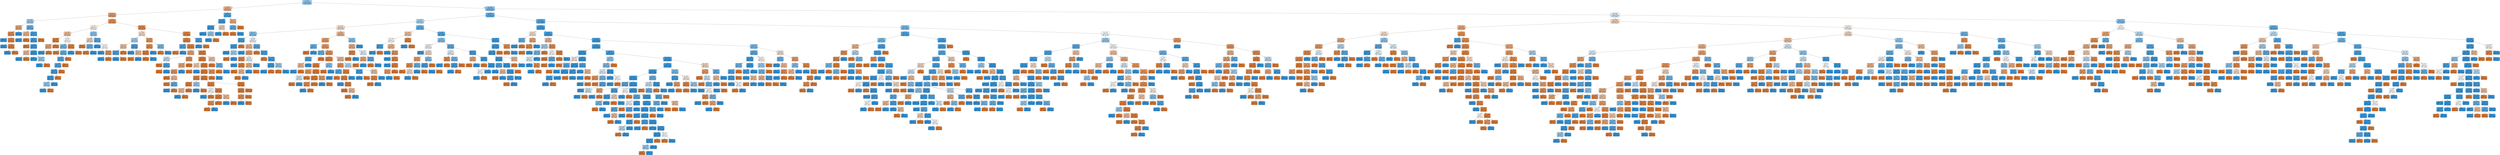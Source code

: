 digraph Tree {
node [shape=box, style="filled, rounded", color="black", fontname=helvetica] ;
edge [fontname=helvetica] ;
0 [label="55 <= 40.5\ngini = 0.43\nsamples = 9908\nvalue = [4787, 10800]\nclass = present", fillcolor="#91c8f1"] ;
1 [label="3 <= 106.5\ngini = 0.41\nsamples = 911\nvalue = [993, 395]\nclass = absent", fillcolor="#efb388"] ;
0 -> 1 [labeldistance=2.5, labelangle=45, headlabel="True"] ;
2 [label="99 <= 15.5\ngini = 0.33\nsamples = 812\nvalue = [974, 255]\nclass = absent", fillcolor="#eca26d"] ;
1 -> 2 ;
3 [label="35 <= 218.5\ngini = 0.45\nsamples = 89\nvalue = [46, 87]\nclass = present", fillcolor="#a2d1f3"] ;
2 -> 3 ;
4 [label="71 <= 220.0\ngini = 0.37\nsamples = 25\nvalue = [28, 9]\nclass = absent", fillcolor="#edaa79"] ;
3 -> 4 ;
5 [label="54 <= 88.0\ngini = 0.22\nsamples = 22\nvalue = [28, 4]\nclass = absent", fillcolor="#e99355"] ;
4 -> 5 ;
6 [label="gini = 0.0\nsamples = 2\nvalue = [0, 2]\nclass = present", fillcolor="#399de5"] ;
5 -> 6 ;
7 [label="64 <= 165.0\ngini = 0.12\nsamples = 20\nvalue = [28, 2]\nclass = absent", fillcolor="#e78a47"] ;
5 -> 7 ;
8 [label="gini = 0.0\nsamples = 1\nvalue = [0, 1]\nclass = present", fillcolor="#399de5"] ;
7 -> 8 ;
9 [label="87 <= 86.0\ngini = 0.07\nsamples = 19\nvalue = [28, 1]\nclass = absent", fillcolor="#e68640"] ;
7 -> 9 ;
10 [label="gini = 0.0\nsamples = 1\nvalue = [0, 1]\nclass = present", fillcolor="#399de5"] ;
9 -> 10 ;
11 [label="gini = 0.0\nsamples = 18\nvalue = [28, 0]\nclass = absent", fillcolor="#e58139"] ;
9 -> 11 ;
12 [label="gini = 0.0\nsamples = 3\nvalue = [0, 5]\nclass = present", fillcolor="#399de5"] ;
4 -> 12 ;
13 [label="83 <= 147.0\ngini = 0.3\nsamples = 64\nvalue = [18, 78]\nclass = present", fillcolor="#67b4eb"] ;
3 -> 13 ;
14 [label="7 <= 147.0\ngini = 0.43\nsamples = 11\nvalue = [11, 5]\nclass = absent", fillcolor="#f1ba93"] ;
13 -> 14 ;
15 [label="gini = 0.0\nsamples = 2\nvalue = [0, 5]\nclass = present", fillcolor="#399de5"] ;
14 -> 15 ;
16 [label="gini = 0.0\nsamples = 9\nvalue = [11, 0]\nclass = absent", fillcolor="#e58139"] ;
14 -> 16 ;
17 [label="13 <= 145.5\ngini = 0.16\nsamples = 53\nvalue = [7, 73]\nclass = present", fillcolor="#4ca6e7"] ;
13 -> 17 ;
18 [label="101 <= 1.5\ngini = 0.1\nsamples = 51\nvalue = [4, 73]\nclass = present", fillcolor="#44a2e6"] ;
17 -> 18 ;
19 [label="gini = 0.0\nsamples = 1\nvalue = [1, 0]\nclass = absent", fillcolor="#e58139"] ;
18 -> 19 ;
20 [label="24 <= 50.5\ngini = 0.08\nsamples = 50\nvalue = [3, 73]\nclass = present", fillcolor="#41a1e6"] ;
18 -> 20 ;
21 [label="52 <= 193.0\ngini = 0.44\nsamples = 3\nvalue = [2, 1]\nclass = absent", fillcolor="#f2c09c"] ;
20 -> 21 ;
22 [label="gini = 0.0\nsamples = 1\nvalue = [0, 1]\nclass = present", fillcolor="#399de5"] ;
21 -> 22 ;
23 [label="gini = 0.0\nsamples = 2\nvalue = [2, 0]\nclass = absent", fillcolor="#e58139"] ;
21 -> 23 ;
24 [label="4 <= 178.0\ngini = 0.03\nsamples = 47\nvalue = [1, 72]\nclass = present", fillcolor="#3c9ee5"] ;
20 -> 24 ;
25 [label="gini = 0.0\nsamples = 44\nvalue = [0, 70]\nclass = present", fillcolor="#399de5"] ;
24 -> 25 ;
26 [label="111 <= 149.5\ngini = 0.44\nsamples = 3\nvalue = [1, 2]\nclass = present", fillcolor="#9ccef2"] ;
24 -> 26 ;
27 [label="gini = 0.0\nsamples = 2\nvalue = [0, 2]\nclass = present", fillcolor="#399de5"] ;
26 -> 27 ;
28 [label="gini = 0.0\nsamples = 1\nvalue = [1, 0]\nclass = absent", fillcolor="#e58139"] ;
26 -> 28 ;
29 [label="gini = 0.0\nsamples = 2\nvalue = [3, 0]\nclass = absent", fillcolor="#e58139"] ;
17 -> 29 ;
30 [label="110 <= 83.5\ngini = 0.26\nsamples = 723\nvalue = [928, 168]\nclass = absent", fillcolor="#ea985d"] ;
2 -> 30 ;
31 [label="0 <= 177.5\ngini = 0.5\nsamples = 105\nvalue = [81, 73]\nclass = absent", fillcolor="#fcf3eb"] ;
30 -> 31 ;
32 [label="16 <= 85.5\ngini = 0.45\nsamples = 69\nvalue = [63, 33]\nclass = absent", fillcolor="#f3c3a1"] ;
31 -> 32 ;
33 [label="65 <= 169.0\ngini = 0.06\nsamples = 21\nvalue = [31, 1]\nclass = absent", fillcolor="#e6853f"] ;
32 -> 33 ;
34 [label="44 <= 124.5\ngini = 0.38\nsamples = 4\nvalue = [3, 1]\nclass = absent", fillcolor="#eeab7b"] ;
33 -> 34 ;
35 [label="gini = 0.0\nsamples = 1\nvalue = [0, 1]\nclass = present", fillcolor="#399de5"] ;
34 -> 35 ;
36 [label="gini = 0.0\nsamples = 3\nvalue = [3, 0]\nclass = absent", fillcolor="#e58139"] ;
34 -> 36 ;
37 [label="gini = 0.0\nsamples = 17\nvalue = [28, 0]\nclass = absent", fillcolor="#e58139"] ;
33 -> 37 ;
38 [label="91 <= 129.0\ngini = 0.5\nsamples = 48\nvalue = [32, 32]\nclass = absent", fillcolor="#ffffff"] ;
32 -> 38 ;
39 [label="77 <= 140.5\ngini = 0.37\nsamples = 34\nvalue = [10, 31]\nclass = present", fillcolor="#79bded"] ;
38 -> 39 ;
40 [label="gini = 0.0\nsamples = 3\nvalue = [3, 0]\nclass = absent", fillcolor="#e58139"] ;
39 -> 40 ;
41 [label="42 <= 131.5\ngini = 0.3\nsamples = 31\nvalue = [7, 31]\nclass = present", fillcolor="#66b3eb"] ;
39 -> 41 ;
42 [label="83 <= 254.5\ngini = 0.24\nsamples = 29\nvalue = [5, 31]\nclass = present", fillcolor="#59ade9"] ;
41 -> 42 ;
43 [label="15 <= 110.0\ngini = 0.2\nsamples = 28\nvalue = [4, 31]\nclass = present", fillcolor="#53aae8"] ;
42 -> 43 ;
44 [label="13 <= 206.5\ngini = 0.11\nsamples = 26\nvalue = [2, 31]\nclass = present", fillcolor="#46a3e7"] ;
43 -> 44 ;
45 [label="30 <= 92.5\ngini = 0.06\nsamples = 25\nvalue = [1, 31]\nclass = present", fillcolor="#3fa0e6"] ;
44 -> 45 ;
46 [label="16 <= 107.5\ngini = 0.44\nsamples = 2\nvalue = [1, 2]\nclass = present", fillcolor="#9ccef2"] ;
45 -> 46 ;
47 [label="gini = 0.0\nsamples = 1\nvalue = [0, 2]\nclass = present", fillcolor="#399de5"] ;
46 -> 47 ;
48 [label="gini = 0.0\nsamples = 1\nvalue = [1, 0]\nclass = absent", fillcolor="#e58139"] ;
46 -> 48 ;
49 [label="gini = 0.0\nsamples = 23\nvalue = [0, 29]\nclass = present", fillcolor="#399de5"] ;
45 -> 49 ;
50 [label="gini = 0.0\nsamples = 1\nvalue = [1, 0]\nclass = absent", fillcolor="#e58139"] ;
44 -> 50 ;
51 [label="gini = 0.0\nsamples = 2\nvalue = [2, 0]\nclass = absent", fillcolor="#e58139"] ;
43 -> 51 ;
52 [label="gini = 0.0\nsamples = 1\nvalue = [1, 0]\nclass = absent", fillcolor="#e58139"] ;
42 -> 52 ;
53 [label="gini = 0.0\nsamples = 2\nvalue = [2, 0]\nclass = absent", fillcolor="#e58139"] ;
41 -> 53 ;
54 [label="22 <= 53.5\ngini = 0.08\nsamples = 14\nvalue = [22, 1]\nclass = absent", fillcolor="#e68742"] ;
38 -> 54 ;
55 [label="gini = 0.0\nsamples = 1\nvalue = [0, 1]\nclass = present", fillcolor="#399de5"] ;
54 -> 55 ;
56 [label="gini = 0.0\nsamples = 13\nvalue = [22, 0]\nclass = absent", fillcolor="#e58139"] ;
54 -> 56 ;
57 [label="19 <= 125.5\ngini = 0.43\nsamples = 36\nvalue = [18, 40]\nclass = present", fillcolor="#92c9f1"] ;
31 -> 57 ;
58 [label="39 <= 85.0\ngini = 0.48\nsamples = 13\nvalue = [12, 8]\nclass = absent", fillcolor="#f6d5bd"] ;
57 -> 58 ;
59 [label="gini = 0.0\nsamples = 7\nvalue = [10, 0]\nclass = absent", fillcolor="#e58139"] ;
58 -> 59 ;
60 [label="43 <= 60.5\ngini = 0.32\nsamples = 6\nvalue = [2, 8]\nclass = present", fillcolor="#6ab6ec"] ;
58 -> 60 ;
61 [label="gini = 0.0\nsamples = 1\nvalue = [2, 0]\nclass = absent", fillcolor="#e58139"] ;
60 -> 61 ;
62 [label="gini = 0.0\nsamples = 5\nvalue = [0, 8]\nclass = present", fillcolor="#399de5"] ;
60 -> 62 ;
63 [label="112 <= 63.0\ngini = 0.27\nsamples = 23\nvalue = [6, 32]\nclass = present", fillcolor="#5eafea"] ;
57 -> 63 ;
64 [label="gini = 0.0\nsamples = 15\nvalue = [0, 26]\nclass = present", fillcolor="#399de5"] ;
63 -> 64 ;
65 [label="17 <= 68.0\ngini = 0.5\nsamples = 8\nvalue = [6, 6]\nclass = absent", fillcolor="#ffffff"] ;
63 -> 65 ;
66 [label="gini = 0.0\nsamples = 3\nvalue = [0, 5]\nclass = present", fillcolor="#399de5"] ;
65 -> 66 ;
67 [label="2 <= 144.5\ngini = 0.24\nsamples = 5\nvalue = [6, 1]\nclass = absent", fillcolor="#e9965a"] ;
65 -> 67 ;
68 [label="gini = 0.0\nsamples = 1\nvalue = [0, 1]\nclass = present", fillcolor="#399de5"] ;
67 -> 68 ;
69 [label="gini = 0.0\nsamples = 4\nvalue = [6, 0]\nclass = absent", fillcolor="#e58139"] ;
67 -> 69 ;
70 [label="103 <= 75.5\ngini = 0.18\nsamples = 618\nvalue = [847, 95]\nclass = absent", fillcolor="#e88f4f"] ;
30 -> 70 ;
71 [label="90 <= 186.5\ngini = 0.49\nsamples = 57\nvalue = [51, 40]\nclass = absent", fillcolor="#f9e4d4"] ;
70 -> 71 ;
72 [label="92 <= 168.0\ngini = 0.46\nsamples = 33\nvalue = [19, 33]\nclass = present", fillcolor="#abd5f4"] ;
71 -> 72 ;
73 [label="105 <= 75.5\ngini = 0.45\nsamples = 18\nvalue = [17, 9]\nclass = absent", fillcolor="#f3c4a2"] ;
72 -> 73 ;
74 [label="106 <= 212.5\ngini = 0.18\nsamples = 6\nvalue = [1, 9]\nclass = present", fillcolor="#4fa8e8"] ;
73 -> 74 ;
75 [label="gini = 0.0\nsamples = 5\nvalue = [0, 9]\nclass = present", fillcolor="#399de5"] ;
74 -> 75 ;
76 [label="gini = 0.0\nsamples = 1\nvalue = [1, 0]\nclass = absent", fillcolor="#e58139"] ;
74 -> 76 ;
77 [label="gini = 0.0\nsamples = 12\nvalue = [16, 0]\nclass = absent", fillcolor="#e58139"] ;
73 -> 77 ;
78 [label="56 <= 156.5\ngini = 0.14\nsamples = 15\nvalue = [2, 24]\nclass = present", fillcolor="#49a5e7"] ;
72 -> 78 ;
79 [label="gini = 0.0\nsamples = 12\nvalue = [0, 23]\nclass = present", fillcolor="#399de5"] ;
78 -> 79 ;
80 [label="116 <= 128.0\ngini = 0.44\nsamples = 3\nvalue = [2, 1]\nclass = absent", fillcolor="#f2c09c"] ;
78 -> 80 ;
81 [label="gini = 0.0\nsamples = 2\nvalue = [2, 0]\nclass = absent", fillcolor="#e58139"] ;
80 -> 81 ;
82 [label="gini = 0.0\nsamples = 1\nvalue = [0, 1]\nclass = present", fillcolor="#399de5"] ;
80 -> 82 ;
83 [label="13 <= 166.0\ngini = 0.29\nsamples = 24\nvalue = [32, 7]\nclass = absent", fillcolor="#eb9d64"] ;
71 -> 83 ;
84 [label="49 <= 191.0\ngini = 0.2\nsamples = 22\nvalue = [31, 4]\nclass = absent", fillcolor="#e89153"] ;
83 -> 84 ;
85 [label="67 <= 100.0\ngini = 0.06\nsamples = 20\nvalue = [31, 1]\nclass = absent", fillcolor="#e6853f"] ;
84 -> 85 ;
86 [label="gini = 0.0\nsamples = 19\nvalue = [31, 0]\nclass = absent", fillcolor="#e58139"] ;
85 -> 86 ;
87 [label="gini = 0.0\nsamples = 1\nvalue = [0, 1]\nclass = present", fillcolor="#399de5"] ;
85 -> 87 ;
88 [label="gini = 0.0\nsamples = 2\nvalue = [0, 3]\nclass = present", fillcolor="#399de5"] ;
84 -> 88 ;
89 [label="2 <= 178.5\ngini = 0.38\nsamples = 2\nvalue = [1, 3]\nclass = present", fillcolor="#7bbeee"] ;
83 -> 89 ;
90 [label="gini = 0.0\nsamples = 1\nvalue = [1, 0]\nclass = absent", fillcolor="#e58139"] ;
89 -> 90 ;
91 [label="gini = 0.0\nsamples = 1\nvalue = [0, 3]\nclass = present", fillcolor="#399de5"] ;
89 -> 91 ;
92 [label="76 <= 162.0\ngini = 0.12\nsamples = 561\nvalue = [796, 55]\nclass = absent", fillcolor="#e78a47"] ;
70 -> 92 ;
93 [label="87 <= 111.0\ngini = 0.1\nsamples = 554\nvalue = [795, 45]\nclass = absent", fillcolor="#e68844"] ;
92 -> 93 ;
94 [label="114 <= 96.0\ngini = 0.2\nsamples = 7\nvalue = [1, 8]\nclass = present", fillcolor="#52a9e8"] ;
93 -> 94 ;
95 [label="gini = 0.0\nsamples = 1\nvalue = [1, 0]\nclass = absent", fillcolor="#e58139"] ;
94 -> 95 ;
96 [label="gini = 0.0\nsamples = 6\nvalue = [0, 8]\nclass = present", fillcolor="#399de5"] ;
94 -> 96 ;
97 [label="28 <= 144.5\ngini = 0.09\nsamples = 547\nvalue = [794, 37]\nclass = absent", fillcolor="#e68742"] ;
93 -> 97 ;
98 [label="54 <= 83.5\ngini = 0.37\nsamples = 56\nvalue = [60, 19]\nclass = absent", fillcolor="#eda978"] ;
97 -> 98 ;
99 [label="3 <= 94.5\ngini = 0.48\nsamples = 12\nvalue = [7, 10]\nclass = present", fillcolor="#c4e2f7"] ;
98 -> 99 ;
100 [label="gini = 0.0\nsamples = 3\nvalue = [6, 0]\nclass = absent", fillcolor="#e58139"] ;
99 -> 100 ;
101 [label="120 <= 53.0\ngini = 0.17\nsamples = 9\nvalue = [1, 10]\nclass = present", fillcolor="#4da7e8"] ;
99 -> 101 ;
102 [label="gini = 0.0\nsamples = 1\nvalue = [1, 0]\nclass = absent", fillcolor="#e58139"] ;
101 -> 102 ;
103 [label="gini = 0.0\nsamples = 8\nvalue = [0, 10]\nclass = present", fillcolor="#399de5"] ;
101 -> 103 ;
104 [label="98 <= 181.5\ngini = 0.25\nsamples = 44\nvalue = [53, 9]\nclass = absent", fillcolor="#e9965b"] ;
98 -> 104 ;
105 [label="92 <= 248.5\ngini = 0.38\nsamples = 25\nvalue = [26, 9]\nclass = absent", fillcolor="#eead7e"] ;
104 -> 105 ;
106 [label="55 <= 23.5\ngini = 0.27\nsamples = 22\nvalue = [26, 5]\nclass = absent", fillcolor="#ea995f"] ;
105 -> 106 ;
107 [label="gini = 0.0\nsamples = 13\nvalue = [16, 0]\nclass = absent", fillcolor="#e58139"] ;
106 -> 107 ;
108 [label="15 <= 67.5\ngini = 0.44\nsamples = 9\nvalue = [10, 5]\nclass = absent", fillcolor="#f2c09c"] ;
106 -> 108 ;
109 [label="gini = 0.0\nsamples = 4\nvalue = [9, 0]\nclass = absent", fillcolor="#e58139"] ;
108 -> 109 ;
110 [label="9 <= 232.0\ngini = 0.28\nsamples = 5\nvalue = [1, 5]\nclass = present", fillcolor="#61b1ea"] ;
108 -> 110 ;
111 [label="gini = 0.0\nsamples = 4\nvalue = [0, 5]\nclass = present", fillcolor="#399de5"] ;
110 -> 111 ;
112 [label="gini = 0.0\nsamples = 1\nvalue = [1, 0]\nclass = absent", fillcolor="#e58139"] ;
110 -> 112 ;
113 [label="gini = 0.0\nsamples = 3\nvalue = [0, 4]\nclass = present", fillcolor="#399de5"] ;
105 -> 113 ;
114 [label="gini = 0.0\nsamples = 19\nvalue = [27, 0]\nclass = absent", fillcolor="#e58139"] ;
104 -> 114 ;
115 [label="116 <= 248.0\ngini = 0.05\nsamples = 491\nvalue = [734, 18]\nclass = absent", fillcolor="#e6843e"] ;
97 -> 115 ;
116 [label="40 <= 87.0\ngini = 0.03\nsamples = 479\nvalue = [720, 10]\nclass = absent", fillcolor="#e5833c"] ;
115 -> 116 ;
117 [label="17 <= 90.0\ngini = 0.48\nsamples = 4\nvalue = [3, 2]\nclass = absent", fillcolor="#f6d5bd"] ;
116 -> 117 ;
118 [label="gini = 0.0\nsamples = 2\nvalue = [3, 0]\nclass = absent", fillcolor="#e58139"] ;
117 -> 118 ;
119 [label="gini = 0.0\nsamples = 2\nvalue = [0, 2]\nclass = present", fillcolor="#399de5"] ;
117 -> 119 ;
120 [label="48 <= 183.0\ngini = 0.02\nsamples = 475\nvalue = [717, 8]\nclass = absent", fillcolor="#e5823b"] ;
116 -> 120 ;
121 [label="74 <= 77.5\ngini = 0.02\nsamples = 470\nvalue = [712, 7]\nclass = absent", fillcolor="#e5823b"] ;
120 -> 121 ;
122 [label="6 <= 151.5\ngini = 0.11\nsamples = 36\nvalue = [48, 3]\nclass = absent", fillcolor="#e78945"] ;
121 -> 122 ;
123 [label="96 <= 2.5\ngini = 0.04\nsamples = 34\nvalue = [47, 1]\nclass = absent", fillcolor="#e6843d"] ;
122 -> 123 ;
124 [label="40 <= 130.0\ngini = 0.44\nsamples = 2\nvalue = [2, 1]\nclass = absent", fillcolor="#f2c09c"] ;
123 -> 124 ;
125 [label="gini = 0.0\nsamples = 1\nvalue = [0, 1]\nclass = present", fillcolor="#399de5"] ;
124 -> 125 ;
126 [label="gini = 0.0\nsamples = 1\nvalue = [2, 0]\nclass = absent", fillcolor="#e58139"] ;
124 -> 126 ;
127 [label="gini = 0.0\nsamples = 32\nvalue = [45, 0]\nclass = absent", fillcolor="#e58139"] ;
123 -> 127 ;
128 [label="33 <= 147.5\ngini = 0.44\nsamples = 2\nvalue = [1, 2]\nclass = present", fillcolor="#9ccef2"] ;
122 -> 128 ;
129 [label="gini = 0.0\nsamples = 1\nvalue = [0, 2]\nclass = present", fillcolor="#399de5"] ;
128 -> 129 ;
130 [label="gini = 0.0\nsamples = 1\nvalue = [1, 0]\nclass = absent", fillcolor="#e58139"] ;
128 -> 130 ;
131 [label="44 <= 85.5\ngini = 0.01\nsamples = 434\nvalue = [664, 4]\nclass = absent", fillcolor="#e5823a"] ;
121 -> 131 ;
132 [label="95 <= 78.5\ngini = 0.05\nsamples = 82\nvalue = [112, 3]\nclass = absent", fillcolor="#e6843e"] ;
131 -> 132 ;
133 [label="12 <= 127.5\ngini = 0.5\nsamples = 2\nvalue = [1, 1]\nclass = absent", fillcolor="#ffffff"] ;
132 -> 133 ;
134 [label="gini = 0.0\nsamples = 1\nvalue = [0, 1]\nclass = present", fillcolor="#399de5"] ;
133 -> 134 ;
135 [label="gini = 0.0\nsamples = 1\nvalue = [1, 0]\nclass = absent", fillcolor="#e58139"] ;
133 -> 135 ;
136 [label="55 <= 37.5\ngini = 0.03\nsamples = 80\nvalue = [111, 2]\nclass = absent", fillcolor="#e5833d"] ;
132 -> 136 ;
137 [label="40 <= 127.5\ngini = 0.02\nsamples = 77\nvalue = [109, 1]\nclass = absent", fillcolor="#e5823b"] ;
136 -> 137 ;
138 [label="53 <= 151.0\ngini = 0.22\nsamples = 6\nvalue = [7, 1]\nclass = absent", fillcolor="#e99355"] ;
137 -> 138 ;
139 [label="gini = 0.0\nsamples = 5\nvalue = [7, 0]\nclass = absent", fillcolor="#e58139"] ;
138 -> 139 ;
140 [label="gini = 0.0\nsamples = 1\nvalue = [0, 1]\nclass = present", fillcolor="#399de5"] ;
138 -> 140 ;
141 [label="gini = 0.0\nsamples = 71\nvalue = [102, 0]\nclass = absent", fillcolor="#e58139"] ;
137 -> 141 ;
142 [label="10 <= 201.0\ngini = 0.44\nsamples = 3\nvalue = [2, 1]\nclass = absent", fillcolor="#f2c09c"] ;
136 -> 142 ;
143 [label="gini = 0.0\nsamples = 1\nvalue = [0, 1]\nclass = present", fillcolor="#399de5"] ;
142 -> 143 ;
144 [label="gini = 0.0\nsamples = 2\nvalue = [2, 0]\nclass = absent", fillcolor="#e58139"] ;
142 -> 144 ;
145 [label="106 <= 142.5\ngini = 0.0\nsamples = 352\nvalue = [552, 1]\nclass = absent", fillcolor="#e58139"] ;
131 -> 145 ;
146 [label="40 <= 112.0\ngini = 0.02\nsamples = 52\nvalue = [86, 1]\nclass = absent", fillcolor="#e5823b"] ;
145 -> 146 ;
147 [label="66 <= 113.5\ngini = 0.22\nsamples = 5\nvalue = [7, 1]\nclass = absent", fillcolor="#e99355"] ;
146 -> 147 ;
148 [label="gini = 0.0\nsamples = 1\nvalue = [0, 1]\nclass = present", fillcolor="#399de5"] ;
147 -> 148 ;
149 [label="gini = 0.0\nsamples = 4\nvalue = [7, 0]\nclass = absent", fillcolor="#e58139"] ;
147 -> 149 ;
150 [label="gini = 0.0\nsamples = 47\nvalue = [79, 0]\nclass = absent", fillcolor="#e58139"] ;
146 -> 150 ;
151 [label="gini = 0.0\nsamples = 300\nvalue = [466, 0]\nclass = absent", fillcolor="#e58139"] ;
145 -> 151 ;
152 [label="16 <= 103.5\ngini = 0.28\nsamples = 5\nvalue = [5, 1]\nclass = absent", fillcolor="#ea9a61"] ;
120 -> 152 ;
153 [label="gini = 0.0\nsamples = 4\nvalue = [5, 0]\nclass = absent", fillcolor="#e58139"] ;
152 -> 153 ;
154 [label="gini = 0.0\nsamples = 1\nvalue = [0, 1]\nclass = present", fillcolor="#399de5"] ;
152 -> 154 ;
155 [label="37 <= 64.0\ngini = 0.46\nsamples = 12\nvalue = [14, 8]\nclass = absent", fillcolor="#f4c9aa"] ;
115 -> 155 ;
156 [label="gini = 0.0\nsamples = 8\nvalue = [12, 0]\nclass = absent", fillcolor="#e58139"] ;
155 -> 156 ;
157 [label="36 <= 85.5\ngini = 0.32\nsamples = 4\nvalue = [2, 8]\nclass = present", fillcolor="#6ab6ec"] ;
155 -> 157 ;
158 [label="gini = 0.0\nsamples = 2\nvalue = [2, 0]\nclass = absent", fillcolor="#e58139"] ;
157 -> 158 ;
159 [label="gini = 0.0\nsamples = 2\nvalue = [0, 8]\nclass = present", fillcolor="#399de5"] ;
157 -> 159 ;
160 [label="36 <= 123.0\ngini = 0.17\nsamples = 7\nvalue = [1, 10]\nclass = present", fillcolor="#4da7e8"] ;
92 -> 160 ;
161 [label="gini = 0.0\nsamples = 6\nvalue = [0, 10]\nclass = present", fillcolor="#399de5"] ;
160 -> 161 ;
162 [label="gini = 0.0\nsamples = 1\nvalue = [1, 0]\nclass = absent", fillcolor="#e58139"] ;
160 -> 162 ;
163 [label="75 <= 162.5\ngini = 0.21\nsamples = 99\nvalue = [19, 140]\nclass = present", fillcolor="#54aae9"] ;
1 -> 163 ;
164 [label="20 <= 99.5\ngini = 0.08\nsamples = 88\nvalue = [6, 135]\nclass = present", fillcolor="#42a1e6"] ;
163 -> 164 ;
165 [label="123 <= 133.5\ngini = 0.04\nsamples = 85\nvalue = [3, 133]\nclass = present", fillcolor="#3d9fe6"] ;
164 -> 165 ;
166 [label="gini = 0.0\nsamples = 77\nvalue = [0, 127]\nclass = present", fillcolor="#399de5"] ;
165 -> 166 ;
167 [label="41 <= 226.0\ngini = 0.44\nsamples = 8\nvalue = [3, 6]\nclass = present", fillcolor="#9ccef2"] ;
165 -> 167 ;
168 [label="gini = 0.0\nsamples = 6\nvalue = [0, 6]\nclass = present", fillcolor="#399de5"] ;
167 -> 168 ;
169 [label="gini = 0.0\nsamples = 2\nvalue = [3, 0]\nclass = absent", fillcolor="#e58139"] ;
167 -> 169 ;
170 [label="40 <= 158.0\ngini = 0.48\nsamples = 3\nvalue = [3, 2]\nclass = absent", fillcolor="#f6d5bd"] ;
164 -> 170 ;
171 [label="gini = 0.0\nsamples = 1\nvalue = [0, 2]\nclass = present", fillcolor="#399de5"] ;
170 -> 171 ;
172 [label="gini = 0.0\nsamples = 2\nvalue = [3, 0]\nclass = absent", fillcolor="#e58139"] ;
170 -> 172 ;
173 [label="113 <= 75.0\ngini = 0.4\nsamples = 11\nvalue = [13, 5]\nclass = absent", fillcolor="#efb185"] ;
163 -> 173 ;
174 [label="50 <= 82.5\ngini = 0.28\nsamples = 5\nvalue = [1, 5]\nclass = present", fillcolor="#61b1ea"] ;
173 -> 174 ;
175 [label="gini = 0.0\nsamples = 1\nvalue = [1, 0]\nclass = absent", fillcolor="#e58139"] ;
174 -> 175 ;
176 [label="gini = 0.0\nsamples = 4\nvalue = [0, 5]\nclass = present", fillcolor="#399de5"] ;
174 -> 176 ;
177 [label="gini = 0.0\nsamples = 6\nvalue = [12, 0]\nclass = absent", fillcolor="#e58139"] ;
173 -> 177 ;
178 [label="14 <= 95.5\ngini = 0.39\nsamples = 8997\nvalue = [3794, 10405]\nclass = present", fillcolor="#81c1ee"] ;
0 -> 178 [labeldistance=2.5, labelangle=-45, headlabel="False"] ;
179 [label="50 <= 121.5\ngini = 0.27\nsamples = 5751\nvalue = [1488, 7579]\nclass = present", fillcolor="#60b0ea"] ;
178 -> 179 ;
180 [label="76 <= 120.5\ngini = 0.47\nsamples = 771\nvalue = [450, 757]\nclass = present", fillcolor="#afd7f4"] ;
179 -> 180 ;
181 [label="40 <= 116.5\ngini = 0.49\nsamples = 389\nvalue = [335, 252]\nclass = absent", fillcolor="#f9e0ce"] ;
180 -> 181 ;
182 [label="96 <= 10.0\ngini = 0.41\nsamples = 117\nvalue = [53, 129]\nclass = present", fillcolor="#8ac5f0"] ;
181 -> 182 ;
183 [label="23 <= 127.5\ngini = 0.13\nsamples = 50\nvalue = [6, 78]\nclass = present", fillcolor="#48a5e7"] ;
182 -> 183 ;
184 [label="99 <= 162.0\ngini = 0.09\nsamples = 48\nvalue = [4, 78]\nclass = present", fillcolor="#43a2e6"] ;
183 -> 184 ;
185 [label="gini = 0.0\nsamples = 42\nvalue = [0, 71]\nclass = present", fillcolor="#399de5"] ;
184 -> 185 ;
186 [label="86 <= 113.0\ngini = 0.46\nsamples = 6\nvalue = [4, 7]\nclass = present", fillcolor="#aad5f4"] ;
184 -> 186 ;
187 [label="gini = 0.0\nsamples = 2\nvalue = [4, 0]\nclass = absent", fillcolor="#e58139"] ;
186 -> 187 ;
188 [label="gini = 0.0\nsamples = 4\nvalue = [0, 7]\nclass = present", fillcolor="#399de5"] ;
186 -> 188 ;
189 [label="gini = 0.0\nsamples = 2\nvalue = [2, 0]\nclass = absent", fillcolor="#e58139"] ;
183 -> 189 ;
190 [label="15 <= 98.5\ngini = 0.5\nsamples = 67\nvalue = [47, 51]\nclass = present", fillcolor="#eff7fd"] ;
182 -> 190 ;
191 [label="92 <= 71.0\ngini = 0.44\nsamples = 41\nvalue = [42, 20]\nclass = absent", fillcolor="#f1bd97"] ;
190 -> 191 ;
192 [label="gini = 0.0\nsamples = 4\nvalue = [0, 9]\nclass = present", fillcolor="#399de5"] ;
191 -> 192 ;
193 [label="0 <= 178.5\ngini = 0.33\nsamples = 37\nvalue = [42, 11]\nclass = absent", fillcolor="#eca26d"] ;
191 -> 193 ;
194 [label="84 <= 5.0\ngini = 0.15\nsamples = 26\nvalue = [35, 3]\nclass = absent", fillcolor="#e78c4a"] ;
193 -> 194 ;
195 [label="gini = 0.0\nsamples = 1\nvalue = [0, 2]\nclass = present", fillcolor="#399de5"] ;
194 -> 195 ;
196 [label="41 <= 238.0\ngini = 0.05\nsamples = 25\nvalue = [35, 1]\nclass = absent", fillcolor="#e6853f"] ;
194 -> 196 ;
197 [label="gini = 0.0\nsamples = 23\nvalue = [33, 0]\nclass = absent", fillcolor="#e58139"] ;
196 -> 197 ;
198 [label="76 <= 88.5\ngini = 0.44\nsamples = 2\nvalue = [2, 1]\nclass = absent", fillcolor="#f2c09c"] ;
196 -> 198 ;
199 [label="gini = 0.0\nsamples = 1\nvalue = [2, 0]\nclass = absent", fillcolor="#e58139"] ;
198 -> 199 ;
200 [label="gini = 0.0\nsamples = 1\nvalue = [0, 1]\nclass = present", fillcolor="#399de5"] ;
198 -> 200 ;
201 [label="39 <= 92.5\ngini = 0.5\nsamples = 11\nvalue = [7, 8]\nclass = present", fillcolor="#e6f3fc"] ;
193 -> 201 ;
202 [label="33 <= 108.0\ngini = 0.42\nsamples = 7\nvalue = [7, 3]\nclass = absent", fillcolor="#f0b78e"] ;
201 -> 202 ;
203 [label="gini = 0.0\nsamples = 2\nvalue = [0, 3]\nclass = present", fillcolor="#399de5"] ;
202 -> 203 ;
204 [label="gini = 0.0\nsamples = 5\nvalue = [7, 0]\nclass = absent", fillcolor="#e58139"] ;
202 -> 204 ;
205 [label="gini = 0.0\nsamples = 4\nvalue = [0, 5]\nclass = present", fillcolor="#399de5"] ;
201 -> 205 ;
206 [label="17 <= 70.0\ngini = 0.24\nsamples = 26\nvalue = [5, 31]\nclass = present", fillcolor="#59ade9"] ;
190 -> 206 ;
207 [label="gini = 0.0\nsamples = 2\nvalue = [2, 0]\nclass = absent", fillcolor="#e58139"] ;
206 -> 207 ;
208 [label="12 <= 62.0\ngini = 0.16\nsamples = 24\nvalue = [3, 31]\nclass = present", fillcolor="#4ca6e8"] ;
206 -> 208 ;
209 [label="gini = 0.0\nsamples = 1\nvalue = [1, 0]\nclass = absent", fillcolor="#e58139"] ;
208 -> 209 ;
210 [label="111 <= 251.0\ngini = 0.11\nsamples = 23\nvalue = [2, 31]\nclass = present", fillcolor="#46a3e7"] ;
208 -> 210 ;
211 [label="89 <= 253.0\ngini = 0.06\nsamples = 20\nvalue = [1, 29]\nclass = present", fillcolor="#40a0e6"] ;
210 -> 211 ;
212 [label="gini = 0.0\nsamples = 19\nvalue = [0, 29]\nclass = present", fillcolor="#399de5"] ;
211 -> 212 ;
213 [label="gini = 0.0\nsamples = 1\nvalue = [1, 0]\nclass = absent", fillcolor="#e58139"] ;
211 -> 213 ;
214 [label="50 <= 98.0\ngini = 0.44\nsamples = 3\nvalue = [1, 2]\nclass = present", fillcolor="#9ccef2"] ;
210 -> 214 ;
215 [label="gini = 0.0\nsamples = 1\nvalue = [1, 0]\nclass = absent", fillcolor="#e58139"] ;
214 -> 215 ;
216 [label="gini = 0.0\nsamples = 2\nvalue = [0, 2]\nclass = present", fillcolor="#399de5"] ;
214 -> 216 ;
217 [label="3 <= 112.5\ngini = 0.42\nsamples = 272\nvalue = [282, 123]\nclass = absent", fillcolor="#f0b88f"] ;
181 -> 217 ;
218 [label="89 <= 30.0\ngini = 0.33\nsamples = 215\nvalue = [258, 67]\nclass = absent", fillcolor="#eca26c"] ;
217 -> 218 ;
219 [label="17 <= 58.5\ngini = 0.3\nsamples = 8\nvalue = [2, 9]\nclass = present", fillcolor="#65b3eb"] ;
218 -> 219 ;
220 [label="gini = 0.0\nsamples = 2\nvalue = [2, 0]\nclass = absent", fillcolor="#e58139"] ;
219 -> 220 ;
221 [label="gini = 0.0\nsamples = 6\nvalue = [0, 9]\nclass = present", fillcolor="#399de5"] ;
219 -> 221 ;
222 [label="30 <= 76.5\ngini = 0.3\nsamples = 207\nvalue = [256, 58]\nclass = absent", fillcolor="#eb9e66"] ;
218 -> 222 ;
223 [label="116 <= 234.5\ngini = 0.32\nsamples = 13\nvalue = [4, 16]\nclass = present", fillcolor="#6ab6ec"] ;
222 -> 223 ;
224 [label="22 <= 90.0\ngini = 0.2\nsamples = 12\nvalue = [2, 16]\nclass = present", fillcolor="#52a9e8"] ;
223 -> 224 ;
225 [label="125 <= 33.5\ngini = 0.44\nsamples = 3\nvalue = [2, 1]\nclass = absent", fillcolor="#f2c09c"] ;
224 -> 225 ;
226 [label="gini = 0.0\nsamples = 1\nvalue = [0, 1]\nclass = present", fillcolor="#399de5"] ;
225 -> 226 ;
227 [label="gini = 0.0\nsamples = 2\nvalue = [2, 0]\nclass = absent", fillcolor="#e58139"] ;
225 -> 227 ;
228 [label="gini = 0.0\nsamples = 9\nvalue = [0, 15]\nclass = present", fillcolor="#399de5"] ;
224 -> 228 ;
229 [label="gini = 0.0\nsamples = 1\nvalue = [2, 0]\nclass = absent", fillcolor="#e58139"] ;
223 -> 229 ;
230 [label="5 <= 92.5\ngini = 0.24\nsamples = 194\nvalue = [252, 42]\nclass = absent", fillcolor="#e9965a"] ;
222 -> 230 ;
231 [label="4 <= 240.5\ngini = 0.11\nsamples = 133\nvalue = [191, 12]\nclass = absent", fillcolor="#e78945"] ;
230 -> 231 ;
232 [label="8 <= 78.0\ngini = 0.07\nsamples = 128\nvalue = [189, 7]\nclass = absent", fillcolor="#e68640"] ;
231 -> 232 ;
233 [label="96 <= 47.5\ngini = 0.3\nsamples = 19\nvalue = [22, 5]\nclass = absent", fillcolor="#eb9e66"] ;
232 -> 233 ;
234 [label="39 <= 81.0\ngini = 0.49\nsamples = 6\nvalue = [4, 5]\nclass = present", fillcolor="#d7ebfa"] ;
233 -> 234 ;
235 [label="gini = 0.0\nsamples = 3\nvalue = [4, 0]\nclass = absent", fillcolor="#e58139"] ;
234 -> 235 ;
236 [label="gini = 0.0\nsamples = 3\nvalue = [0, 5]\nclass = present", fillcolor="#399de5"] ;
234 -> 236 ;
237 [label="gini = 0.0\nsamples = 13\nvalue = [18, 0]\nclass = absent", fillcolor="#e58139"] ;
233 -> 237 ;
238 [label="65 <= 254.0\ngini = 0.02\nsamples = 109\nvalue = [167, 2]\nclass = absent", fillcolor="#e5833b"] ;
232 -> 238 ;
239 [label="110 <= 0.5\ngini = 0.01\nsamples = 107\nvalue = [163, 1]\nclass = absent", fillcolor="#e5823a"] ;
238 -> 239 ;
240 [label="72 <= 151.0\ngini = 0.22\nsamples = 7\nvalue = [7, 1]\nclass = absent", fillcolor="#e99355"] ;
239 -> 240 ;
241 [label="gini = 0.0\nsamples = 1\nvalue = [0, 1]\nclass = present", fillcolor="#399de5"] ;
240 -> 241 ;
242 [label="gini = 0.0\nsamples = 6\nvalue = [7, 0]\nclass = absent", fillcolor="#e58139"] ;
240 -> 242 ;
243 [label="gini = 0.0\nsamples = 100\nvalue = [156, 0]\nclass = absent", fillcolor="#e58139"] ;
239 -> 243 ;
244 [label="59 <= 140.0\ngini = 0.32\nsamples = 2\nvalue = [4, 1]\nclass = absent", fillcolor="#eca06a"] ;
238 -> 244 ;
245 [label="gini = 0.0\nsamples = 1\nvalue = [0, 1]\nclass = present", fillcolor="#399de5"] ;
244 -> 245 ;
246 [label="gini = 0.0\nsamples = 1\nvalue = [4, 0]\nclass = absent", fillcolor="#e58139"] ;
244 -> 246 ;
247 [label="12 <= 108.0\ngini = 0.41\nsamples = 5\nvalue = [2, 5]\nclass = present", fillcolor="#88c4ef"] ;
231 -> 247 ;
248 [label="gini = 0.0\nsamples = 2\nvalue = [2, 0]\nclass = absent", fillcolor="#e58139"] ;
247 -> 248 ;
249 [label="gini = 0.0\nsamples = 3\nvalue = [0, 5]\nclass = present", fillcolor="#399de5"] ;
247 -> 249 ;
250 [label="102 <= 101.0\ngini = 0.44\nsamples = 61\nvalue = [61, 30]\nclass = absent", fillcolor="#f2bf9a"] ;
230 -> 250 ;
251 [label="30 <= 116.5\ngini = 0.27\nsamples = 37\nvalue = [47, 9]\nclass = absent", fillcolor="#ea995f"] ;
250 -> 251 ;
252 [label="93 <= 231.5\ngini = 0.24\nsamples = 4\nvalue = [1, 6]\nclass = present", fillcolor="#5aade9"] ;
251 -> 252 ;
253 [label="gini = 0.0\nsamples = 3\nvalue = [0, 6]\nclass = present", fillcolor="#399de5"] ;
252 -> 253 ;
254 [label="gini = 0.0\nsamples = 1\nvalue = [1, 0]\nclass = absent", fillcolor="#e58139"] ;
252 -> 254 ;
255 [label="26 <= 174.0\ngini = 0.11\nsamples = 33\nvalue = [46, 3]\nclass = absent", fillcolor="#e78946"] ;
251 -> 255 ;
256 [label="79 <= 34.5\ngini = 0.08\nsamples = 32\nvalue = [46, 2]\nclass = absent", fillcolor="#e68642"] ;
255 -> 256 ;
257 [label="gini = 0.0\nsamples = 1\nvalue = [0, 1]\nclass = present", fillcolor="#399de5"] ;
256 -> 257 ;
258 [label="54 <= 199.5\ngini = 0.04\nsamples = 31\nvalue = [46, 1]\nclass = absent", fillcolor="#e6843d"] ;
256 -> 258 ;
259 [label="gini = 0.0\nsamples = 29\nvalue = [44, 0]\nclass = absent", fillcolor="#e58139"] ;
258 -> 259 ;
260 [label="43 <= 111.0\ngini = 0.44\nsamples = 2\nvalue = [2, 1]\nclass = absent", fillcolor="#f2c09c"] ;
258 -> 260 ;
261 [label="gini = 0.0\nsamples = 1\nvalue = [2, 0]\nclass = absent", fillcolor="#e58139"] ;
260 -> 261 ;
262 [label="gini = 0.0\nsamples = 1\nvalue = [0, 1]\nclass = present", fillcolor="#399de5"] ;
260 -> 262 ;
263 [label="gini = 0.0\nsamples = 1\nvalue = [0, 1]\nclass = present", fillcolor="#399de5"] ;
255 -> 263 ;
264 [label="3 <= 90.5\ngini = 0.48\nsamples = 24\nvalue = [14, 21]\nclass = present", fillcolor="#bddef6"] ;
250 -> 264 ;
265 [label="88 <= 168.5\ngini = 0.12\nsamples = 10\nvalue = [1, 14]\nclass = present", fillcolor="#47a4e7"] ;
264 -> 265 ;
266 [label="gini = 0.0\nsamples = 9\nvalue = [0, 14]\nclass = present", fillcolor="#399de5"] ;
265 -> 266 ;
267 [label="gini = 0.0\nsamples = 1\nvalue = [1, 0]\nclass = absent", fillcolor="#e58139"] ;
265 -> 267 ;
268 [label="72 <= 185.5\ngini = 0.45\nsamples = 14\nvalue = [13, 7]\nclass = absent", fillcolor="#f3c5a4"] ;
264 -> 268 ;
269 [label="110 <= 148.5\ngini = 0.13\nsamples = 9\nvalue = [13, 1]\nclass = absent", fillcolor="#e78b48"] ;
268 -> 269 ;
270 [label="gini = 0.0\nsamples = 8\nvalue = [13, 0]\nclass = absent", fillcolor="#e58139"] ;
269 -> 270 ;
271 [label="gini = 0.0\nsamples = 1\nvalue = [0, 1]\nclass = present", fillcolor="#399de5"] ;
269 -> 271 ;
272 [label="gini = 0.0\nsamples = 5\nvalue = [0, 6]\nclass = present", fillcolor="#399de5"] ;
268 -> 272 ;
273 [label="12 <= 169.0\ngini = 0.42\nsamples = 57\nvalue = [24, 56]\nclass = present", fillcolor="#8ec7f0"] ;
217 -> 273 ;
274 [label="44 <= 154.0\ngini = 0.4\nsamples = 25\nvalue = [24, 9]\nclass = absent", fillcolor="#efb083"] ;
273 -> 274 ;
275 [label="106 <= 230.5\ngini = 0.1\nsamples = 14\nvalue = [17, 1]\nclass = absent", fillcolor="#e78845"] ;
274 -> 275 ;
276 [label="gini = 0.0\nsamples = 13\nvalue = [17, 0]\nclass = absent", fillcolor="#e58139"] ;
275 -> 276 ;
277 [label="gini = 0.0\nsamples = 1\nvalue = [0, 1]\nclass = present", fillcolor="#399de5"] ;
275 -> 277 ;
278 [label="53 <= 161.0\ngini = 0.5\nsamples = 11\nvalue = [7, 8]\nclass = present", fillcolor="#e6f3fc"] ;
274 -> 278 ;
279 [label="32 <= 151.5\ngini = 0.38\nsamples = 5\nvalue = [6, 2]\nclass = absent", fillcolor="#eeab7b"] ;
278 -> 279 ;
280 [label="gini = 0.0\nsamples = 4\nvalue = [6, 0]\nclass = absent", fillcolor="#e58139"] ;
279 -> 280 ;
281 [label="gini = 0.0\nsamples = 1\nvalue = [0, 2]\nclass = present", fillcolor="#399de5"] ;
279 -> 281 ;
282 [label="38 <= 97.0\ngini = 0.24\nsamples = 6\nvalue = [1, 6]\nclass = present", fillcolor="#5aade9"] ;
278 -> 282 ;
283 [label="gini = 0.0\nsamples = 1\nvalue = [1, 0]\nclass = absent", fillcolor="#e58139"] ;
282 -> 283 ;
284 [label="gini = 0.0\nsamples = 5\nvalue = [0, 6]\nclass = present", fillcolor="#399de5"] ;
282 -> 284 ;
285 [label="gini = 0.0\nsamples = 32\nvalue = [0, 47]\nclass = present", fillcolor="#399de5"] ;
273 -> 285 ;
286 [label="15 <= 67.5\ngini = 0.3\nsamples = 382\nvalue = [115, 505]\nclass = present", fillcolor="#66b3eb"] ;
180 -> 286 ;
287 [label="89 <= 131.5\ngini = 0.46\nsamples = 47\nvalue = [46, 26]\nclass = absent", fillcolor="#f4c8a9"] ;
286 -> 287 ;
288 [label="111 <= 130.5\ngini = 0.5\nsamples = 33\nvalue = [25, 25]\nclass = absent", fillcolor="#ffffff"] ;
287 -> 288 ;
289 [label="99 <= 156.0\ngini = 0.12\nsamples = 11\nvalue = [1, 14]\nclass = present", fillcolor="#47a4e7"] ;
288 -> 289 ;
290 [label="gini = 0.0\nsamples = 10\nvalue = [0, 14]\nclass = present", fillcolor="#399de5"] ;
289 -> 290 ;
291 [label="gini = 0.0\nsamples = 1\nvalue = [1, 0]\nclass = absent", fillcolor="#e58139"] ;
289 -> 291 ;
292 [label="73 <= 163.0\ngini = 0.43\nsamples = 22\nvalue = [24, 11]\nclass = absent", fillcolor="#f1bb94"] ;
288 -> 292 ;
293 [label="gini = 0.0\nsamples = 5\nvalue = [0, 6]\nclass = present", fillcolor="#399de5"] ;
292 -> 293 ;
294 [label="26 <= 134.0\ngini = 0.29\nsamples = 17\nvalue = [24, 5]\nclass = absent", fillcolor="#ea9b62"] ;
292 -> 294 ;
295 [label="gini = 0.0\nsamples = 2\nvalue = [0, 3]\nclass = present", fillcolor="#399de5"] ;
294 -> 295 ;
296 [label="64 <= 111.5\ngini = 0.14\nsamples = 15\nvalue = [24, 2]\nclass = absent", fillcolor="#e78c49"] ;
294 -> 296 ;
297 [label="gini = 0.0\nsamples = 1\nvalue = [0, 1]\nclass = present", fillcolor="#399de5"] ;
296 -> 297 ;
298 [label="31 <= 80.0\ngini = 0.08\nsamples = 14\nvalue = [24, 1]\nclass = absent", fillcolor="#e68641"] ;
296 -> 298 ;
299 [label="88 <= 92.0\ngini = 0.32\nsamples = 3\nvalue = [4, 1]\nclass = absent", fillcolor="#eca06a"] ;
298 -> 299 ;
300 [label="gini = 0.0\nsamples = 1\nvalue = [0, 1]\nclass = present", fillcolor="#399de5"] ;
299 -> 300 ;
301 [label="gini = 0.0\nsamples = 2\nvalue = [4, 0]\nclass = absent", fillcolor="#e58139"] ;
299 -> 301 ;
302 [label="gini = 0.0\nsamples = 11\nvalue = [20, 0]\nclass = absent", fillcolor="#e58139"] ;
298 -> 302 ;
303 [label="9 <= 122.5\ngini = 0.09\nsamples = 14\nvalue = [21, 1]\nclass = absent", fillcolor="#e68742"] ;
287 -> 303 ;
304 [label="gini = 0.0\nsamples = 1\nvalue = [0, 1]\nclass = present", fillcolor="#399de5"] ;
303 -> 304 ;
305 [label="gini = 0.0\nsamples = 13\nvalue = [21, 0]\nclass = absent", fillcolor="#e58139"] ;
303 -> 305 ;
306 [label="3 <= 97.5\ngini = 0.22\nsamples = 335\nvalue = [69, 479]\nclass = present", fillcolor="#56abe9"] ;
286 -> 306 ;
307 [label="6 <= 132.5\ngini = 0.41\nsamples = 102\nvalue = [49, 121]\nclass = present", fillcolor="#89c5f0"] ;
306 -> 307 ;
308 [label="30 <= 101.0\ngini = 0.5\nsamples = 40\nvalue = [31, 34]\nclass = present", fillcolor="#eef6fd"] ;
307 -> 308 ;
309 [label="gini = 0.0\nsamples = 5\nvalue = [0, 11]\nclass = present", fillcolor="#399de5"] ;
308 -> 309 ;
310 [label="12 <= 149.0\ngini = 0.49\nsamples = 35\nvalue = [31, 23]\nclass = absent", fillcolor="#f8decc"] ;
308 -> 310 ;
311 [label="82 <= 208.0\ngini = 0.34\nsamples = 22\nvalue = [25, 7]\nclass = absent", fillcolor="#eca470"] ;
310 -> 311 ;
312 [label="78 <= 130.5\ngini = 0.2\nsamples = 18\nvalue = [24, 3]\nclass = absent", fillcolor="#e89152"] ;
311 -> 312 ;
313 [label="gini = 0.0\nsamples = 13\nvalue = [20, 0]\nclass = absent", fillcolor="#e58139"] ;
312 -> 313 ;
314 [label="71 <= 174.5\ngini = 0.49\nsamples = 5\nvalue = [4, 3]\nclass = absent", fillcolor="#f8e0ce"] ;
312 -> 314 ;
315 [label="gini = 0.0\nsamples = 3\nvalue = [0, 3]\nclass = present", fillcolor="#399de5"] ;
314 -> 315 ;
316 [label="gini = 0.0\nsamples = 2\nvalue = [4, 0]\nclass = absent", fillcolor="#e58139"] ;
314 -> 316 ;
317 [label="96 <= 12.0\ngini = 0.32\nsamples = 4\nvalue = [1, 4]\nclass = present", fillcolor="#6ab6ec"] ;
311 -> 317 ;
318 [label="gini = 0.0\nsamples = 3\nvalue = [0, 4]\nclass = present", fillcolor="#399de5"] ;
317 -> 318 ;
319 [label="gini = 0.0\nsamples = 1\nvalue = [1, 0]\nclass = absent", fillcolor="#e58139"] ;
317 -> 319 ;
320 [label="24 <= 111.5\ngini = 0.4\nsamples = 13\nvalue = [6, 16]\nclass = present", fillcolor="#83c2ef"] ;
310 -> 320 ;
321 [label="70 <= 218.5\ngini = 0.11\nsamples = 11\nvalue = [1, 16]\nclass = present", fillcolor="#45a3e7"] ;
320 -> 321 ;
322 [label="gini = 0.0\nsamples = 10\nvalue = [0, 16]\nclass = present", fillcolor="#399de5"] ;
321 -> 322 ;
323 [label="gini = 0.0\nsamples = 1\nvalue = [1, 0]\nclass = absent", fillcolor="#e58139"] ;
321 -> 323 ;
324 [label="gini = 0.0\nsamples = 2\nvalue = [5, 0]\nclass = absent", fillcolor="#e58139"] ;
320 -> 324 ;
325 [label="61 <= 116.5\ngini = 0.28\nsamples = 62\nvalue = [18, 87]\nclass = present", fillcolor="#62b1ea"] ;
307 -> 325 ;
326 [label="75 <= 110.0\ngini = 0.5\nsamples = 15\nvalue = [12, 14]\nclass = present", fillcolor="#e3f1fb"] ;
325 -> 326 ;
327 [label="109 <= 180.5\ngini = 0.2\nsamples = 7\nvalue = [8, 1]\nclass = absent", fillcolor="#e89152"] ;
326 -> 327 ;
328 [label="gini = 0.0\nsamples = 1\nvalue = [0, 1]\nclass = present", fillcolor="#399de5"] ;
327 -> 328 ;
329 [label="gini = 0.0\nsamples = 6\nvalue = [8, 0]\nclass = absent", fillcolor="#e58139"] ;
327 -> 329 ;
330 [label="2 <= 174.0\ngini = 0.36\nsamples = 8\nvalue = [4, 13]\nclass = present", fillcolor="#76bbed"] ;
326 -> 330 ;
331 [label="68 <= 205.5\ngini = 0.13\nsamples = 7\nvalue = [1, 13]\nclass = present", fillcolor="#48a5e7"] ;
330 -> 331 ;
332 [label="gini = 0.0\nsamples = 6\nvalue = [0, 13]\nclass = present", fillcolor="#399de5"] ;
331 -> 332 ;
333 [label="gini = 0.0\nsamples = 1\nvalue = [1, 0]\nclass = absent", fillcolor="#e58139"] ;
331 -> 333 ;
334 [label="gini = 0.0\nsamples = 1\nvalue = [3, 0]\nclass = absent", fillcolor="#e58139"] ;
330 -> 334 ;
335 [label="107 <= 203.5\ngini = 0.14\nsamples = 47\nvalue = [6, 73]\nclass = present", fillcolor="#49a5e7"] ;
325 -> 335 ;
336 [label="83 <= 216.0\ngini = 0.38\nsamples = 4\nvalue = [3, 1]\nclass = absent", fillcolor="#eeab7b"] ;
335 -> 336 ;
337 [label="gini = 0.0\nsamples = 3\nvalue = [3, 0]\nclass = absent", fillcolor="#e58139"] ;
336 -> 337 ;
338 [label="gini = 0.0\nsamples = 1\nvalue = [0, 1]\nclass = present", fillcolor="#399de5"] ;
336 -> 338 ;
339 [label="94 <= 9.5\ngini = 0.08\nsamples = 43\nvalue = [3, 72]\nclass = present", fillcolor="#41a1e6"] ;
335 -> 339 ;
340 [label="gini = 0.0\nsamples = 1\nvalue = [2, 0]\nclass = absent", fillcolor="#e58139"] ;
339 -> 340 ;
341 [label="83 <= 77.5\ngini = 0.03\nsamples = 42\nvalue = [1, 72]\nclass = present", fillcolor="#3c9ee5"] ;
339 -> 341 ;
342 [label="85 <= 140.0\ngini = 0.5\nsamples = 2\nvalue = [1, 1]\nclass = absent", fillcolor="#ffffff"] ;
341 -> 342 ;
343 [label="gini = 0.0\nsamples = 1\nvalue = [0, 1]\nclass = present", fillcolor="#399de5"] ;
342 -> 343 ;
344 [label="gini = 0.0\nsamples = 1\nvalue = [1, 0]\nclass = absent", fillcolor="#e58139"] ;
342 -> 344 ;
345 [label="gini = 0.0\nsamples = 40\nvalue = [0, 71]\nclass = present", fillcolor="#399de5"] ;
341 -> 345 ;
346 [label="117 <= 229.0\ngini = 0.1\nsamples = 233\nvalue = [20, 358]\nclass = present", fillcolor="#44a2e6"] ;
306 -> 346 ;
347 [label="33 <= 162.5\ngini = 0.07\nsamples = 229\nvalue = [13, 357]\nclass = present", fillcolor="#40a1e6"] ;
346 -> 347 ;
348 [label="40 <= 212.0\ngini = 0.04\nsamples = 226\nvalue = [8, 357]\nclass = present", fillcolor="#3d9fe6"] ;
347 -> 348 ;
349 [label="10 <= 87.5\ngini = 0.03\nsamples = 224\nvalue = [6, 356]\nclass = present", fillcolor="#3c9fe5"] ;
348 -> 349 ;
350 [label="40 <= 126.5\ngini = 0.21\nsamples = 20\nvalue = [4, 29]\nclass = present", fillcolor="#54abe9"] ;
349 -> 350 ;
351 [label="gini = 0.0\nsamples = 16\nvalue = [0, 27]\nclass = present", fillcolor="#399de5"] ;
350 -> 351 ;
352 [label="36 <= 79.5\ngini = 0.44\nsamples = 4\nvalue = [4, 2]\nclass = absent", fillcolor="#f2c09c"] ;
350 -> 352 ;
353 [label="gini = 0.0\nsamples = 2\nvalue = [4, 0]\nclass = absent", fillcolor="#e58139"] ;
352 -> 353 ;
354 [label="gini = 0.0\nsamples = 2\nvalue = [0, 2]\nclass = present", fillcolor="#399de5"] ;
352 -> 354 ;
355 [label="51 <= 188.5\ngini = 0.01\nsamples = 204\nvalue = [2, 327]\nclass = present", fillcolor="#3a9ee5"] ;
349 -> 355 ;
356 [label="31 <= 71.5\ngini = 0.01\nsamples = 203\nvalue = [1, 327]\nclass = present", fillcolor="#3a9de5"] ;
355 -> 356 ;
357 [label="0 <= 178.0\ngini = 0.14\nsamples = 7\nvalue = [1, 12]\nclass = present", fillcolor="#49a5e7"] ;
356 -> 357 ;
358 [label="gini = 0.0\nsamples = 1\nvalue = [1, 0]\nclass = absent", fillcolor="#e58139"] ;
357 -> 358 ;
359 [label="gini = 0.0\nsamples = 6\nvalue = [0, 12]\nclass = present", fillcolor="#399de5"] ;
357 -> 359 ;
360 [label="gini = 0.0\nsamples = 196\nvalue = [0, 315]\nclass = present", fillcolor="#399de5"] ;
356 -> 360 ;
361 [label="gini = 0.0\nsamples = 1\nvalue = [1, 0]\nclass = absent", fillcolor="#e58139"] ;
355 -> 361 ;
362 [label="87 <= 226.5\ngini = 0.44\nsamples = 2\nvalue = [2, 1]\nclass = absent", fillcolor="#f2c09c"] ;
348 -> 362 ;
363 [label="gini = 0.0\nsamples = 1\nvalue = [2, 0]\nclass = absent", fillcolor="#e58139"] ;
362 -> 363 ;
364 [label="gini = 0.0\nsamples = 1\nvalue = [0, 1]\nclass = present", fillcolor="#399de5"] ;
362 -> 364 ;
365 [label="gini = 0.0\nsamples = 3\nvalue = [5, 0]\nclass = absent", fillcolor="#e58139"] ;
347 -> 365 ;
366 [label="28 <= 165.5\ngini = 0.22\nsamples = 4\nvalue = [7, 1]\nclass = absent", fillcolor="#e99355"] ;
346 -> 366 ;
367 [label="gini = 0.0\nsamples = 3\nvalue = [7, 0]\nclass = absent", fillcolor="#e58139"] ;
366 -> 367 ;
368 [label="gini = 0.0\nsamples = 1\nvalue = [0, 1]\nclass = present", fillcolor="#399de5"] ;
366 -> 368 ;
369 [label="97 <= 86.5\ngini = 0.23\nsamples = 4980\nvalue = [1038, 6822]\nclass = present", fillcolor="#57ace9"] ;
179 -> 369 ;
370 [label="21 <= 169.0\ngini = 0.11\nsamples = 3164\nvalue = [297, 4680]\nclass = present", fillcolor="#46a3e7"] ;
369 -> 370 ;
371 [label="99 <= 87.5\ngini = 0.49\nsamples = 32\nvalue = [24, 19]\nclass = absent", fillcolor="#fae5d6"] ;
370 -> 371 ;
372 [label="28 <= 184.0\ngini = 0.32\nsamples = 11\nvalue = [3, 12]\nclass = present", fillcolor="#6ab6ec"] ;
371 -> 372 ;
373 [label="gini = 0.0\nsamples = 9\nvalue = [0, 12]\nclass = present", fillcolor="#399de5"] ;
372 -> 373 ;
374 [label="gini = 0.0\nsamples = 2\nvalue = [3, 0]\nclass = absent", fillcolor="#e58139"] ;
372 -> 374 ;
375 [label="97 <= 75.5\ngini = 0.38\nsamples = 21\nvalue = [21, 7]\nclass = absent", fillcolor="#eeab7b"] ;
371 -> 375 ;
376 [label="6 <= 124.5\ngini = 0.22\nsamples = 18\nvalue = [21, 3]\nclass = absent", fillcolor="#e99355"] ;
375 -> 376 ;
377 [label="gini = 0.0\nsamples = 15\nvalue = [21, 0]\nclass = absent", fillcolor="#e58139"] ;
376 -> 377 ;
378 [label="gini = 0.0\nsamples = 3\nvalue = [0, 3]\nclass = present", fillcolor="#399de5"] ;
376 -> 378 ;
379 [label="gini = 0.0\nsamples = 3\nvalue = [0, 4]\nclass = present", fillcolor="#399de5"] ;
375 -> 379 ;
380 [label="3 <= 80.5\ngini = 0.1\nsamples = 3132\nvalue = [273, 4661]\nclass = present", fillcolor="#45a3e7"] ;
370 -> 380 ;
381 [label="57 <= 26.5\ngini = 0.43\nsamples = 51\nvalue = [54, 25]\nclass = absent", fillcolor="#f1bb95"] ;
380 -> 381 ;
382 [label="100 <= 226.5\ngini = 0.46\nsamples = 23\nvalue = [11, 19]\nclass = present", fillcolor="#acd6f4"] ;
381 -> 382 ;
383 [label="104 <= 4.0\ngini = 0.36\nsamples = 19\nvalue = [6, 19]\nclass = present", fillcolor="#78bced"] ;
382 -> 383 ;
384 [label="36 <= 76.0\ngini = 0.5\nsamples = 12\nvalue = [6, 7]\nclass = present", fillcolor="#e3f1fb"] ;
383 -> 384 ;
385 [label="gini = 0.0\nsamples = 6\nvalue = [0, 6]\nclass = present", fillcolor="#399de5"] ;
384 -> 385 ;
386 [label="13 <= 137.5\ngini = 0.24\nsamples = 6\nvalue = [6, 1]\nclass = absent", fillcolor="#e9965a"] ;
384 -> 386 ;
387 [label="gini = 0.0\nsamples = 1\nvalue = [0, 1]\nclass = present", fillcolor="#399de5"] ;
386 -> 387 ;
388 [label="gini = 0.0\nsamples = 5\nvalue = [6, 0]\nclass = absent", fillcolor="#e58139"] ;
386 -> 388 ;
389 [label="gini = 0.0\nsamples = 7\nvalue = [0, 12]\nclass = present", fillcolor="#399de5"] ;
383 -> 389 ;
390 [label="gini = 0.0\nsamples = 4\nvalue = [5, 0]\nclass = absent", fillcolor="#e58139"] ;
382 -> 390 ;
391 [label="56 <= 186.5\ngini = 0.21\nsamples = 28\nvalue = [43, 6]\nclass = absent", fillcolor="#e99355"] ;
381 -> 391 ;
392 [label="22 <= 97.5\ngini = 0.5\nsamples = 8\nvalue = [5, 5]\nclass = absent", fillcolor="#ffffff"] ;
391 -> 392 ;
393 [label="gini = 0.0\nsamples = 3\nvalue = [4, 0]\nclass = absent", fillcolor="#e58139"] ;
392 -> 393 ;
394 [label="119 <= 45.5\ngini = 0.28\nsamples = 5\nvalue = [1, 5]\nclass = present", fillcolor="#61b1ea"] ;
392 -> 394 ;
395 [label="gini = 0.0\nsamples = 1\nvalue = [1, 0]\nclass = absent", fillcolor="#e58139"] ;
394 -> 395 ;
396 [label="gini = 0.0\nsamples = 4\nvalue = [0, 5]\nclass = present", fillcolor="#399de5"] ;
394 -> 396 ;
397 [label="119 <= 200.0\ngini = 0.05\nsamples = 20\nvalue = [38, 1]\nclass = absent", fillcolor="#e6843e"] ;
391 -> 397 ;
398 [label="gini = 0.0\nsamples = 19\nvalue = [38, 0]\nclass = absent", fillcolor="#e58139"] ;
397 -> 398 ;
399 [label="gini = 0.0\nsamples = 1\nvalue = [0, 1]\nclass = present", fillcolor="#399de5"] ;
397 -> 399 ;
400 [label="35 <= 146.5\ngini = 0.09\nsamples = 3081\nvalue = [219, 4636]\nclass = present", fillcolor="#42a2e6"] ;
380 -> 400 ;
401 [label="97 <= 22.5\ngini = 0.06\nsamples = 2904\nvalue = [143, 4420]\nclass = present", fillcolor="#3fa0e6"] ;
400 -> 401 ;
402 [label="12 <= 109.0\ngini = 0.01\nsamples = 1464\nvalue = [11, 2278]\nclass = present", fillcolor="#3a9de5"] ;
401 -> 402 ;
403 [label="102 <= 104.5\ngini = 0.5\nsamples = 10\nvalue = [7, 6]\nclass = absent", fillcolor="#fbede3"] ;
402 -> 403 ;
404 [label="gini = 0.0\nsamples = 5\nvalue = [6, 0]\nclass = absent", fillcolor="#e58139"] ;
403 -> 404 ;
405 [label="6 <= 76.0\ngini = 0.24\nsamples = 5\nvalue = [1, 6]\nclass = present", fillcolor="#5aade9"] ;
403 -> 405 ;
406 [label="gini = 0.0\nsamples = 1\nvalue = [1, 0]\nclass = absent", fillcolor="#e58139"] ;
405 -> 406 ;
407 [label="gini = 0.0\nsamples = 4\nvalue = [0, 6]\nclass = present", fillcolor="#399de5"] ;
405 -> 407 ;
408 [label="11 <= 130.5\ngini = 0.0\nsamples = 1454\nvalue = [4, 2272]\nclass = present", fillcolor="#399de5"] ;
402 -> 408 ;
409 [label="51 <= 169.5\ngini = 0.0\nsamples = 1444\nvalue = [2, 2255]\nclass = present", fillcolor="#399de5"] ;
408 -> 409 ;
410 [label="121 <= 3.5\ngini = 0.0\nsamples = 1433\nvalue = [1, 2236]\nclass = present", fillcolor="#399de5"] ;
409 -> 410 ;
411 [label="49 <= 227.5\ngini = 0.12\nsamples = 9\nvalue = [1, 15]\nclass = present", fillcolor="#46a4e7"] ;
410 -> 411 ;
412 [label="gini = 0.0\nsamples = 8\nvalue = [0, 15]\nclass = present", fillcolor="#399de5"] ;
411 -> 412 ;
413 [label="gini = 0.0\nsamples = 1\nvalue = [1, 0]\nclass = absent", fillcolor="#e58139"] ;
411 -> 413 ;
414 [label="gini = 0.0\nsamples = 1424\nvalue = [0, 2221]\nclass = present", fillcolor="#399de5"] ;
410 -> 414 ;
415 [label="59 <= 164.0\ngini = 0.09\nsamples = 11\nvalue = [1, 19]\nclass = present", fillcolor="#43a2e6"] ;
409 -> 415 ;
416 [label="gini = 0.0\nsamples = 1\nvalue = [1, 0]\nclass = absent", fillcolor="#e58139"] ;
415 -> 416 ;
417 [label="gini = 0.0\nsamples = 10\nvalue = [0, 19]\nclass = present", fillcolor="#399de5"] ;
415 -> 417 ;
418 [label="91 <= 173.5\ngini = 0.19\nsamples = 10\nvalue = [2, 17]\nclass = present", fillcolor="#50a9e8"] ;
408 -> 418 ;
419 [label="gini = 0.0\nsamples = 8\nvalue = [0, 16]\nclass = present", fillcolor="#399de5"] ;
418 -> 419 ;
420 [label="69 <= 110.5\ngini = 0.44\nsamples = 2\nvalue = [2, 1]\nclass = absent", fillcolor="#f2c09c"] ;
418 -> 420 ;
421 [label="gini = 0.0\nsamples = 1\nvalue = [0, 1]\nclass = present", fillcolor="#399de5"] ;
420 -> 421 ;
422 [label="gini = 0.0\nsamples = 1\nvalue = [2, 0]\nclass = absent", fillcolor="#e58139"] ;
420 -> 422 ;
423 [label="6 <= 93.5\ngini = 0.11\nsamples = 1440\nvalue = [132, 2142]\nclass = present", fillcolor="#45a3e7"] ;
401 -> 423 ;
424 [label="54 <= 226.0\ngini = 0.44\nsamples = 59\nvalue = [29, 60]\nclass = present", fillcolor="#99ccf2"] ;
423 -> 424 ;
425 [label="15 <= 94.5\ngini = 0.39\nsamples = 54\nvalue = [22, 60]\nclass = present", fillcolor="#82c1ef"] ;
424 -> 425 ;
426 [label="122 <= 14.0\ngini = 0.5\nsamples = 28\nvalue = [21, 24]\nclass = present", fillcolor="#e6f3fc"] ;
425 -> 426 ;
427 [label="54 <= 31.0\ngini = 0.29\nsamples = 10\nvalue = [14, 3]\nclass = absent", fillcolor="#eb9c63"] ;
426 -> 427 ;
428 [label="gini = 0.0\nsamples = 1\nvalue = [0, 3]\nclass = present", fillcolor="#399de5"] ;
427 -> 428 ;
429 [label="gini = 0.0\nsamples = 9\nvalue = [14, 0]\nclass = absent", fillcolor="#e58139"] ;
427 -> 429 ;
430 [label="18 <= 93.0\ngini = 0.38\nsamples = 18\nvalue = [7, 21]\nclass = present", fillcolor="#7bbeee"] ;
426 -> 430 ;
431 [label="gini = 0.0\nsamples = 3\nvalue = [4, 0]\nclass = absent", fillcolor="#e58139"] ;
430 -> 431 ;
432 [label="32 <= 184.5\ngini = 0.22\nsamples = 15\nvalue = [3, 21]\nclass = present", fillcolor="#55abe9"] ;
430 -> 432 ;
433 [label="gini = 0.0\nsamples = 11\nvalue = [0, 17]\nclass = present", fillcolor="#399de5"] ;
432 -> 433 ;
434 [label="92 <= 96.5\ngini = 0.49\nsamples = 4\nvalue = [3, 4]\nclass = present", fillcolor="#cee6f8"] ;
432 -> 434 ;
435 [label="gini = 0.0\nsamples = 2\nvalue = [0, 4]\nclass = present", fillcolor="#399de5"] ;
434 -> 435 ;
436 [label="gini = 0.0\nsamples = 2\nvalue = [3, 0]\nclass = absent", fillcolor="#e58139"] ;
434 -> 436 ;
437 [label="66 <= 251.0\ngini = 0.05\nsamples = 26\nvalue = [1, 36]\nclass = present", fillcolor="#3ea0e6"] ;
425 -> 437 ;
438 [label="gini = 0.0\nsamples = 24\nvalue = [0, 35]\nclass = present", fillcolor="#399de5"] ;
437 -> 438 ;
439 [label="75 <= 217.0\ngini = 0.5\nsamples = 2\nvalue = [1, 1]\nclass = absent", fillcolor="#ffffff"] ;
437 -> 439 ;
440 [label="gini = 0.0\nsamples = 1\nvalue = [0, 1]\nclass = present", fillcolor="#399de5"] ;
439 -> 440 ;
441 [label="gini = 0.0\nsamples = 1\nvalue = [1, 0]\nclass = absent", fillcolor="#e58139"] ;
439 -> 441 ;
442 [label="gini = 0.0\nsamples = 5\nvalue = [7, 0]\nclass = absent", fillcolor="#e58139"] ;
424 -> 442 ;
443 [label="83 <= 246.5\ngini = 0.09\nsamples = 1381\nvalue = [103, 2082]\nclass = present", fillcolor="#43a2e6"] ;
423 -> 443 ;
444 [label="51 <= 152.5\ngini = 0.08\nsamples = 1360\nvalue = [85, 2069]\nclass = present", fillcolor="#41a1e6"] ;
443 -> 444 ;
445 [label="117 <= 245.5\ngini = 0.05\nsamples = 1299\nvalue = [55, 1988]\nclass = present", fillcolor="#3ea0e6"] ;
444 -> 445 ;
446 [label="3 <= 86.5\ngini = 0.03\nsamples = 1241\nvalue = [34, 1910]\nclass = present", fillcolor="#3d9fe5"] ;
445 -> 446 ;
447 [label="81 <= 148.5\ngini = 0.25\nsamples = 38\nvalue = [8, 47]\nclass = present", fillcolor="#5baee9"] ;
446 -> 447 ;
448 [label="87 <= 225.5\ngini = 0.32\nsamples = 4\nvalue = [4, 1]\nclass = absent", fillcolor="#eca06a"] ;
447 -> 448 ;
449 [label="gini = 0.0\nsamples = 1\nvalue = [0, 1]\nclass = present", fillcolor="#399de5"] ;
448 -> 449 ;
450 [label="gini = 0.0\nsamples = 3\nvalue = [4, 0]\nclass = absent", fillcolor="#e58139"] ;
448 -> 450 ;
451 [label="4 <= 207.5\ngini = 0.15\nsamples = 34\nvalue = [4, 46]\nclass = present", fillcolor="#4aa6e7"] ;
447 -> 451 ;
452 [label="47 <= 109.0\ngini = 0.04\nsamples = 31\nvalue = [1, 44]\nclass = present", fillcolor="#3d9fe6"] ;
451 -> 452 ;
453 [label="45 <= 149.5\ngini = 0.38\nsamples = 4\nvalue = [1, 3]\nclass = present", fillcolor="#7bbeee"] ;
452 -> 453 ;
454 [label="gini = 0.0\nsamples = 1\nvalue = [1, 0]\nclass = absent", fillcolor="#e58139"] ;
453 -> 454 ;
455 [label="gini = 0.0\nsamples = 3\nvalue = [0, 3]\nclass = present", fillcolor="#399de5"] ;
453 -> 455 ;
456 [label="gini = 0.0\nsamples = 27\nvalue = [0, 41]\nclass = present", fillcolor="#399de5"] ;
452 -> 456 ;
457 [label="86 <= 159.0\ngini = 0.48\nsamples = 3\nvalue = [3, 2]\nclass = absent", fillcolor="#f6d5bd"] ;
451 -> 457 ;
458 [label="gini = 0.0\nsamples = 2\nvalue = [3, 0]\nclass = absent", fillcolor="#e58139"] ;
457 -> 458 ;
459 [label="gini = 0.0\nsamples = 1\nvalue = [0, 2]\nclass = present", fillcolor="#399de5"] ;
457 -> 459 ;
460 [label="56 <= 21.5\ngini = 0.03\nsamples = 1203\nvalue = [26, 1863]\nclass = present", fillcolor="#3c9ee5"] ;
446 -> 460 ;
461 [label="70 <= 121.0\ngini = 0.5\nsamples = 3\nvalue = [2, 2]\nclass = absent", fillcolor="#ffffff"] ;
460 -> 461 ;
462 [label="gini = 0.0\nsamples = 2\nvalue = [0, 2]\nclass = present", fillcolor="#399de5"] ;
461 -> 462 ;
463 [label="gini = 0.0\nsamples = 1\nvalue = [2, 0]\nclass = absent", fillcolor="#e58139"] ;
461 -> 463 ;
464 [label="26 <= 108.5\ngini = 0.03\nsamples = 1200\nvalue = [24, 1861]\nclass = present", fillcolor="#3c9ee5"] ;
460 -> 464 ;
465 [label="3 <= 101.0\ngini = 0.27\nsamples = 51\nvalue = [12, 62]\nclass = present", fillcolor="#5fb0ea"] ;
464 -> 465 ;
466 [label="98 <= 179.5\ngini = 0.5\nsamples = 19\nvalue = [11, 12]\nclass = present", fillcolor="#eff7fd"] ;
465 -> 466 ;
467 [label="33 <= 148.0\ngini = 0.24\nsamples = 11\nvalue = [2, 12]\nclass = present", fillcolor="#5aade9"] ;
466 -> 467 ;
468 [label="gini = 0.0\nsamples = 8\nvalue = [0, 11]\nclass = present", fillcolor="#399de5"] ;
467 -> 468 ;
469 [label="80 <= 169.5\ngini = 0.44\nsamples = 3\nvalue = [2, 1]\nclass = absent", fillcolor="#f2c09c"] ;
467 -> 469 ;
470 [label="gini = 0.0\nsamples = 2\nvalue = [2, 0]\nclass = absent", fillcolor="#e58139"] ;
469 -> 470 ;
471 [label="gini = 0.0\nsamples = 1\nvalue = [0, 1]\nclass = present", fillcolor="#399de5"] ;
469 -> 471 ;
472 [label="gini = 0.0\nsamples = 8\nvalue = [9, 0]\nclass = absent", fillcolor="#e58139"] ;
466 -> 472 ;
473 [label="5 <= 67.0\ngini = 0.04\nsamples = 32\nvalue = [1, 50]\nclass = present", fillcolor="#3d9fe6"] ;
465 -> 473 ;
474 [label="125 <= 50.0\ngini = 0.24\nsamples = 5\nvalue = [1, 6]\nclass = present", fillcolor="#5aade9"] ;
473 -> 474 ;
475 [label="gini = 0.0\nsamples = 4\nvalue = [0, 6]\nclass = present", fillcolor="#399de5"] ;
474 -> 475 ;
476 [label="gini = 0.0\nsamples = 1\nvalue = [1, 0]\nclass = absent", fillcolor="#e58139"] ;
474 -> 476 ;
477 [label="gini = 0.0\nsamples = 27\nvalue = [0, 44]\nclass = present", fillcolor="#399de5"] ;
473 -> 477 ;
478 [label="22 <= 146.0\ngini = 0.01\nsamples = 1149\nvalue = [12, 1799]\nclass = present", fillcolor="#3a9ee5"] ;
464 -> 478 ;
479 [label="90 <= 254.0\ngini = 0.01\nsamples = 1144\nvalue = [11, 1795]\nclass = present", fillcolor="#3a9ee5"] ;
478 -> 479 ;
480 [label="97 <= 24.5\ngini = 0.01\nsamples = 1128\nvalue = [7, 1776]\nclass = present", fillcolor="#3a9de5"] ;
479 -> 480 ;
481 [label="4 <= 232.0\ngini = 0.09\nsamples = 43\nvalue = [3, 61]\nclass = present", fillcolor="#43a2e6"] ;
480 -> 481 ;
482 [label="38 <= 98.5\ngini = 0.06\nsamples = 42\nvalue = [2, 61]\nclass = present", fillcolor="#3fa0e6"] ;
481 -> 482 ;
483 [label="67 <= 67.0\ngini = 0.48\nsamples = 3\nvalue = [2, 3]\nclass = present", fillcolor="#bddef6"] ;
482 -> 483 ;
484 [label="gini = 0.0\nsamples = 1\nvalue = [2, 0]\nclass = absent", fillcolor="#e58139"] ;
483 -> 484 ;
485 [label="gini = 0.0\nsamples = 2\nvalue = [0, 3]\nclass = present", fillcolor="#399de5"] ;
483 -> 485 ;
486 [label="gini = 0.0\nsamples = 39\nvalue = [0, 58]\nclass = present", fillcolor="#399de5"] ;
482 -> 486 ;
487 [label="gini = 0.0\nsamples = 1\nvalue = [1, 0]\nclass = absent", fillcolor="#e58139"] ;
481 -> 487 ;
488 [label="0 <= 174.5\ngini = 0.0\nsamples = 1085\nvalue = [4, 1715]\nclass = present", fillcolor="#399de5"] ;
480 -> 488 ;
489 [label="11 <= 109.0\ngini = 0.14\nsamples = 6\nvalue = [1, 12]\nclass = present", fillcolor="#49a5e7"] ;
488 -> 489 ;
490 [label="gini = 0.0\nsamples = 5\nvalue = [0, 12]\nclass = present", fillcolor="#399de5"] ;
489 -> 490 ;
491 [label="gini = 0.0\nsamples = 1\nvalue = [1, 0]\nclass = absent", fillcolor="#e58139"] ;
489 -> 491 ;
492 [label="11 <= 115.5\ngini = 0.0\nsamples = 1079\nvalue = [3, 1703]\nclass = present", fillcolor="#399de5"] ;
488 -> 492 ;
493 [label="gini = 0.0\nsamples = 909\nvalue = [0, 1452]\nclass = present", fillcolor="#399de5"] ;
492 -> 493 ;
494 [label="51 <= 151.0\ngini = 0.02\nsamples = 170\nvalue = [3, 251]\nclass = present", fillcolor="#3b9ee5"] ;
492 -> 494 ;
495 [label="23 <= 141.0\ngini = 0.02\nsamples = 168\nvalue = [2, 250]\nclass = present", fillcolor="#3b9ee5"] ;
494 -> 495 ;
496 [label="44 <= 104.0\ngini = 0.01\nsamples = 167\nvalue = [1, 250]\nclass = present", fillcolor="#3a9de5"] ;
495 -> 496 ;
497 [label="23 <= 112.0\ngini = 0.44\nsamples = 2\nvalue = [1, 2]\nclass = present", fillcolor="#9ccef2"] ;
496 -> 497 ;
498 [label="gini = 0.0\nsamples = 1\nvalue = [1, 0]\nclass = absent", fillcolor="#e58139"] ;
497 -> 498 ;
499 [label="gini = 0.0\nsamples = 1\nvalue = [0, 2]\nclass = present", fillcolor="#399de5"] ;
497 -> 499 ;
500 [label="gini = 0.0\nsamples = 165\nvalue = [0, 248]\nclass = present", fillcolor="#399de5"] ;
496 -> 500 ;
501 [label="gini = 0.0\nsamples = 1\nvalue = [1, 0]\nclass = absent", fillcolor="#e58139"] ;
495 -> 501 ;
502 [label="68 <= 145.0\ngini = 0.5\nsamples = 2\nvalue = [1, 1]\nclass = absent", fillcolor="#ffffff"] ;
494 -> 502 ;
503 [label="gini = 0.0\nsamples = 1\nvalue = [1, 0]\nclass = absent", fillcolor="#e58139"] ;
502 -> 503 ;
504 [label="gini = 0.0\nsamples = 1\nvalue = [0, 1]\nclass = present", fillcolor="#399de5"] ;
502 -> 504 ;
505 [label="120 <= 203.5\ngini = 0.29\nsamples = 16\nvalue = [4, 19]\nclass = present", fillcolor="#63b2ea"] ;
479 -> 505 ;
506 [label="gini = 0.0\nsamples = 2\nvalue = [4, 0]\nclass = absent", fillcolor="#e58139"] ;
505 -> 506 ;
507 [label="gini = 0.0\nsamples = 14\nvalue = [0, 19]\nclass = present", fillcolor="#399de5"] ;
505 -> 507 ;
508 [label="72 <= 244.5\ngini = 0.32\nsamples = 5\nvalue = [1, 4]\nclass = present", fillcolor="#6ab6ec"] ;
478 -> 508 ;
509 [label="gini = 0.0\nsamples = 4\nvalue = [0, 4]\nclass = present", fillcolor="#399de5"] ;
508 -> 509 ;
510 [label="gini = 0.0\nsamples = 1\nvalue = [1, 0]\nclass = absent", fillcolor="#e58139"] ;
508 -> 510 ;
511 [label="55 <= 124.5\ngini = 0.33\nsamples = 58\nvalue = [21, 78]\nclass = present", fillcolor="#6eb7ec"] ;
445 -> 511 ;
512 [label="71 <= 109.0\ngini = 0.49\nsamples = 28\nvalue = [20, 27]\nclass = present", fillcolor="#cce6f8"] ;
511 -> 512 ;
513 [label="gini = 0.0\nsamples = 7\nvalue = [14, 0]\nclass = absent", fillcolor="#e58139"] ;
512 -> 513 ;
514 [label="81 <= 250.5\ngini = 0.3\nsamples = 21\nvalue = [6, 27]\nclass = present", fillcolor="#65b3eb"] ;
512 -> 514 ;
515 [label="8 <= 134.0\ngini = 0.22\nsamples = 20\nvalue = [4, 27]\nclass = present", fillcolor="#56ace9"] ;
514 -> 515 ;
516 [label="gini = 0.0\nsamples = 16\nvalue = [0, 25]\nclass = present", fillcolor="#399de5"] ;
515 -> 516 ;
517 [label="106 <= 189.5\ngini = 0.44\nsamples = 4\nvalue = [4, 2]\nclass = absent", fillcolor="#f2c09c"] ;
515 -> 517 ;
518 [label="gini = 0.0\nsamples = 3\nvalue = [4, 0]\nclass = absent", fillcolor="#e58139"] ;
517 -> 518 ;
519 [label="gini = 0.0\nsamples = 1\nvalue = [0, 2]\nclass = present", fillcolor="#399de5"] ;
517 -> 519 ;
520 [label="gini = 0.0\nsamples = 1\nvalue = [2, 0]\nclass = absent", fillcolor="#e58139"] ;
514 -> 520 ;
521 [label="100 <= 139.5\ngini = 0.04\nsamples = 30\nvalue = [1, 51]\nclass = present", fillcolor="#3d9fe6"] ;
511 -> 521 ;
522 [label="gini = 0.0\nsamples = 1\nvalue = [1, 0]\nclass = absent", fillcolor="#e58139"] ;
521 -> 522 ;
523 [label="gini = 0.0\nsamples = 29\nvalue = [0, 51]\nclass = present", fillcolor="#399de5"] ;
521 -> 523 ;
524 [label="75 <= 129.5\ngini = 0.39\nsamples = 61\nvalue = [30, 81]\nclass = present", fillcolor="#82c1ef"] ;
444 -> 524 ;
525 [label="83 <= 224.0\ngini = 0.12\nsamples = 33\nvalue = [4, 58]\nclass = present", fillcolor="#47a4e7"] ;
524 -> 525 ;
526 [label="gini = 0.0\nsamples = 30\nvalue = [0, 57]\nclass = present", fillcolor="#399de5"] ;
525 -> 526 ;
527 [label="19 <= 119.5\ngini = 0.32\nsamples = 3\nvalue = [4, 1]\nclass = absent", fillcolor="#eca06a"] ;
525 -> 527 ;
528 [label="gini = 0.0\nsamples = 1\nvalue = [0, 1]\nclass = present", fillcolor="#399de5"] ;
527 -> 528 ;
529 [label="gini = 0.0\nsamples = 2\nvalue = [4, 0]\nclass = absent", fillcolor="#e58139"] ;
527 -> 529 ;
530 [label="66 <= 80.0\ngini = 0.5\nsamples = 28\nvalue = [26, 23]\nclass = absent", fillcolor="#fcf0e8"] ;
524 -> 530 ;
531 [label="47 <= 154.5\ngini = 0.12\nsamples = 8\nvalue = [15, 1]\nclass = absent", fillcolor="#e78946"] ;
530 -> 531 ;
532 [label="gini = 0.0\nsamples = 7\nvalue = [15, 0]\nclass = absent", fillcolor="#e58139"] ;
531 -> 532 ;
533 [label="gini = 0.0\nsamples = 1\nvalue = [0, 1]\nclass = present", fillcolor="#399de5"] ;
531 -> 533 ;
534 [label="2 <= 146.5\ngini = 0.44\nsamples = 20\nvalue = [11, 22]\nclass = present", fillcolor="#9ccef2"] ;
530 -> 534 ;
535 [label="gini = 0.0\nsamples = 6\nvalue = [0, 11]\nclass = present", fillcolor="#399de5"] ;
534 -> 535 ;
536 [label="65 <= 180.5\ngini = 0.5\nsamples = 14\nvalue = [11, 11]\nclass = absent", fillcolor="#ffffff"] ;
534 -> 536 ;
537 [label="86 <= 51.0\ngini = 0.2\nsamples = 5\nvalue = [8, 1]\nclass = absent", fillcolor="#e89152"] ;
536 -> 537 ;
538 [label="gini = 0.0\nsamples = 1\nvalue = [0, 1]\nclass = present", fillcolor="#399de5"] ;
537 -> 538 ;
539 [label="gini = 0.0\nsamples = 4\nvalue = [8, 0]\nclass = absent", fillcolor="#e58139"] ;
537 -> 539 ;
540 [label="48 <= 50.0\ngini = 0.36\nsamples = 9\nvalue = [3, 10]\nclass = present", fillcolor="#74baed"] ;
536 -> 540 ;
541 [label="60 <= 230.0\ngini = 0.38\nsamples = 4\nvalue = [3, 1]\nclass = absent", fillcolor="#eeab7b"] ;
540 -> 541 ;
542 [label="gini = 0.0\nsamples = 1\nvalue = [0, 1]\nclass = present", fillcolor="#399de5"] ;
541 -> 542 ;
543 [label="gini = 0.0\nsamples = 3\nvalue = [3, 0]\nclass = absent", fillcolor="#e58139"] ;
541 -> 543 ;
544 [label="gini = 0.0\nsamples = 5\nvalue = [0, 9]\nclass = present", fillcolor="#399de5"] ;
540 -> 544 ;
545 [label="119 <= 105.5\ngini = 0.49\nsamples = 21\nvalue = [18, 13]\nclass = absent", fillcolor="#f8dcc8"] ;
443 -> 545 ;
546 [label="107 <= 225.5\ngini = 0.32\nsamples = 14\nvalue = [16, 4]\nclass = absent", fillcolor="#eca06a"] ;
545 -> 546 ;
547 [label="gini = 0.0\nsamples = 8\nvalue = [13, 0]\nclass = absent", fillcolor="#e58139"] ;
546 -> 547 ;
548 [label="28 <= 115.5\ngini = 0.49\nsamples = 6\nvalue = [3, 4]\nclass = present", fillcolor="#cee6f8"] ;
546 -> 548 ;
549 [label="gini = 0.0\nsamples = 2\nvalue = [2, 0]\nclass = absent", fillcolor="#e58139"] ;
548 -> 549 ;
550 [label="10 <= 111.5\ngini = 0.32\nsamples = 4\nvalue = [1, 4]\nclass = present", fillcolor="#6ab6ec"] ;
548 -> 550 ;
551 [label="gini = 0.0\nsamples = 3\nvalue = [0, 4]\nclass = present", fillcolor="#399de5"] ;
550 -> 551 ;
552 [label="gini = 0.0\nsamples = 1\nvalue = [1, 0]\nclass = absent", fillcolor="#e58139"] ;
550 -> 552 ;
553 [label="55 <= 105.5\ngini = 0.3\nsamples = 7\nvalue = [2, 9]\nclass = present", fillcolor="#65b3eb"] ;
545 -> 553 ;
554 [label="110 <= 105.0\ngini = 0.44\nsamples = 3\nvalue = [2, 1]\nclass = absent", fillcolor="#f2c09c"] ;
553 -> 554 ;
555 [label="gini = 0.0\nsamples = 1\nvalue = [0, 1]\nclass = present", fillcolor="#399de5"] ;
554 -> 555 ;
556 [label="gini = 0.0\nsamples = 2\nvalue = [2, 0]\nclass = absent", fillcolor="#e58139"] ;
554 -> 556 ;
557 [label="gini = 0.0\nsamples = 4\nvalue = [0, 8]\nclass = present", fillcolor="#399de5"] ;
553 -> 557 ;
558 [label="11 <= 119.5\ngini = 0.39\nsamples = 177\nvalue = [76, 216]\nclass = present", fillcolor="#7fbfee"] ;
400 -> 558 ;
559 [label="22 <= 108.0\ngini = 0.27\nsamples = 139\nvalue = [35, 184]\nclass = present", fillcolor="#5fb0ea"] ;
558 -> 559 ;
560 [label="12 <= 119.5\ngini = 0.09\nsamples = 102\nvalue = [8, 158]\nclass = present", fillcolor="#43a2e6"] ;
559 -> 560 ;
561 [label="121 <= 164.5\ngini = 0.35\nsamples = 17\nvalue = [6, 21]\nclass = present", fillcolor="#72b9ec"] ;
560 -> 561 ;
562 [label="104 <= 74.5\ngini = 0.22\nsamples = 14\nvalue = [3, 21]\nclass = present", fillcolor="#55abe9"] ;
561 -> 562 ;
563 [label="100 <= 253.5\ngini = 0.09\nsamples = 12\nvalue = [1, 21]\nclass = present", fillcolor="#42a2e6"] ;
562 -> 563 ;
564 [label="gini = 0.0\nsamples = 10\nvalue = [0, 20]\nclass = present", fillcolor="#399de5"] ;
563 -> 564 ;
565 [label="114 <= 242.5\ngini = 0.5\nsamples = 2\nvalue = [1, 1]\nclass = absent", fillcolor="#ffffff"] ;
563 -> 565 ;
566 [label="gini = 0.0\nsamples = 1\nvalue = [1, 0]\nclass = absent", fillcolor="#e58139"] ;
565 -> 566 ;
567 [label="gini = 0.0\nsamples = 1\nvalue = [0, 1]\nclass = present", fillcolor="#399de5"] ;
565 -> 567 ;
568 [label="gini = 0.0\nsamples = 2\nvalue = [2, 0]\nclass = absent", fillcolor="#e58139"] ;
562 -> 568 ;
569 [label="gini = 0.0\nsamples = 3\nvalue = [3, 0]\nclass = absent", fillcolor="#e58139"] ;
561 -> 569 ;
570 [label="55 <= 64.0\ngini = 0.03\nsamples = 85\nvalue = [2, 137]\nclass = present", fillcolor="#3c9ee5"] ;
560 -> 570 ;
571 [label="82 <= 190.5\ngini = 0.19\nsamples = 14\nvalue = [2, 17]\nclass = present", fillcolor="#50a9e8"] ;
570 -> 571 ;
572 [label="gini = 0.0\nsamples = 11\nvalue = [0, 16]\nclass = present", fillcolor="#399de5"] ;
571 -> 572 ;
573 [label="61 <= 132.0\ngini = 0.44\nsamples = 3\nvalue = [2, 1]\nclass = absent", fillcolor="#f2c09c"] ;
571 -> 573 ;
574 [label="gini = 0.0\nsamples = 2\nvalue = [2, 0]\nclass = absent", fillcolor="#e58139"] ;
573 -> 574 ;
575 [label="gini = 0.0\nsamples = 1\nvalue = [0, 1]\nclass = present", fillcolor="#399de5"] ;
573 -> 575 ;
576 [label="gini = 0.0\nsamples = 71\nvalue = [0, 120]\nclass = present", fillcolor="#399de5"] ;
570 -> 576 ;
577 [label="58 <= 164.0\ngini = 0.5\nsamples = 37\nvalue = [27, 26]\nclass = absent", fillcolor="#fefaf8"] ;
559 -> 577 ;
578 [label="105 <= 244.0\ngini = 0.45\nsamples = 30\nvalue = [14, 26]\nclass = present", fillcolor="#a4d2f3"] ;
577 -> 578 ;
579 [label="81 <= 153.0\ngini = 0.36\nsamples = 24\nvalue = [8, 26]\nclass = present", fillcolor="#76bbed"] ;
578 -> 579 ;
580 [label="114 <= 114.5\ngini = 0.42\nsamples = 6\nvalue = [7, 3]\nclass = absent", fillcolor="#f0b78e"] ;
579 -> 580 ;
581 [label="gini = 0.0\nsamples = 2\nvalue = [0, 3]\nclass = present", fillcolor="#399de5"] ;
580 -> 581 ;
582 [label="gini = 0.0\nsamples = 4\nvalue = [7, 0]\nclass = absent", fillcolor="#e58139"] ;
580 -> 582 ;
583 [label="38 <= 79.0\ngini = 0.08\nsamples = 18\nvalue = [1, 23]\nclass = present", fillcolor="#42a1e6"] ;
579 -> 583 ;
584 [label="gini = 0.0\nsamples = 1\nvalue = [1, 0]\nclass = absent", fillcolor="#e58139"] ;
583 -> 584 ;
585 [label="gini = 0.0\nsamples = 17\nvalue = [0, 23]\nclass = present", fillcolor="#399de5"] ;
583 -> 585 ;
586 [label="gini = 0.0\nsamples = 6\nvalue = [6, 0]\nclass = absent", fillcolor="#e58139"] ;
578 -> 586 ;
587 [label="gini = 0.0\nsamples = 7\nvalue = [13, 0]\nclass = absent", fillcolor="#e58139"] ;
577 -> 587 ;
588 [label="23 <= 50.0\ngini = 0.49\nsamples = 38\nvalue = [41, 32]\nclass = absent", fillcolor="#f9e3d4"] ;
558 -> 588 ;
589 [label="106 <= 133.5\ngini = 0.33\nsamples = 15\nvalue = [6, 23]\nclass = present", fillcolor="#6db7ec"] ;
588 -> 589 ;
590 [label="gini = 0.0\nsamples = 10\nvalue = [0, 20]\nclass = present", fillcolor="#399de5"] ;
589 -> 590 ;
591 [label="52 <= 28.0\ngini = 0.44\nsamples = 5\nvalue = [6, 3]\nclass = absent", fillcolor="#f2c09c"] ;
589 -> 591 ;
592 [label="gini = 0.0\nsamples = 1\nvalue = [0, 2]\nclass = present", fillcolor="#399de5"] ;
591 -> 592 ;
593 [label="112 <= 34.5\ngini = 0.24\nsamples = 4\nvalue = [6, 1]\nclass = absent", fillcolor="#e9965a"] ;
591 -> 593 ;
594 [label="gini = 0.0\nsamples = 1\nvalue = [0, 1]\nclass = present", fillcolor="#399de5"] ;
593 -> 594 ;
595 [label="gini = 0.0\nsamples = 3\nvalue = [6, 0]\nclass = absent", fillcolor="#e58139"] ;
593 -> 595 ;
596 [label="36 <= 81.0\ngini = 0.33\nsamples = 23\nvalue = [35, 9]\nclass = absent", fillcolor="#eca16c"] ;
588 -> 596 ;
597 [label="90 <= 161.5\ngini = 0.41\nsamples = 5\nvalue = [2, 5]\nclass = present", fillcolor="#88c4ef"] ;
596 -> 597 ;
598 [label="58 <= 119.0\ngini = 0.44\nsamples = 3\nvalue = [2, 1]\nclass = absent", fillcolor="#f2c09c"] ;
597 -> 598 ;
599 [label="gini = 0.0\nsamples = 2\nvalue = [2, 0]\nclass = absent", fillcolor="#e58139"] ;
598 -> 599 ;
600 [label="gini = 0.0\nsamples = 1\nvalue = [0, 1]\nclass = present", fillcolor="#399de5"] ;
598 -> 600 ;
601 [label="gini = 0.0\nsamples = 2\nvalue = [0, 4]\nclass = present", fillcolor="#399de5"] ;
597 -> 601 ;
602 [label="86 <= 75.0\ngini = 0.19\nsamples = 18\nvalue = [33, 4]\nclass = absent", fillcolor="#e89051"] ;
596 -> 602 ;
603 [label="gini = 0.0\nsamples = 1\nvalue = [0, 2]\nclass = present", fillcolor="#399de5"] ;
602 -> 603 ;
604 [label="81 <= 249.0\ngini = 0.11\nsamples = 17\nvalue = [33, 2]\nclass = absent", fillcolor="#e78945"] ;
602 -> 604 ;
605 [label="90 <= 179.5\ngini = 0.06\nsamples = 16\nvalue = [33, 1]\nclass = absent", fillcolor="#e6853f"] ;
604 -> 605 ;
606 [label="80 <= 153.0\ngini = 0.24\nsamples = 4\nvalue = [6, 1]\nclass = absent", fillcolor="#e9965a"] ;
605 -> 606 ;
607 [label="gini = 0.0\nsamples = 3\nvalue = [6, 0]\nclass = absent", fillcolor="#e58139"] ;
606 -> 607 ;
608 [label="gini = 0.0\nsamples = 1\nvalue = [0, 1]\nclass = present", fillcolor="#399de5"] ;
606 -> 608 ;
609 [label="gini = 0.0\nsamples = 12\nvalue = [27, 0]\nclass = absent", fillcolor="#e58139"] ;
605 -> 609 ;
610 [label="gini = 0.0\nsamples = 1\nvalue = [0, 1]\nclass = present", fillcolor="#399de5"] ;
604 -> 610 ;
611 [label="112 <= 79.5\ngini = 0.38\nsamples = 1816\nvalue = [741, 2142]\nclass = present", fillcolor="#7dbfee"] ;
369 -> 611 ;
612 [label="58 <= 75.5\ngini = 0.21\nsamples = 1159\nvalue = [224, 1609]\nclass = present", fillcolor="#55abe9"] ;
611 -> 612 ;
613 [label="3 <= 95.5\ngini = 0.39\nsamples = 296\nvalue = [123, 343]\nclass = present", fillcolor="#80c0ee"] ;
612 -> 613 ;
614 [label="107 <= 206.0\ngini = 0.43\nsamples = 87\nvalue = [93, 43]\nclass = absent", fillcolor="#f1bb95"] ;
613 -> 614 ;
615 [label="113 <= 120.5\ngini = 0.2\nsamples = 52\nvalue = [72, 9]\nclass = absent", fillcolor="#e89152"] ;
614 -> 615 ;
616 [label="101 <= 2.5\ngini = 0.14\nsamples = 50\nvalue = [72, 6]\nclass = absent", fillcolor="#e78c49"] ;
615 -> 616 ;
617 [label="38 <= 169.0\ngini = 0.38\nsamples = 4\nvalue = [1, 3]\nclass = present", fillcolor="#7bbeee"] ;
616 -> 617 ;
618 [label="gini = 0.0\nsamples = 3\nvalue = [0, 3]\nclass = present", fillcolor="#399de5"] ;
617 -> 618 ;
619 [label="gini = 0.0\nsamples = 1\nvalue = [1, 0]\nclass = absent", fillcolor="#e58139"] ;
617 -> 619 ;
620 [label="105 <= 18.5\ngini = 0.08\nsamples = 46\nvalue = [71, 3]\nclass = absent", fillcolor="#e68641"] ;
616 -> 620 ;
621 [label="48 <= 133.5\ngini = 0.38\nsamples = 4\nvalue = [1, 3]\nclass = present", fillcolor="#7bbeee"] ;
620 -> 621 ;
622 [label="gini = 0.0\nsamples = 3\nvalue = [0, 3]\nclass = present", fillcolor="#399de5"] ;
621 -> 622 ;
623 [label="gini = 0.0\nsamples = 1\nvalue = [1, 0]\nclass = absent", fillcolor="#e58139"] ;
621 -> 623 ;
624 [label="gini = 0.0\nsamples = 42\nvalue = [70, 0]\nclass = absent", fillcolor="#e58139"] ;
620 -> 624 ;
625 [label="gini = 0.0\nsamples = 2\nvalue = [0, 3]\nclass = present", fillcolor="#399de5"] ;
615 -> 625 ;
626 [label="87 <= 146.0\ngini = 0.47\nsamples = 35\nvalue = [21, 34]\nclass = present", fillcolor="#b3daf5"] ;
614 -> 626 ;
627 [label="gini = 0.0\nsamples = 5\nvalue = [10, 0]\nclass = absent", fillcolor="#e58139"] ;
626 -> 627 ;
628 [label="11 <= 154.5\ngini = 0.37\nsamples = 30\nvalue = [11, 34]\nclass = present", fillcolor="#79bded"] ;
626 -> 628 ;
629 [label="74 <= 155.0\ngini = 0.26\nsamples = 26\nvalue = [6, 34]\nclass = present", fillcolor="#5caeea"] ;
628 -> 629 ;
630 [label="72 <= 160.5\ngini = 0.11\nsamples = 21\nvalue = [2, 33]\nclass = present", fillcolor="#45a3e7"] ;
629 -> 630 ;
631 [label="gini = 0.0\nsamples = 1\nvalue = [2, 0]\nclass = absent", fillcolor="#e58139"] ;
630 -> 631 ;
632 [label="gini = 0.0\nsamples = 20\nvalue = [0, 33]\nclass = present", fillcolor="#399de5"] ;
630 -> 632 ;
633 [label="6 <= 119.5\ngini = 0.32\nsamples = 5\nvalue = [4, 1]\nclass = absent", fillcolor="#eca06a"] ;
629 -> 633 ;
634 [label="gini = 0.0\nsamples = 1\nvalue = [0, 1]\nclass = present", fillcolor="#399de5"] ;
633 -> 634 ;
635 [label="gini = 0.0\nsamples = 4\nvalue = [4, 0]\nclass = absent", fillcolor="#e58139"] ;
633 -> 635 ;
636 [label="gini = 0.0\nsamples = 4\nvalue = [5, 0]\nclass = absent", fillcolor="#e58139"] ;
628 -> 636 ;
637 [label="39 <= 160.0\ngini = 0.17\nsamples = 209\nvalue = [30, 300]\nclass = present", fillcolor="#4da7e8"] ;
613 -> 637 ;
638 [label="42 <= 7.0\ngini = 0.15\nsamples = 207\nvalue = [26, 300]\nclass = present", fillcolor="#4aa5e7"] ;
637 -> 638 ;
639 [label="39 <= 118.5\ngini = 0.24\nsamples = 5\nvalue = [6, 1]\nclass = absent", fillcolor="#e9965a"] ;
638 -> 639 ;
640 [label="gini = 0.0\nsamples = 4\nvalue = [6, 0]\nclass = absent", fillcolor="#e58139"] ;
639 -> 640 ;
641 [label="gini = 0.0\nsamples = 1\nvalue = [0, 1]\nclass = present", fillcolor="#399de5"] ;
639 -> 641 ;
642 [label="0 <= 172.0\ngini = 0.12\nsamples = 202\nvalue = [20, 299]\nclass = present", fillcolor="#46a4e7"] ;
638 -> 642 ;
643 [label="gini = 0.0\nsamples = 2\nvalue = [2, 0]\nclass = absent", fillcolor="#e58139"] ;
642 -> 643 ;
644 [label="32 <= 179.5\ngini = 0.11\nsamples = 200\nvalue = [18, 299]\nclass = present", fillcolor="#45a3e7"] ;
642 -> 644 ;
645 [label="70 <= 191.5\ngini = 0.07\nsamples = 186\nvalue = [10, 281]\nclass = present", fillcolor="#40a0e6"] ;
644 -> 645 ;
646 [label="12 <= 77.5\ngini = 0.03\nsamples = 177\nvalue = [5, 276]\nclass = present", fillcolor="#3d9fe5"] ;
645 -> 646 ;
647 [label="25 <= 145.5\ngini = 0.5\nsamples = 6\nvalue = [3, 3]\nclass = absent", fillcolor="#ffffff"] ;
646 -> 647 ;
648 [label="gini = 0.0\nsamples = 3\nvalue = [3, 0]\nclass = absent", fillcolor="#e58139"] ;
647 -> 648 ;
649 [label="gini = 0.0\nsamples = 3\nvalue = [0, 3]\nclass = present", fillcolor="#399de5"] ;
647 -> 649 ;
650 [label="6 <= 64.0\ngini = 0.01\nsamples = 171\nvalue = [2, 273]\nclass = present", fillcolor="#3a9ee5"] ;
646 -> 650 ;
651 [label="gini = 0.0\nsamples = 1\nvalue = [1, 0]\nclass = absent", fillcolor="#e58139"] ;
650 -> 651 ;
652 [label="22 <= 124.5\ngini = 0.01\nsamples = 170\nvalue = [1, 273]\nclass = present", fillcolor="#3a9de5"] ;
650 -> 652 ;
653 [label="gini = 0.0\nsamples = 159\nvalue = [0, 257]\nclass = present", fillcolor="#399de5"] ;
652 -> 653 ;
654 [label="92 <= 96.5\ngini = 0.11\nsamples = 11\nvalue = [1, 16]\nclass = present", fillcolor="#45a3e7"] ;
652 -> 654 ;
655 [label="120 <= 205.0\ngini = 0.5\nsamples = 2\nvalue = [1, 1]\nclass = absent", fillcolor="#ffffff"] ;
654 -> 655 ;
656 [label="gini = 0.0\nsamples = 1\nvalue = [0, 1]\nclass = present", fillcolor="#399de5"] ;
655 -> 656 ;
657 [label="gini = 0.0\nsamples = 1\nvalue = [1, 0]\nclass = absent", fillcolor="#e58139"] ;
655 -> 657 ;
658 [label="gini = 0.0\nsamples = 9\nvalue = [0, 15]\nclass = present", fillcolor="#399de5"] ;
654 -> 658 ;
659 [label="18 <= 155.5\ngini = 0.5\nsamples = 9\nvalue = [5, 5]\nclass = absent", fillcolor="#ffffff"] ;
645 -> 659 ;
660 [label="gini = 0.0\nsamples = 4\nvalue = [5, 0]\nclass = absent", fillcolor="#e58139"] ;
659 -> 660 ;
661 [label="gini = 0.0\nsamples = 5\nvalue = [0, 5]\nclass = present", fillcolor="#399de5"] ;
659 -> 661 ;
662 [label="73 <= 224.0\ngini = 0.43\nsamples = 14\nvalue = [8, 18]\nclass = present", fillcolor="#91c9f1"] ;
644 -> 662 ;
663 [label="53 <= 133.0\ngini = 0.3\nsamples = 12\nvalue = [4, 18]\nclass = present", fillcolor="#65b3eb"] ;
662 -> 663 ;
664 [label="gini = 0.0\nsamples = 8\nvalue = [0, 15]\nclass = present", fillcolor="#399de5"] ;
663 -> 664 ;
665 [label="21 <= 240.0\ngini = 0.49\nsamples = 4\nvalue = [4, 3]\nclass = absent", fillcolor="#f8e0ce"] ;
663 -> 665 ;
666 [label="gini = 0.0\nsamples = 2\nvalue = [0, 3]\nclass = present", fillcolor="#399de5"] ;
665 -> 666 ;
667 [label="gini = 0.0\nsamples = 2\nvalue = [4, 0]\nclass = absent", fillcolor="#e58139"] ;
665 -> 667 ;
668 [label="gini = 0.0\nsamples = 2\nvalue = [4, 0]\nclass = absent", fillcolor="#e58139"] ;
662 -> 668 ;
669 [label="gini = 0.0\nsamples = 2\nvalue = [4, 0]\nclass = absent", fillcolor="#e58139"] ;
637 -> 669 ;
670 [label="71 <= 244.5\ngini = 0.14\nsamples = 863\nvalue = [101, 1266]\nclass = present", fillcolor="#49a5e7"] ;
612 -> 670 ;
671 [label="44 <= 166.5\ngini = 0.13\nsamples = 859\nvalue = [94, 1266]\nclass = present", fillcolor="#48a4e7"] ;
670 -> 671 ;
672 [label="90 <= 239.5\ngini = 0.24\nsamples = 355\nvalue = [81, 502]\nclass = present", fillcolor="#59ade9"] ;
671 -> 672 ;
673 [label="3 <= 80.5\ngini = 0.21\nsamples = 338\nvalue = [65, 492]\nclass = present", fillcolor="#53aae8"] ;
672 -> 673 ;
674 [label="45 <= 196.5\ngini = 0.49\nsamples = 22\nvalue = [18, 13]\nclass = absent", fillcolor="#f8dcc8"] ;
673 -> 674 ;
675 [label="17 <= 84.0\ngini = 0.49\nsamples = 16\nvalue = [10, 13]\nclass = present", fillcolor="#d1e8f9"] ;
674 -> 675 ;
676 [label="gini = 0.0\nsamples = 4\nvalue = [0, 8]\nclass = present", fillcolor="#399de5"] ;
675 -> 676 ;
677 [label="126 <= 116.5\ngini = 0.44\nsamples = 12\nvalue = [10, 5]\nclass = absent", fillcolor="#f2c09c"] ;
675 -> 677 ;
678 [label="gini = 0.0\nsamples = 7\nvalue = [8, 0]\nclass = absent", fillcolor="#e58139"] ;
677 -> 678 ;
679 [label="106 <= 232.5\ngini = 0.41\nsamples = 5\nvalue = [2, 5]\nclass = present", fillcolor="#88c4ef"] ;
677 -> 679 ;
680 [label="gini = 0.0\nsamples = 2\nvalue = [2, 0]\nclass = absent", fillcolor="#e58139"] ;
679 -> 680 ;
681 [label="gini = 0.0\nsamples = 3\nvalue = [0, 5]\nclass = present", fillcolor="#399de5"] ;
679 -> 681 ;
682 [label="gini = 0.0\nsamples = 6\nvalue = [8, 0]\nclass = absent", fillcolor="#e58139"] ;
674 -> 682 ;
683 [label="104 <= 131.0\ngini = 0.16\nsamples = 316\nvalue = [47, 479]\nclass = present", fillcolor="#4ca7e8"] ;
673 -> 683 ;
684 [label="45 <= 238.0\ngini = 0.15\nsamples = 310\nvalue = [42, 475]\nclass = present", fillcolor="#4ba6e7"] ;
683 -> 684 ;
685 [label="47 <= 163.5\ngini = 0.14\nsamples = 307\nvalue = [38, 474]\nclass = present", fillcolor="#49a5e7"] ;
684 -> 685 ;
686 [label="12 <= 104.5\ngini = 0.09\nsamples = 255\nvalue = [20, 399]\nclass = present", fillcolor="#43a2e6"] ;
685 -> 686 ;
687 [label="55 <= 145.0\ngini = 0.43\nsamples = 21\nvalue = [11, 24]\nclass = present", fillcolor="#94caf1"] ;
686 -> 687 ;
688 [label="109 <= 188.0\ngini = 0.26\nsamples = 15\nvalue = [4, 22]\nclass = present", fillcolor="#5dafea"] ;
687 -> 688 ;
689 [label="45 <= 194.0\ngini = 0.44\nsamples = 3\nvalue = [2, 1]\nclass = absent", fillcolor="#f2c09c"] ;
688 -> 689 ;
690 [label="gini = 0.0\nsamples = 2\nvalue = [2, 0]\nclass = absent", fillcolor="#e58139"] ;
689 -> 690 ;
691 [label="gini = 0.0\nsamples = 1\nvalue = [0, 1]\nclass = present", fillcolor="#399de5"] ;
689 -> 691 ;
692 [label="91 <= 178.0\ngini = 0.16\nsamples = 12\nvalue = [2, 21]\nclass = present", fillcolor="#4ca6e7"] ;
688 -> 692 ;
693 [label="gini = 0.0\nsamples = 9\nvalue = [0, 20]\nclass = present", fillcolor="#399de5"] ;
692 -> 693 ;
694 [label="4 <= 195.0\ngini = 0.44\nsamples = 3\nvalue = [2, 1]\nclass = absent", fillcolor="#f2c09c"] ;
692 -> 694 ;
695 [label="gini = 0.0\nsamples = 2\nvalue = [2, 0]\nclass = absent", fillcolor="#e58139"] ;
694 -> 695 ;
696 [label="gini = 0.0\nsamples = 1\nvalue = [0, 1]\nclass = present", fillcolor="#399de5"] ;
694 -> 696 ;
697 [label="19 <= 197.0\ngini = 0.35\nsamples = 6\nvalue = [7, 2]\nclass = absent", fillcolor="#eca572"] ;
687 -> 697 ;
698 [label="gini = 0.0\nsamples = 5\nvalue = [7, 0]\nclass = absent", fillcolor="#e58139"] ;
697 -> 698 ;
699 [label="gini = 0.0\nsamples = 1\nvalue = [0, 2]\nclass = present", fillcolor="#399de5"] ;
697 -> 699 ;
700 [label="71 <= 190.5\ngini = 0.05\nsamples = 234\nvalue = [9, 375]\nclass = present", fillcolor="#3e9fe6"] ;
686 -> 700 ;
701 [label="15 <= 110.5\ngini = 0.02\nsamples = 212\nvalue = [4, 338]\nclass = present", fillcolor="#3b9ee5"] ;
700 -> 701 ;
702 [label="gini = 0.0\nsamples = 142\nvalue = [0, 218]\nclass = present", fillcolor="#399de5"] ;
701 -> 702 ;
703 [label="73 <= 248.5\ngini = 0.06\nsamples = 70\nvalue = [4, 120]\nclass = present", fillcolor="#40a0e6"] ;
701 -> 703 ;
704 [label="gini = 0.0\nsamples = 52\nvalue = [0, 99]\nclass = present", fillcolor="#399de5"] ;
703 -> 704 ;
705 [label="114 <= 164.0\ngini = 0.27\nsamples = 18\nvalue = [4, 21]\nclass = present", fillcolor="#5fb0ea"] ;
703 -> 705 ;
706 [label="37 <= 86.0\ngini = 0.48\nsamples = 4\nvalue = [3, 2]\nclass = absent", fillcolor="#f6d5bd"] ;
705 -> 706 ;
707 [label="gini = 0.0\nsamples = 2\nvalue = [0, 2]\nclass = present", fillcolor="#399de5"] ;
706 -> 707 ;
708 [label="gini = 0.0\nsamples = 2\nvalue = [3, 0]\nclass = absent", fillcolor="#e58139"] ;
706 -> 708 ;
709 [label="98 <= 182.0\ngini = 0.09\nsamples = 14\nvalue = [1, 19]\nclass = present", fillcolor="#43a2e6"] ;
705 -> 709 ;
710 [label="gini = 0.0\nsamples = 12\nvalue = [0, 18]\nclass = present", fillcolor="#399de5"] ;
709 -> 710 ;
711 [label="43 <= 131.0\ngini = 0.5\nsamples = 2\nvalue = [1, 1]\nclass = absent", fillcolor="#ffffff"] ;
709 -> 711 ;
712 [label="gini = 0.0\nsamples = 1\nvalue = [0, 1]\nclass = present", fillcolor="#399de5"] ;
711 -> 712 ;
713 [label="gini = 0.0\nsamples = 1\nvalue = [1, 0]\nclass = absent", fillcolor="#e58139"] ;
711 -> 713 ;
714 [label="105 <= 147.0\ngini = 0.21\nsamples = 22\nvalue = [5, 37]\nclass = present", fillcolor="#54aae9"] ;
700 -> 714 ;
715 [label="gini = 0.0\nsamples = 15\nvalue = [0, 31]\nclass = present", fillcolor="#399de5"] ;
714 -> 715 ;
716 [label="69 <= 123.5\ngini = 0.5\nsamples = 7\nvalue = [5, 6]\nclass = present", fillcolor="#deeffb"] ;
714 -> 716 ;
717 [label="gini = 0.0\nsamples = 4\nvalue = [0, 6]\nclass = present", fillcolor="#399de5"] ;
716 -> 717 ;
718 [label="gini = 0.0\nsamples = 3\nvalue = [5, 0]\nclass = absent", fillcolor="#e58139"] ;
716 -> 718 ;
719 [label="59 <= 209.5\ngini = 0.31\nsamples = 52\nvalue = [18, 75]\nclass = present", fillcolor="#69b5eb"] ;
685 -> 719 ;
720 [label="113 <= 117.5\ngini = 0.48\nsamples = 21\nvalue = [15, 22]\nclass = present", fillcolor="#c0e0f7"] ;
719 -> 720 ;
721 [label="12 <= 136.5\ngini = 0.42\nsamples = 12\nvalue = [12, 5]\nclass = absent", fillcolor="#f0b58b"] ;
720 -> 721 ;
722 [label="gini = 0.0\nsamples = 7\nvalue = [10, 0]\nclass = absent", fillcolor="#e58139"] ;
721 -> 722 ;
723 [label="49 <= 220.5\ngini = 0.41\nsamples = 5\nvalue = [2, 5]\nclass = present", fillcolor="#88c4ef"] ;
721 -> 723 ;
724 [label="gini = 0.0\nsamples = 4\nvalue = [0, 5]\nclass = present", fillcolor="#399de5"] ;
723 -> 724 ;
725 [label="gini = 0.0\nsamples = 1\nvalue = [2, 0]\nclass = absent", fillcolor="#e58139"] ;
723 -> 725 ;
726 [label="102 <= 19.5\ngini = 0.26\nsamples = 9\nvalue = [3, 17]\nclass = present", fillcolor="#5caeea"] ;
720 -> 726 ;
727 [label="gini = 0.0\nsamples = 1\nvalue = [3, 0]\nclass = absent", fillcolor="#e58139"] ;
726 -> 727 ;
728 [label="gini = 0.0\nsamples = 8\nvalue = [0, 17]\nclass = present", fillcolor="#399de5"] ;
726 -> 728 ;
729 [label="17 <= 67.0\ngini = 0.1\nsamples = 31\nvalue = [3, 53]\nclass = present", fillcolor="#44a3e6"] ;
719 -> 729 ;
730 [label="gini = 0.0\nsamples = 2\nvalue = [2, 0]\nclass = absent", fillcolor="#e58139"] ;
729 -> 730 ;
731 [label="10 <= 198.0\ngini = 0.04\nsamples = 29\nvalue = [1, 53]\nclass = present", fillcolor="#3d9fe5"] ;
729 -> 731 ;
732 [label="gini = 0.0\nsamples = 26\nvalue = [0, 50]\nclass = present", fillcolor="#399de5"] ;
731 -> 732 ;
733 [label="40 <= 158.5\ngini = 0.38\nsamples = 3\nvalue = [1, 3]\nclass = present", fillcolor="#7bbeee"] ;
731 -> 733 ;
734 [label="gini = 0.0\nsamples = 2\nvalue = [0, 3]\nclass = present", fillcolor="#399de5"] ;
733 -> 734 ;
735 [label="gini = 0.0\nsamples = 1\nvalue = [1, 0]\nclass = absent", fillcolor="#e58139"] ;
733 -> 735 ;
736 [label="123 <= 82.0\ngini = 0.32\nsamples = 3\nvalue = [4, 1]\nclass = absent", fillcolor="#eca06a"] ;
684 -> 736 ;
737 [label="gini = 0.0\nsamples = 1\nvalue = [0, 1]\nclass = present", fillcolor="#399de5"] ;
736 -> 737 ;
738 [label="gini = 0.0\nsamples = 2\nvalue = [4, 0]\nclass = absent", fillcolor="#e58139"] ;
736 -> 738 ;
739 [label="91 <= 193.0\ngini = 0.49\nsamples = 6\nvalue = [5, 4]\nclass = absent", fillcolor="#fae6d7"] ;
683 -> 739 ;
740 [label="79 <= 81.0\ngini = 0.28\nsamples = 4\nvalue = [5, 1]\nclass = absent", fillcolor="#ea9a61"] ;
739 -> 740 ;
741 [label="gini = 0.0\nsamples = 1\nvalue = [0, 1]\nclass = present", fillcolor="#399de5"] ;
740 -> 741 ;
742 [label="gini = 0.0\nsamples = 3\nvalue = [5, 0]\nclass = absent", fillcolor="#e58139"] ;
740 -> 742 ;
743 [label="gini = 0.0\nsamples = 2\nvalue = [0, 3]\nclass = present", fillcolor="#399de5"] ;
739 -> 743 ;
744 [label="48 <= 110.0\ngini = 0.47\nsamples = 17\nvalue = [16, 10]\nclass = absent", fillcolor="#f5d0b5"] ;
672 -> 744 ;
745 [label="18 <= 120.5\ngini = 0.22\nsamples = 11\nvalue = [14, 2]\nclass = absent", fillcolor="#e99355"] ;
744 -> 745 ;
746 [label="gini = 0.0\nsamples = 9\nvalue = [13, 0]\nclass = absent", fillcolor="#e58139"] ;
745 -> 746 ;
747 [label="105 <= 132.0\ngini = 0.44\nsamples = 2\nvalue = [1, 2]\nclass = present", fillcolor="#9ccef2"] ;
745 -> 747 ;
748 [label="gini = 0.0\nsamples = 1\nvalue = [0, 2]\nclass = present", fillcolor="#399de5"] ;
747 -> 748 ;
749 [label="gini = 0.0\nsamples = 1\nvalue = [1, 0]\nclass = absent", fillcolor="#e58139"] ;
747 -> 749 ;
750 [label="89 <= 48.0\ngini = 0.32\nsamples = 6\nvalue = [2, 8]\nclass = present", fillcolor="#6ab6ec"] ;
744 -> 750 ;
751 [label="gini = 0.0\nsamples = 1\nvalue = [2, 0]\nclass = absent", fillcolor="#e58139"] ;
750 -> 751 ;
752 [label="gini = 0.0\nsamples = 5\nvalue = [0, 8]\nclass = present", fillcolor="#399de5"] ;
750 -> 752 ;
753 [label="6 <= 53.0\ngini = 0.03\nsamples = 504\nvalue = [13, 764]\nclass = present", fillcolor="#3c9fe5"] ;
671 -> 753 ;
754 [label="gini = 0.0\nsamples = 1\nvalue = [2, 0]\nclass = absent", fillcolor="#e58139"] ;
753 -> 754 ;
755 [label="9 <= 116.0\ngini = 0.03\nsamples = 503\nvalue = [11, 764]\nclass = present", fillcolor="#3c9ee5"] ;
753 -> 755 ;
756 [label="2 <= 189.0\ngini = 0.44\nsamples = 6\nvalue = [3, 6]\nclass = present", fillcolor="#9ccef2"] ;
755 -> 756 ;
757 [label="gini = 0.0\nsamples = 5\nvalue = [0, 6]\nclass = present", fillcolor="#399de5"] ;
756 -> 757 ;
758 [label="gini = 0.0\nsamples = 1\nvalue = [3, 0]\nclass = absent", fillcolor="#e58139"] ;
756 -> 758 ;
759 [label="12 <= 55.0\ngini = 0.02\nsamples = 497\nvalue = [8, 758]\nclass = present", fillcolor="#3b9ee5"] ;
755 -> 759 ;
760 [label="93 <= 173.0\ngini = 0.44\nsamples = 4\nvalue = [4, 2]\nclass = absent", fillcolor="#f2c09c"] ;
759 -> 760 ;
761 [label="gini = 0.0\nsamples = 3\nvalue = [4, 0]\nclass = absent", fillcolor="#e58139"] ;
760 -> 761 ;
762 [label="gini = 0.0\nsamples = 1\nvalue = [0, 2]\nclass = present", fillcolor="#399de5"] ;
760 -> 762 ;
763 [label="121 <= 254.5\ngini = 0.01\nsamples = 493\nvalue = [4, 756]\nclass = present", fillcolor="#3a9ee5"] ;
759 -> 763 ;
764 [label="61 <= 148.5\ngini = 0.01\nsamples = 466\nvalue = [2, 723]\nclass = present", fillcolor="#3a9de5"] ;
763 -> 764 ;
765 [label="gini = 0.0\nsamples = 375\nvalue = [0, 590]\nclass = present", fillcolor="#399de5"] ;
764 -> 765 ;
766 [label="33 <= 115.5\ngini = 0.03\nsamples = 91\nvalue = [2, 133]\nclass = present", fillcolor="#3c9ee5"] ;
764 -> 766 ;
767 [label="gini = 0.0\nsamples = 72\nvalue = [0, 106]\nclass = present", fillcolor="#399de5"] ;
766 -> 767 ;
768 [label="19 <= 120.0\ngini = 0.13\nsamples = 19\nvalue = [2, 27]\nclass = present", fillcolor="#48a4e7"] ;
766 -> 768 ;
769 [label="gini = 0.0\nsamples = 1\nvalue = [1, 0]\nclass = absent", fillcolor="#e58139"] ;
768 -> 769 ;
770 [label="3 <= 101.5\ngini = 0.07\nsamples = 18\nvalue = [1, 27]\nclass = present", fillcolor="#40a1e6"] ;
768 -> 770 ;
771 [label="62 <= 19.5\ngini = 0.32\nsamples = 4\nvalue = [1, 4]\nclass = present", fillcolor="#6ab6ec"] ;
770 -> 771 ;
772 [label="gini = 0.0\nsamples = 1\nvalue = [1, 0]\nclass = absent", fillcolor="#e58139"] ;
771 -> 772 ;
773 [label="gini = 0.0\nsamples = 3\nvalue = [0, 4]\nclass = present", fillcolor="#399de5"] ;
771 -> 773 ;
774 [label="gini = 0.0\nsamples = 14\nvalue = [0, 23]\nclass = present", fillcolor="#399de5"] ;
770 -> 774 ;
775 [label="36 <= 46.5\ngini = 0.11\nsamples = 27\nvalue = [2, 33]\nclass = present", fillcolor="#45a3e7"] ;
763 -> 775 ;
776 [label="43 <= 121.5\ngini = 0.5\nsamples = 2\nvalue = [1, 1]\nclass = absent", fillcolor="#ffffff"] ;
775 -> 776 ;
777 [label="gini = 0.0\nsamples = 1\nvalue = [0, 1]\nclass = present", fillcolor="#399de5"] ;
776 -> 777 ;
778 [label="gini = 0.0\nsamples = 1\nvalue = [1, 0]\nclass = absent", fillcolor="#e58139"] ;
776 -> 778 ;
779 [label="58 <= 82.5\ngini = 0.06\nsamples = 25\nvalue = [1, 32]\nclass = present", fillcolor="#3fa0e6"] ;
775 -> 779 ;
780 [label="111 <= 154.5\ngini = 0.5\nsamples = 2\nvalue = [1, 1]\nclass = absent", fillcolor="#ffffff"] ;
779 -> 780 ;
781 [label="gini = 0.0\nsamples = 1\nvalue = [0, 1]\nclass = present", fillcolor="#399de5"] ;
780 -> 781 ;
782 [label="gini = 0.0\nsamples = 1\nvalue = [1, 0]\nclass = absent", fillcolor="#e58139"] ;
780 -> 782 ;
783 [label="gini = 0.0\nsamples = 23\nvalue = [0, 31]\nclass = present", fillcolor="#399de5"] ;
779 -> 783 ;
784 [label="gini = 0.0\nsamples = 4\nvalue = [7, 0]\nclass = absent", fillcolor="#e58139"] ;
670 -> 784 ;
785 [label="90 <= 176.5\ngini = 0.5\nsamples = 657\nvalue = [517, 533]\nclass = present", fillcolor="#f9fcfe"] ;
611 -> 785 ;
786 [label="56 <= 162.5\ngini = 0.44\nsamples = 448\nvalue = [235, 469]\nclass = present", fillcolor="#9ccef2"] ;
785 -> 786 ;
787 [label="51 <= 168.5\ngini = 0.26\nsamples = 212\nvalue = [51, 277]\nclass = present", fillcolor="#5dafea"] ;
786 -> 787 ;
788 [label="74 <= 153.5\ngini = 0.18\nsamples = 191\nvalue = [29, 265]\nclass = present", fillcolor="#4fa8e8"] ;
787 -> 788 ;
789 [label="20 <= 113.5\ngini = 0.1\nsamples = 166\nvalue = [14, 244]\nclass = present", fillcolor="#44a3e6"] ;
788 -> 789 ;
790 [label="23 <= 140.0\ngini = 0.08\nsamples = 160\nvalue = [10, 241]\nclass = present", fillcolor="#41a1e6"] ;
789 -> 790 ;
791 [label="5 <= 13.0\ngini = 0.06\nsamples = 158\nvalue = [8, 241]\nclass = present", fillcolor="#40a0e6"] ;
790 -> 791 ;
792 [label="31 <= 141.5\ngini = 0.44\nsamples = 3\nvalue = [2, 1]\nclass = absent", fillcolor="#f2c09c"] ;
791 -> 792 ;
793 [label="gini = 0.0\nsamples = 2\nvalue = [2, 0]\nclass = absent", fillcolor="#e58139"] ;
792 -> 793 ;
794 [label="gini = 0.0\nsamples = 1\nvalue = [0, 1]\nclass = present", fillcolor="#399de5"] ;
792 -> 794 ;
795 [label="30 <= 177.5\ngini = 0.05\nsamples = 155\nvalue = [6, 240]\nclass = present", fillcolor="#3e9fe6"] ;
791 -> 795 ;
796 [label="70 <= 89.5\ngini = 0.04\nsamples = 152\nvalue = [5, 238]\nclass = present", fillcolor="#3d9fe6"] ;
795 -> 796 ;
797 [label="85 <= 113.0\ngini = 0.35\nsamples = 6\nvalue = [2, 7]\nclass = present", fillcolor="#72b9ec"] ;
796 -> 797 ;
798 [label="gini = 0.0\nsamples = 2\nvalue = [2, 0]\nclass = absent", fillcolor="#e58139"] ;
797 -> 798 ;
799 [label="gini = 0.0\nsamples = 4\nvalue = [0, 7]\nclass = present", fillcolor="#399de5"] ;
797 -> 799 ;
800 [label="81 <= 254.5\ngini = 0.03\nsamples = 146\nvalue = [3, 231]\nclass = present", fillcolor="#3c9ee5"] ;
796 -> 800 ;
801 [label="19 <= 112.5\ngini = 0.01\nsamples = 122\nvalue = [1, 196]\nclass = present", fillcolor="#3a9ee5"] ;
800 -> 801 ;
802 [label="6 <= 119.5\ngini = 0.44\nsamples = 3\nvalue = [1, 2]\nclass = present", fillcolor="#9ccef2"] ;
801 -> 802 ;
803 [label="gini = 0.0\nsamples = 1\nvalue = [1, 0]\nclass = absent", fillcolor="#e58139"] ;
802 -> 803 ;
804 [label="gini = 0.0\nsamples = 2\nvalue = [0, 2]\nclass = present", fillcolor="#399de5"] ;
802 -> 804 ;
805 [label="gini = 0.0\nsamples = 119\nvalue = [0, 194]\nclass = present", fillcolor="#399de5"] ;
801 -> 805 ;
806 [label="53 <= 201.0\ngini = 0.1\nsamples = 24\nvalue = [2, 35]\nclass = present", fillcolor="#44a3e6"] ;
800 -> 806 ;
807 [label="gini = 0.0\nsamples = 18\nvalue = [0, 28]\nclass = present", fillcolor="#399de5"] ;
806 -> 807 ;
808 [label="76 <= 142.5\ngini = 0.35\nsamples = 6\nvalue = [2, 7]\nclass = present", fillcolor="#72b9ec"] ;
806 -> 808 ;
809 [label="gini = 0.0\nsamples = 2\nvalue = [2, 0]\nclass = absent", fillcolor="#e58139"] ;
808 -> 809 ;
810 [label="gini = 0.0\nsamples = 4\nvalue = [0, 7]\nclass = present", fillcolor="#399de5"] ;
808 -> 810 ;
811 [label="4 <= 210.0\ngini = 0.44\nsamples = 3\nvalue = [1, 2]\nclass = present", fillcolor="#9ccef2"] ;
795 -> 811 ;
812 [label="gini = 0.0\nsamples = 1\nvalue = [1, 0]\nclass = absent", fillcolor="#e58139"] ;
811 -> 812 ;
813 [label="gini = 0.0\nsamples = 2\nvalue = [0, 2]\nclass = present", fillcolor="#399de5"] ;
811 -> 813 ;
814 [label="gini = 0.0\nsamples = 2\nvalue = [2, 0]\nclass = absent", fillcolor="#e58139"] ;
790 -> 814 ;
815 [label="50 <= 146.0\ngini = 0.49\nsamples = 6\nvalue = [4, 3]\nclass = absent", fillcolor="#f8e0ce"] ;
789 -> 815 ;
816 [label="gini = 0.0\nsamples = 3\nvalue = [3, 0]\nclass = absent", fillcolor="#e58139"] ;
815 -> 816 ;
817 [label="72 <= 182.0\ngini = 0.38\nsamples = 3\nvalue = [1, 3]\nclass = present", fillcolor="#7bbeee"] ;
815 -> 817 ;
818 [label="gini = 0.0\nsamples = 1\nvalue = [1, 0]\nclass = absent", fillcolor="#e58139"] ;
817 -> 818 ;
819 [label="gini = 0.0\nsamples = 2\nvalue = [0, 3]\nclass = present", fillcolor="#399de5"] ;
817 -> 819 ;
820 [label="49 <= 129.5\ngini = 0.49\nsamples = 25\nvalue = [15, 21]\nclass = present", fillcolor="#c6e3f8"] ;
788 -> 820 ;
821 [label="gini = 0.0\nsamples = 8\nvalue = [10, 0]\nclass = absent", fillcolor="#e58139"] ;
820 -> 821 ;
822 [label="14 <= 67.0\ngini = 0.31\nsamples = 17\nvalue = [5, 21]\nclass = present", fillcolor="#68b4eb"] ;
820 -> 822 ;
823 [label="gini = 0.0\nsamples = 1\nvalue = [3, 0]\nclass = absent", fillcolor="#e58139"] ;
822 -> 823 ;
824 [label="52 <= 59.0\ngini = 0.16\nsamples = 16\nvalue = [2, 21]\nclass = present", fillcolor="#4ca6e7"] ;
822 -> 824 ;
825 [label="gini = 0.0\nsamples = 1\nvalue = [1, 0]\nclass = absent", fillcolor="#e58139"] ;
824 -> 825 ;
826 [label="106 <= 119.0\ngini = 0.09\nsamples = 15\nvalue = [1, 21]\nclass = present", fillcolor="#42a2e6"] ;
824 -> 826 ;
827 [label="gini = 0.0\nsamples = 14\nvalue = [0, 21]\nclass = present", fillcolor="#399de5"] ;
826 -> 827 ;
828 [label="gini = 0.0\nsamples = 1\nvalue = [1, 0]\nclass = absent", fillcolor="#e58139"] ;
826 -> 828 ;
829 [label="120 <= 251.0\ngini = 0.46\nsamples = 21\nvalue = [22, 12]\nclass = absent", fillcolor="#f3c6a5"] ;
787 -> 829 ;
830 [label="111 <= 248.0\ngini = 0.3\nsamples = 17\nvalue = [22, 5]\nclass = absent", fillcolor="#eb9e66"] ;
829 -> 830 ;
831 [label="31 <= 145.0\ngini = 0.16\nsamples = 13\nvalue = [21, 2]\nclass = absent", fillcolor="#e78d4c"] ;
830 -> 831 ;
832 [label="gini = 0.0\nsamples = 11\nvalue = [21, 0]\nclass = absent", fillcolor="#e58139"] ;
831 -> 832 ;
833 [label="gini = 0.0\nsamples = 2\nvalue = [0, 2]\nclass = present", fillcolor="#399de5"] ;
831 -> 833 ;
834 [label="105 <= 172.0\ngini = 0.38\nsamples = 4\nvalue = [1, 3]\nclass = present", fillcolor="#7bbeee"] ;
830 -> 834 ;
835 [label="gini = 0.0\nsamples = 3\nvalue = [0, 3]\nclass = present", fillcolor="#399de5"] ;
834 -> 835 ;
836 [label="gini = 0.0\nsamples = 1\nvalue = [1, 0]\nclass = absent", fillcolor="#e58139"] ;
834 -> 836 ;
837 [label="gini = 0.0\nsamples = 4\nvalue = [0, 7]\nclass = present", fillcolor="#399de5"] ;
829 -> 837 ;
838 [label="126 <= 50.0\ngini = 0.5\nsamples = 236\nvalue = [184, 192]\nclass = present", fillcolor="#f7fbfe"] ;
786 -> 838 ;
839 [label="11 <= 111.5\ngini = 0.46\nsamples = 152\nvalue = [156, 88]\nclass = absent", fillcolor="#f4c8a9"] ;
838 -> 839 ;
840 [label="15 <= 91.0\ngini = 0.43\nsamples = 34\nvalue = [18, 39]\nclass = present", fillcolor="#94caf1"] ;
839 -> 840 ;
841 [label="84 <= 115.5\ngini = 0.45\nsamples = 15\nvalue = [17, 9]\nclass = absent", fillcolor="#f3c4a2"] ;
840 -> 841 ;
842 [label="69 <= 119.0\ngini = 0.19\nsamples = 12\nvalue = [17, 2]\nclass = absent", fillcolor="#e89050"] ;
841 -> 842 ;
843 [label="1 <= 21.5\ngini = 0.44\nsamples = 3\nvalue = [1, 2]\nclass = present", fillcolor="#9ccef2"] ;
842 -> 843 ;
844 [label="gini = 0.0\nsamples = 1\nvalue = [1, 0]\nclass = absent", fillcolor="#e58139"] ;
843 -> 844 ;
845 [label="gini = 0.0\nsamples = 2\nvalue = [0, 2]\nclass = present", fillcolor="#399de5"] ;
843 -> 845 ;
846 [label="gini = 0.0\nsamples = 9\nvalue = [16, 0]\nclass = absent", fillcolor="#e58139"] ;
842 -> 846 ;
847 [label="gini = 0.0\nsamples = 3\nvalue = [0, 7]\nclass = present", fillcolor="#399de5"] ;
841 -> 847 ;
848 [label="31 <= 54.5\ngini = 0.06\nsamples = 19\nvalue = [1, 30]\nclass = present", fillcolor="#40a0e6"] ;
840 -> 848 ;
849 [label="gini = 0.0\nsamples = 1\nvalue = [1, 0]\nclass = absent", fillcolor="#e58139"] ;
848 -> 849 ;
850 [label="gini = 0.0\nsamples = 18\nvalue = [0, 30]\nclass = present", fillcolor="#399de5"] ;
848 -> 850 ;
851 [label="3 <= 88.5\ngini = 0.39\nsamples = 118\nvalue = [138, 49]\nclass = absent", fillcolor="#eeae7f"] ;
839 -> 851 ;
852 [label="46 <= 78.0\ngini = 0.49\nsamples = 21\nvalue = [15, 19]\nclass = present", fillcolor="#d5eafa"] ;
851 -> 852 ;
853 [label="gini = 0.0\nsamples = 4\nvalue = [6, 0]\nclass = absent", fillcolor="#e58139"] ;
852 -> 853 ;
854 [label="22 <= 102.0\ngini = 0.44\nsamples = 17\nvalue = [9, 19]\nclass = present", fillcolor="#97cbf1"] ;
852 -> 854 ;
855 [label="2 <= 160.5\ngini = 0.12\nsamples = 9\nvalue = [1, 14]\nclass = present", fillcolor="#47a4e7"] ;
854 -> 855 ;
856 [label="114 <= 168.5\ngini = 0.5\nsamples = 2\nvalue = [1, 1]\nclass = absent", fillcolor="#ffffff"] ;
855 -> 856 ;
857 [label="gini = 0.0\nsamples = 1\nvalue = [1, 0]\nclass = absent", fillcolor="#e58139"] ;
856 -> 857 ;
858 [label="gini = 0.0\nsamples = 1\nvalue = [0, 1]\nclass = present", fillcolor="#399de5"] ;
856 -> 858 ;
859 [label="gini = 0.0\nsamples = 7\nvalue = [0, 13]\nclass = present", fillcolor="#399de5"] ;
855 -> 859 ;
860 [label="11 <= 175.0\ngini = 0.47\nsamples = 8\nvalue = [8, 5]\nclass = absent", fillcolor="#f5d0b5"] ;
854 -> 860 ;
861 [label="112 <= 148.5\ngini = 0.41\nsamples = 6\nvalue = [2, 5]\nclass = present", fillcolor="#88c4ef"] ;
860 -> 861 ;
862 [label="gini = 0.0\nsamples = 4\nvalue = [0, 5]\nclass = present", fillcolor="#399de5"] ;
861 -> 862 ;
863 [label="gini = 0.0\nsamples = 2\nvalue = [2, 0]\nclass = absent", fillcolor="#e58139"] ;
861 -> 863 ;
864 [label="gini = 0.0\nsamples = 2\nvalue = [6, 0]\nclass = absent", fillcolor="#e58139"] ;
860 -> 864 ;
865 [label="80 <= 70.5\ngini = 0.32\nsamples = 97\nvalue = [123, 30]\nclass = absent", fillcolor="#eba069"] ;
851 -> 865 ;
866 [label="gini = 0.0\nsamples = 3\nvalue = [0, 3]\nclass = present", fillcolor="#399de5"] ;
865 -> 866 ;
867 [label="61 <= 170.5\ngini = 0.3\nsamples = 94\nvalue = [123, 27]\nclass = absent", fillcolor="#eb9d64"] ;
865 -> 867 ;
868 [label="3 <= 115.5\ngini = 0.27\nsamples = 91\nvalue = [123, 23]\nclass = absent", fillcolor="#ea995e"] ;
867 -> 868 ;
869 [label="4 <= 217.5\ngini = 0.22\nsamples = 88\nvalue = [123, 18]\nclass = absent", fillcolor="#e99356"] ;
868 -> 869 ;
870 [label="30 <= 182.0\ngini = 0.15\nsamples = 76\nvalue = [114, 10]\nclass = absent", fillcolor="#e78c4a"] ;
869 -> 870 ;
871 [label="28 <= 181.0\ngini = 0.1\nsamples = 67\nvalue = [107, 6]\nclass = absent", fillcolor="#e68844"] ;
870 -> 871 ;
872 [label="94 <= 33.0\ngini = 0.09\nsamples = 66\nvalue = [107, 5]\nclass = absent", fillcolor="#e68742"] ;
871 -> 872 ;
873 [label="96 <= 80.5\ngini = 0.44\nsamples = 3\nvalue = [1, 2]\nclass = present", fillcolor="#9ccef2"] ;
872 -> 873 ;
874 [label="gini = 0.0\nsamples = 2\nvalue = [0, 2]\nclass = present", fillcolor="#399de5"] ;
873 -> 874 ;
875 [label="gini = 0.0\nsamples = 1\nvalue = [1, 0]\nclass = absent", fillcolor="#e58139"] ;
873 -> 875 ;
876 [label="36 <= 45.5\ngini = 0.05\nsamples = 63\nvalue = [106, 3]\nclass = absent", fillcolor="#e6853f"] ;
872 -> 876 ;
877 [label="12 <= 100.5\ngini = 0.44\nsamples = 3\nvalue = [2, 1]\nclass = absent", fillcolor="#f2c09c"] ;
876 -> 877 ;
878 [label="gini = 0.0\nsamples = 2\nvalue = [2, 0]\nclass = absent", fillcolor="#e58139"] ;
877 -> 878 ;
879 [label="gini = 0.0\nsamples = 1\nvalue = [0, 1]\nclass = present", fillcolor="#399de5"] ;
877 -> 879 ;
880 [label="52 <= 143.5\ngini = 0.04\nsamples = 60\nvalue = [104, 2]\nclass = absent", fillcolor="#e6833d"] ;
876 -> 880 ;
881 [label="gini = 0.0\nsamples = 48\nvalue = [85, 0]\nclass = absent", fillcolor="#e58139"] ;
880 -> 881 ;
882 [label="62 <= 93.5\ngini = 0.17\nsamples = 12\nvalue = [19, 2]\nclass = absent", fillcolor="#e88e4e"] ;
880 -> 882 ;
883 [label="57 <= 60.5\ngini = 0.09\nsamples = 11\nvalue = [19, 1]\nclass = absent", fillcolor="#e68843"] ;
882 -> 883 ;
884 [label="gini = 0.0\nsamples = 10\nvalue = [19, 0]\nclass = absent", fillcolor="#e58139"] ;
883 -> 884 ;
885 [label="gini = 0.0\nsamples = 1\nvalue = [0, 1]\nclass = present", fillcolor="#399de5"] ;
883 -> 885 ;
886 [label="gini = 0.0\nsamples = 1\nvalue = [0, 1]\nclass = present", fillcolor="#399de5"] ;
882 -> 886 ;
887 [label="gini = 0.0\nsamples = 1\nvalue = [0, 1]\nclass = present", fillcolor="#399de5"] ;
871 -> 887 ;
888 [label="68 <= 178.0\ngini = 0.46\nsamples = 9\nvalue = [7, 4]\nclass = absent", fillcolor="#f4c9aa"] ;
870 -> 888 ;
889 [label="gini = 0.0\nsamples = 5\nvalue = [7, 0]\nclass = absent", fillcolor="#e58139"] ;
888 -> 889 ;
890 [label="gini = 0.0\nsamples = 4\nvalue = [0, 4]\nclass = present", fillcolor="#399de5"] ;
888 -> 890 ;
891 [label="115 <= 80.0\ngini = 0.5\nsamples = 12\nvalue = [9, 8]\nclass = absent", fillcolor="#fcf1e9"] ;
869 -> 891 ;
892 [label="67 <= 12.5\ngini = 0.4\nsamples = 8\nvalue = [3, 8]\nclass = present", fillcolor="#83c2ef"] ;
891 -> 892 ;
893 [label="gini = 0.0\nsamples = 2\nvalue = [2, 0]\nclass = absent", fillcolor="#e58139"] ;
892 -> 893 ;
894 [label="13 <= 199.5\ngini = 0.2\nsamples = 6\nvalue = [1, 8]\nclass = present", fillcolor="#52a9e8"] ;
892 -> 894 ;
895 [label="gini = 0.0\nsamples = 5\nvalue = [0, 8]\nclass = present", fillcolor="#399de5"] ;
894 -> 895 ;
896 [label="gini = 0.0\nsamples = 1\nvalue = [1, 0]\nclass = absent", fillcolor="#e58139"] ;
894 -> 896 ;
897 [label="gini = 0.0\nsamples = 4\nvalue = [6, 0]\nclass = absent", fillcolor="#e58139"] ;
891 -> 897 ;
898 [label="gini = 0.0\nsamples = 3\nvalue = [0, 5]\nclass = present", fillcolor="#399de5"] ;
868 -> 898 ;
899 [label="gini = 0.0\nsamples = 3\nvalue = [0, 4]\nclass = present", fillcolor="#399de5"] ;
867 -> 899 ;
900 [label="17 <= 75.0\ngini = 0.33\nsamples = 84\nvalue = [28, 104]\nclass = present", fillcolor="#6eb7ec"] ;
838 -> 900 ;
901 [label="45 <= 184.5\ngini = 0.5\nsamples = 13\nvalue = [12, 12]\nclass = absent", fillcolor="#ffffff"] ;
900 -> 901 ;
902 [label="39 <= 76.5\ngini = 0.15\nsamples = 8\nvalue = [11, 1]\nclass = absent", fillcolor="#e78c4b"] ;
901 -> 902 ;
903 [label="gini = 0.0\nsamples = 7\nvalue = [11, 0]\nclass = absent", fillcolor="#e58139"] ;
902 -> 903 ;
904 [label="gini = 0.0\nsamples = 1\nvalue = [0, 1]\nclass = present", fillcolor="#399de5"] ;
902 -> 904 ;
905 [label="72 <= 234.0\ngini = 0.15\nsamples = 5\nvalue = [1, 11]\nclass = present", fillcolor="#4ba6e7"] ;
901 -> 905 ;
906 [label="gini = 0.0\nsamples = 4\nvalue = [0, 11]\nclass = present", fillcolor="#399de5"] ;
905 -> 906 ;
907 [label="gini = 0.0\nsamples = 1\nvalue = [1, 0]\nclass = absent", fillcolor="#e58139"] ;
905 -> 907 ;
908 [label="34 <= 86.5\ngini = 0.25\nsamples = 71\nvalue = [16, 92]\nclass = present", fillcolor="#5baeea"] ;
900 -> 908 ;
909 [label="46 <= 120.0\ngini = 0.48\nsamples = 11\nvalue = [11, 7]\nclass = absent", fillcolor="#f6d1b7"] ;
908 -> 909 ;
910 [label="20 <= 44.0\ngini = 0.34\nsamples = 8\nvalue = [11, 3]\nclass = absent", fillcolor="#eca36f"] ;
909 -> 910 ;
911 [label="gini = 0.0\nsamples = 2\nvalue = [0, 3]\nclass = present", fillcolor="#399de5"] ;
910 -> 911 ;
912 [label="gini = 0.0\nsamples = 6\nvalue = [11, 0]\nclass = absent", fillcolor="#e58139"] ;
910 -> 912 ;
913 [label="gini = 0.0\nsamples = 3\nvalue = [0, 4]\nclass = present", fillcolor="#399de5"] ;
909 -> 913 ;
914 [label="51 <= 196.0\ngini = 0.1\nsamples = 60\nvalue = [5, 85]\nclass = present", fillcolor="#45a3e7"] ;
908 -> 914 ;
915 [label="16 <= 58.0\ngini = 0.09\nsamples = 59\nvalue = [4, 85]\nclass = present", fillcolor="#42a2e6"] ;
914 -> 915 ;
916 [label="gini = 0.0\nsamples = 1\nvalue = [1, 0]\nclass = absent", fillcolor="#e58139"] ;
915 -> 916 ;
917 [label="12 <= 68.5\ngini = 0.07\nsamples = 58\nvalue = [3, 85]\nclass = present", fillcolor="#40a0e6"] ;
915 -> 917 ;
918 [label="gini = 0.0\nsamples = 2\nvalue = [2, 0]\nclass = absent", fillcolor="#e58139"] ;
917 -> 918 ;
919 [label="94 <= 59.5\ngini = 0.02\nsamples = 56\nvalue = [1, 85]\nclass = present", fillcolor="#3b9ee5"] ;
917 -> 919 ;
920 [label="98 <= 217.0\ngini = 0.18\nsamples = 6\nvalue = [1, 9]\nclass = present", fillcolor="#4fa8e8"] ;
919 -> 920 ;
921 [label="gini = 0.0\nsamples = 5\nvalue = [0, 9]\nclass = present", fillcolor="#399de5"] ;
920 -> 921 ;
922 [label="gini = 0.0\nsamples = 1\nvalue = [1, 0]\nclass = absent", fillcolor="#e58139"] ;
920 -> 922 ;
923 [label="gini = 0.0\nsamples = 50\nvalue = [0, 76]\nclass = present", fillcolor="#399de5"] ;
919 -> 923 ;
924 [label="gini = 0.0\nsamples = 1\nvalue = [1, 0]\nclass = absent", fillcolor="#e58139"] ;
914 -> 924 ;
925 [label="30 <= 68.0\ngini = 0.3\nsamples = 209\nvalue = [282, 64]\nclass = absent", fillcolor="#eb9e66"] ;
785 -> 925 ;
926 [label="gini = 0.0\nsamples = 5\nvalue = [0, 8]\nclass = present", fillcolor="#399de5"] ;
925 -> 926 ;
927 [label="31 <= 74.5\ngini = 0.28\nsamples = 204\nvalue = [282, 56]\nclass = absent", fillcolor="#ea9a60"] ;
925 -> 927 ;
928 [label="113 <= 82.5\ngini = 0.41\nsamples = 65\nvalue = [75, 31]\nclass = absent", fillcolor="#f0b58b"] ;
927 -> 928 ;
929 [label="78 <= 98.5\ngini = 0.36\nsamples = 58\nvalue = [73, 22]\nclass = absent", fillcolor="#eda775"] ;
928 -> 929 ;
930 [label="8 <= 73.0\ngini = 0.35\nsamples = 7\nvalue = [2, 7]\nclass = present", fillcolor="#72b9ec"] ;
929 -> 930 ;
931 [label="gini = 0.0\nsamples = 2\nvalue = [2, 0]\nclass = absent", fillcolor="#e58139"] ;
930 -> 931 ;
932 [label="gini = 0.0\nsamples = 5\nvalue = [0, 7]\nclass = present", fillcolor="#399de5"] ;
930 -> 932 ;
933 [label="79 <= 132.0\ngini = 0.29\nsamples = 51\nvalue = [71, 15]\nclass = absent", fillcolor="#ea9c63"] ;
929 -> 933 ;
934 [label="91 <= 129.0\ngini = 0.19\nsamples = 42\nvalue = [67, 8]\nclass = absent", fillcolor="#e89051"] ;
933 -> 934 ;
935 [label="93 <= 116.5\ngini = 0.47\nsamples = 13\nvalue = [13, 8]\nclass = absent", fillcolor="#f5cfb3"] ;
934 -> 935 ;
936 [label="61 <= 117.5\ngini = 0.42\nsamples = 7\nvalue = [3, 7]\nclass = present", fillcolor="#8ec7f0"] ;
935 -> 936 ;
937 [label="gini = 0.0\nsamples = 4\nvalue = [0, 7]\nclass = present", fillcolor="#399de5"] ;
936 -> 937 ;
938 [label="gini = 0.0\nsamples = 3\nvalue = [3, 0]\nclass = absent", fillcolor="#e58139"] ;
936 -> 938 ;
939 [label="11 <= 146.5\ngini = 0.17\nsamples = 6\nvalue = [10, 1]\nclass = absent", fillcolor="#e88e4d"] ;
935 -> 939 ;
940 [label="gini = 0.0\nsamples = 1\nvalue = [0, 1]\nclass = present", fillcolor="#399de5"] ;
939 -> 940 ;
941 [label="gini = 0.0\nsamples = 5\nvalue = [10, 0]\nclass = absent", fillcolor="#e58139"] ;
939 -> 941 ;
942 [label="gini = 0.0\nsamples = 29\nvalue = [54, 0]\nclass = absent", fillcolor="#e58139"] ;
934 -> 942 ;
943 [label="31 <= 61.5\ngini = 0.46\nsamples = 9\nvalue = [4, 7]\nclass = present", fillcolor="#aad5f4"] ;
933 -> 943 ;
944 [label="76 <= 100.0\ngini = 0.32\nsamples = 4\nvalue = [4, 1]\nclass = absent", fillcolor="#eca06a"] ;
943 -> 944 ;
945 [label="gini = 0.0\nsamples = 3\nvalue = [4, 0]\nclass = absent", fillcolor="#e58139"] ;
944 -> 945 ;
946 [label="gini = 0.0\nsamples = 1\nvalue = [0, 1]\nclass = present", fillcolor="#399de5"] ;
944 -> 946 ;
947 [label="gini = 0.0\nsamples = 5\nvalue = [0, 6]\nclass = present", fillcolor="#399de5"] ;
943 -> 947 ;
948 [label="25 <= 195.5\ngini = 0.3\nsamples = 7\nvalue = [2, 9]\nclass = present", fillcolor="#65b3eb"] ;
928 -> 948 ;
949 [label="gini = 0.0\nsamples = 6\nvalue = [0, 9]\nclass = present", fillcolor="#399de5"] ;
948 -> 949 ;
950 [label="gini = 0.0\nsamples = 1\nvalue = [2, 0]\nclass = absent", fillcolor="#e58139"] ;
948 -> 950 ;
951 [label="3 <= 104.5\ngini = 0.19\nsamples = 139\nvalue = [207, 25]\nclass = absent", fillcolor="#e89051"] ;
927 -> 951 ;
952 [label="25 <= 214.0\ngini = 0.06\nsamples = 117\nvalue = [194, 6]\nclass = absent", fillcolor="#e6853f"] ;
951 -> 952 ;
953 [label="40 <= 133.5\ngini = 0.05\nsamples = 116\nvalue = [194, 5]\nclass = absent", fillcolor="#e6843e"] ;
952 -> 953 ;
954 [label="89 <= 185.0\ngini = 0.21\nsamples = 24\nvalue = [36, 5]\nclass = absent", fillcolor="#e99254"] ;
953 -> 954 ;
955 [label="99 <= 127.5\ngini = 0.18\nsamples = 23\nvalue = [36, 4]\nclass = absent", fillcolor="#e88f4f"] ;
954 -> 955 ;
956 [label="gini = 0.0\nsamples = 2\nvalue = [0, 2]\nclass = present", fillcolor="#399de5"] ;
955 -> 956 ;
957 [label="22 <= 67.0\ngini = 0.1\nsamples = 21\nvalue = [36, 2]\nclass = absent", fillcolor="#e68844"] ;
955 -> 957 ;
958 [label="88 <= 119.5\ngini = 0.5\nsamples = 2\nvalue = [1, 1]\nclass = absent", fillcolor="#ffffff"] ;
957 -> 958 ;
959 [label="gini = 0.0\nsamples = 1\nvalue = [0, 1]\nclass = present", fillcolor="#399de5"] ;
958 -> 959 ;
960 [label="gini = 0.0\nsamples = 1\nvalue = [1, 0]\nclass = absent", fillcolor="#e58139"] ;
958 -> 960 ;
961 [label="107 <= 179.5\ngini = 0.05\nsamples = 19\nvalue = [35, 1]\nclass = absent", fillcolor="#e6853f"] ;
957 -> 961 ;
962 [label="13 <= 160.5\ngini = 0.38\nsamples = 3\nvalue = [3, 1]\nclass = absent", fillcolor="#eeab7b"] ;
961 -> 962 ;
963 [label="gini = 0.0\nsamples = 2\nvalue = [3, 0]\nclass = absent", fillcolor="#e58139"] ;
962 -> 963 ;
964 [label="gini = 0.0\nsamples = 1\nvalue = [0, 1]\nclass = present", fillcolor="#399de5"] ;
962 -> 964 ;
965 [label="gini = 0.0\nsamples = 16\nvalue = [32, 0]\nclass = absent", fillcolor="#e58139"] ;
961 -> 965 ;
966 [label="gini = 0.0\nsamples = 1\nvalue = [0, 1]\nclass = present", fillcolor="#399de5"] ;
954 -> 966 ;
967 [label="gini = 0.0\nsamples = 92\nvalue = [158, 0]\nclass = absent", fillcolor="#e58139"] ;
953 -> 967 ;
968 [label="gini = 0.0\nsamples = 1\nvalue = [0, 1]\nclass = present", fillcolor="#399de5"] ;
952 -> 968 ;
969 [label="20 <= 74.0\ngini = 0.48\nsamples = 22\nvalue = [13, 19]\nclass = present", fillcolor="#c0e0f7"] ;
951 -> 969 ;
970 [label="43 <= 108.0\ngini = 0.29\nsamples = 16\nvalue = [4, 19]\nclass = present", fillcolor="#63b2ea"] ;
969 -> 970 ;
971 [label="5 <= 91.5\ngini = 0.38\nsamples = 4\nvalue = [3, 1]\nclass = absent", fillcolor="#eeab7b"] ;
970 -> 971 ;
972 [label="gini = 0.0\nsamples = 3\nvalue = [3, 0]\nclass = absent", fillcolor="#e58139"] ;
971 -> 972 ;
973 [label="gini = 0.0\nsamples = 1\nvalue = [0, 1]\nclass = present", fillcolor="#399de5"] ;
971 -> 973 ;
974 [label="61 <= 57.5\ngini = 0.1\nsamples = 12\nvalue = [1, 18]\nclass = present", fillcolor="#44a2e6"] ;
970 -> 974 ;
975 [label="gini = 0.0\nsamples = 1\nvalue = [1, 0]\nclass = absent", fillcolor="#e58139"] ;
974 -> 975 ;
976 [label="gini = 0.0\nsamples = 11\nvalue = [0, 18]\nclass = present", fillcolor="#399de5"] ;
974 -> 976 ;
977 [label="gini = 0.0\nsamples = 6\nvalue = [9, 0]\nclass = absent", fillcolor="#e58139"] ;
969 -> 977 ;
978 [label="50 <= 144.5\ngini = 0.49\nsamples = 3246\nvalue = [2306, 2826]\nclass = present", fillcolor="#dbedfa"] ;
178 -> 978 ;
979 [label="60 <= 193.5\ngini = 0.48\nsamples = 1788\nvalue = [1661, 1139]\nclass = absent", fillcolor="#f7d7c1"] ;
978 -> 979 ;
980 [label="89 <= 87.5\ngini = 0.39\nsamples = 616\nvalue = [691, 252]\nclass = absent", fillcolor="#eeaf81"] ;
979 -> 980 ;
981 [label="6 <= 130.5\ngini = 0.49\nsamples = 231\nvalue = [197, 159]\nclass = absent", fillcolor="#fae7d9"] ;
980 -> 981 ;
982 [label="42 <= 109.5\ngini = 0.38\nsamples = 136\nvalue = [148, 52]\nclass = absent", fillcolor="#eead7f"] ;
981 -> 982 ;
983 [label="65 <= 235.0\ngini = 0.3\nsamples = 111\nvalue = [135, 31]\nclass = absent", fillcolor="#eb9e66"] ;
982 -> 983 ;
984 [label="103 <= 205.0\ngini = 0.18\nsamples = 90\nvalue = [119, 13]\nclass = absent", fillcolor="#e88f4f"] ;
983 -> 984 ;
985 [label="41 <= 200.5\ngini = 0.15\nsamples = 89\nvalue = [119, 11]\nclass = absent", fillcolor="#e78d4b"] ;
984 -> 985 ;
986 [label="113 <= 12.0\ngini = 0.02\nsamples = 55\nvalue = [80, 1]\nclass = absent", fillcolor="#e5833b"] ;
985 -> 986 ;
987 [label="102 <= 94.5\ngini = 0.32\nsamples = 4\nvalue = [4, 1]\nclass = absent", fillcolor="#eca06a"] ;
986 -> 987 ;
988 [label="gini = 0.0\nsamples = 1\nvalue = [0, 1]\nclass = present", fillcolor="#399de5"] ;
987 -> 988 ;
989 [label="gini = 0.0\nsamples = 3\nvalue = [4, 0]\nclass = absent", fillcolor="#e58139"] ;
987 -> 989 ;
990 [label="gini = 0.0\nsamples = 51\nvalue = [76, 0]\nclass = absent", fillcolor="#e58139"] ;
986 -> 990 ;
991 [label="78 <= 202.5\ngini = 0.32\nsamples = 34\nvalue = [39, 10]\nclass = absent", fillcolor="#eca16c"] ;
985 -> 991 ;
992 [label="64 <= 254.5\ngini = 0.26\nsamples = 32\nvalue = [39, 7]\nclass = absent", fillcolor="#ea985d"] ;
991 -> 992 ;
993 [label="125 <= 140.5\ngini = 0.05\nsamples = 25\nvalue = [36, 1]\nclass = absent", fillcolor="#e6843e"] ;
992 -> 993 ;
994 [label="gini = 0.0\nsamples = 22\nvalue = [34, 0]\nclass = absent", fillcolor="#e58139"] ;
993 -> 994 ;
995 [label="40 <= 89.0\ngini = 0.44\nsamples = 3\nvalue = [2, 1]\nclass = absent", fillcolor="#f2c09c"] ;
993 -> 995 ;
996 [label="gini = 0.0\nsamples = 1\nvalue = [0, 1]\nclass = present", fillcolor="#399de5"] ;
995 -> 996 ;
997 [label="gini = 0.0\nsamples = 2\nvalue = [2, 0]\nclass = absent", fillcolor="#e58139"] ;
995 -> 997 ;
998 [label="68 <= 137.5\ngini = 0.44\nsamples = 7\nvalue = [3, 6]\nclass = present", fillcolor="#9ccef2"] ;
992 -> 998 ;
999 [label="gini = 0.0\nsamples = 5\nvalue = [0, 6]\nclass = present", fillcolor="#399de5"] ;
998 -> 999 ;
1000 [label="gini = 0.0\nsamples = 2\nvalue = [3, 0]\nclass = absent", fillcolor="#e58139"] ;
998 -> 1000 ;
1001 [label="gini = 0.0\nsamples = 2\nvalue = [0, 3]\nclass = present", fillcolor="#399de5"] ;
991 -> 1001 ;
1002 [label="gini = 0.0\nsamples = 1\nvalue = [0, 2]\nclass = present", fillcolor="#399de5"] ;
984 -> 1002 ;
1003 [label="49 <= 195.5\ngini = 0.5\nsamples = 21\nvalue = [16, 18]\nclass = present", fillcolor="#e9f4fc"] ;
983 -> 1003 ;
1004 [label="82 <= 156.0\ngini = 0.3\nsamples = 14\nvalue = [4, 18]\nclass = present", fillcolor="#65b3eb"] ;
1003 -> 1004 ;
1005 [label="gini = 0.0\nsamples = 1\nvalue = [2, 0]\nclass = absent", fillcolor="#e58139"] ;
1004 -> 1005 ;
1006 [label="77 <= 139.5\ngini = 0.18\nsamples = 13\nvalue = [2, 18]\nclass = present", fillcolor="#4fa8e8"] ;
1004 -> 1006 ;
1007 [label="gini = 0.0\nsamples = 1\nvalue = [1, 0]\nclass = absent", fillcolor="#e58139"] ;
1006 -> 1007 ;
1008 [label="51 <= 150.5\ngini = 0.1\nsamples = 12\nvalue = [1, 18]\nclass = present", fillcolor="#44a2e6"] ;
1006 -> 1008 ;
1009 [label="gini = 0.0\nsamples = 11\nvalue = [0, 18]\nclass = present", fillcolor="#399de5"] ;
1008 -> 1009 ;
1010 [label="gini = 0.0\nsamples = 1\nvalue = [1, 0]\nclass = absent", fillcolor="#e58139"] ;
1008 -> 1010 ;
1011 [label="gini = 0.0\nsamples = 7\nvalue = [12, 0]\nclass = absent", fillcolor="#e58139"] ;
1003 -> 1011 ;
1012 [label="59 <= 141.5\ngini = 0.47\nsamples = 25\nvalue = [13, 21]\nclass = present", fillcolor="#b4daf5"] ;
982 -> 1012 ;
1013 [label="121 <= 199.0\ngini = 0.18\nsamples = 9\nvalue = [9, 1]\nclass = absent", fillcolor="#e88f4f"] ;
1012 -> 1013 ;
1014 [label="gini = 0.0\nsamples = 8\nvalue = [9, 0]\nclass = absent", fillcolor="#e58139"] ;
1013 -> 1014 ;
1015 [label="gini = 0.0\nsamples = 1\nvalue = [0, 1]\nclass = present", fillcolor="#399de5"] ;
1013 -> 1015 ;
1016 [label="118 <= 36.5\ngini = 0.28\nsamples = 16\nvalue = [4, 20]\nclass = present", fillcolor="#61b1ea"] ;
1012 -> 1016 ;
1017 [label="7 <= 149.0\ngini = 0.09\nsamples = 14\nvalue = [1, 20]\nclass = present", fillcolor="#43a2e6"] ;
1016 -> 1017 ;
1018 [label="gini = 0.0\nsamples = 13\nvalue = [0, 20]\nclass = present", fillcolor="#399de5"] ;
1017 -> 1018 ;
1019 [label="gini = 0.0\nsamples = 1\nvalue = [1, 0]\nclass = absent", fillcolor="#e58139"] ;
1017 -> 1019 ;
1020 [label="gini = 0.0\nsamples = 2\nvalue = [3, 0]\nclass = absent", fillcolor="#e58139"] ;
1016 -> 1020 ;
1021 [label="7 <= 134.5\ngini = 0.43\nsamples = 95\nvalue = [49, 107]\nclass = present", fillcolor="#94caf1"] ;
981 -> 1021 ;
1022 [label="54 <= 217.5\ngini = 0.25\nsamples = 46\nvalue = [11, 63]\nclass = present", fillcolor="#5caeea"] ;
1021 -> 1022 ;
1023 [label="1 <= 19.5\ngini = 0.04\nsamples = 32\nvalue = [1, 52]\nclass = present", fillcolor="#3d9fe6"] ;
1022 -> 1023 ;
1024 [label="gini = 0.0\nsamples = 25\nvalue = [0, 44]\nclass = present", fillcolor="#399de5"] ;
1023 -> 1024 ;
1025 [label="51 <= 171.0\ngini = 0.2\nsamples = 7\nvalue = [1, 8]\nclass = present", fillcolor="#52a9e8"] ;
1023 -> 1025 ;
1026 [label="gini = 0.0\nsamples = 6\nvalue = [0, 8]\nclass = present", fillcolor="#399de5"] ;
1025 -> 1026 ;
1027 [label="gini = 0.0\nsamples = 1\nvalue = [1, 0]\nclass = absent", fillcolor="#e58139"] ;
1025 -> 1027 ;
1028 [label="75 <= 100.5\ngini = 0.5\nsamples = 14\nvalue = [10, 11]\nclass = present", fillcolor="#edf6fd"] ;
1022 -> 1028 ;
1029 [label="gini = 0.0\nsamples = 5\nvalue = [7, 0]\nclass = absent", fillcolor="#e58139"] ;
1028 -> 1029 ;
1030 [label="56 <= 217.5\ngini = 0.34\nsamples = 9\nvalue = [3, 11]\nclass = present", fillcolor="#6fb8ec"] ;
1028 -> 1030 ;
1031 [label="gini = 0.0\nsamples = 8\nvalue = [0, 11]\nclass = present", fillcolor="#399de5"] ;
1030 -> 1031 ;
1032 [label="gini = 0.0\nsamples = 1\nvalue = [3, 0]\nclass = absent", fillcolor="#e58139"] ;
1030 -> 1032 ;
1033 [label="27 <= 182.5\ngini = 0.5\nsamples = 49\nvalue = [38, 44]\nclass = present", fillcolor="#e4f2fb"] ;
1021 -> 1033 ;
1034 [label="20 <= 25.0\ngini = 0.09\nsamples = 11\nvalue = [19, 1]\nclass = absent", fillcolor="#e68843"] ;
1033 -> 1034 ;
1035 [label="gini = 0.0\nsamples = 1\nvalue = [0, 1]\nclass = present", fillcolor="#399de5"] ;
1034 -> 1035 ;
1036 [label="gini = 0.0\nsamples = 10\nvalue = [19, 0]\nclass = absent", fillcolor="#e58139"] ;
1034 -> 1036 ;
1037 [label="114 <= 221.0\ngini = 0.43\nsamples = 38\nvalue = [19, 43]\nclass = present", fillcolor="#90c8f0"] ;
1033 -> 1037 ;
1038 [label="50 <= 128.5\ngini = 0.42\nsamples = 14\nvalue = [14, 6]\nclass = absent", fillcolor="#f0b78e"] ;
1037 -> 1038 ;
1039 [label="gini = 0.0\nsamples = 8\nvalue = [13, 0]\nclass = absent", fillcolor="#e58139"] ;
1038 -> 1039 ;
1040 [label="14 <= 127.5\ngini = 0.24\nsamples = 6\nvalue = [1, 6]\nclass = present", fillcolor="#5aade9"] ;
1038 -> 1040 ;
1041 [label="gini = 0.0\nsamples = 5\nvalue = [0, 6]\nclass = present", fillcolor="#399de5"] ;
1040 -> 1041 ;
1042 [label="gini = 0.0\nsamples = 1\nvalue = [1, 0]\nclass = absent", fillcolor="#e58139"] ;
1040 -> 1042 ;
1043 [label="86 <= 49.5\ngini = 0.21\nsamples = 24\nvalue = [5, 37]\nclass = present", fillcolor="#54aae9"] ;
1037 -> 1043 ;
1044 [label="85 <= 139.5\ngini = 0.49\nsamples = 3\nvalue = [3, 4]\nclass = present", fillcolor="#cee6f8"] ;
1043 -> 1044 ;
1045 [label="gini = 0.0\nsamples = 2\nvalue = [0, 4]\nclass = present", fillcolor="#399de5"] ;
1044 -> 1045 ;
1046 [label="gini = 0.0\nsamples = 1\nvalue = [3, 0]\nclass = absent", fillcolor="#e58139"] ;
1044 -> 1046 ;
1047 [label="70 <= 57.5\ngini = 0.11\nsamples = 21\nvalue = [2, 33]\nclass = present", fillcolor="#45a3e7"] ;
1043 -> 1047 ;
1048 [label="gini = 0.0\nsamples = 1\nvalue = [1, 0]\nclass = absent", fillcolor="#e58139"] ;
1047 -> 1048 ;
1049 [label="67 <= 44.0\ngini = 0.06\nsamples = 20\nvalue = [1, 33]\nclass = present", fillcolor="#3fa0e6"] ;
1047 -> 1049 ;
1050 [label="83 <= 110.5\ngini = 0.38\nsamples = 2\nvalue = [1, 3]\nclass = present", fillcolor="#7bbeee"] ;
1049 -> 1050 ;
1051 [label="gini = 0.0\nsamples = 1\nvalue = [0, 3]\nclass = present", fillcolor="#399de5"] ;
1050 -> 1051 ;
1052 [label="gini = 0.0\nsamples = 1\nvalue = [1, 0]\nclass = absent", fillcolor="#e58139"] ;
1050 -> 1052 ;
1053 [label="gini = 0.0\nsamples = 18\nvalue = [0, 30]\nclass = present", fillcolor="#399de5"] ;
1049 -> 1053 ;
1054 [label="74 <= 12.0\ngini = 0.27\nsamples = 385\nvalue = [494, 93]\nclass = absent", fillcolor="#ea995e"] ;
980 -> 1054 ;
1055 [label="64 <= 105.5\ngini = 0.18\nsamples = 6\nvalue = [1, 9]\nclass = present", fillcolor="#4fa8e8"] ;
1054 -> 1055 ;
1056 [label="gini = 0.0\nsamples = 1\nvalue = [1, 0]\nclass = absent", fillcolor="#e58139"] ;
1055 -> 1056 ;
1057 [label="gini = 0.0\nsamples = 5\nvalue = [0, 9]\nclass = present", fillcolor="#399de5"] ;
1055 -> 1057 ;
1058 [label="77 <= 246.5\ngini = 0.25\nsamples = 379\nvalue = [493, 84]\nclass = absent", fillcolor="#e9965b"] ;
1054 -> 1058 ;
1059 [label="117 <= 90.5\ngini = 0.16\nsamples = 254\nvalue = [359, 35]\nclass = absent", fillcolor="#e88d4c"] ;
1058 -> 1059 ;
1060 [label="50 <= 125.5\ngini = 0.48\nsamples = 14\nvalue = [14, 9]\nclass = absent", fillcolor="#f6d2b8"] ;
1059 -> 1060 ;
1061 [label="28 <= 216.0\ngini = 0.29\nsamples = 10\nvalue = [14, 3]\nclass = absent", fillcolor="#eb9c63"] ;
1060 -> 1061 ;
1062 [label="98 <= 189.0\ngini = 0.12\nsamples = 8\nvalue = [14, 1]\nclass = absent", fillcolor="#e78a47"] ;
1061 -> 1062 ;
1063 [label="gini = 0.0\nsamples = 7\nvalue = [14, 0]\nclass = absent", fillcolor="#e58139"] ;
1062 -> 1063 ;
1064 [label="gini = 0.0\nsamples = 1\nvalue = [0, 1]\nclass = present", fillcolor="#399de5"] ;
1062 -> 1064 ;
1065 [label="gini = 0.0\nsamples = 2\nvalue = [0, 2]\nclass = present", fillcolor="#399de5"] ;
1061 -> 1065 ;
1066 [label="gini = 0.0\nsamples = 4\nvalue = [0, 6]\nclass = present", fillcolor="#399de5"] ;
1060 -> 1066 ;
1067 [label="53 <= 211.0\ngini = 0.13\nsamples = 240\nvalue = [345, 26]\nclass = absent", fillcolor="#e78a48"] ;
1059 -> 1067 ;
1068 [label="57 <= 1.5\ngini = 0.11\nsamples = 234\nvalue = [340, 22]\nclass = absent", fillcolor="#e78946"] ;
1067 -> 1068 ;
1069 [label="6 <= 96.0\ngini = 0.43\nsamples = 16\nvalue = [15, 7]\nclass = absent", fillcolor="#f1bc95"] ;
1068 -> 1069 ;
1070 [label="gini = 0.0\nsamples = 9\nvalue = [14, 0]\nclass = absent", fillcolor="#e58139"] ;
1069 -> 1070 ;
1071 [label="64 <= 177.5\ngini = 0.22\nsamples = 7\nvalue = [1, 7]\nclass = present", fillcolor="#55abe9"] ;
1069 -> 1071 ;
1072 [label="gini = 0.0\nsamples = 1\nvalue = [1, 0]\nclass = absent", fillcolor="#e58139"] ;
1071 -> 1072 ;
1073 [label="gini = 0.0\nsamples = 6\nvalue = [0, 7]\nclass = present", fillcolor="#399de5"] ;
1071 -> 1073 ;
1074 [label="60 <= 149.5\ngini = 0.08\nsamples = 218\nvalue = [325, 15]\nclass = absent", fillcolor="#e68742"] ;
1068 -> 1074 ;
1075 [label="111 <= 240.0\ngini = 0.01\nsamples = 113\nvalue = [178, 1]\nclass = absent", fillcolor="#e5823a"] ;
1074 -> 1075 ;
1076 [label="gini = 0.0\nsamples = 104\nvalue = [164, 0]\nclass = absent", fillcolor="#e58139"] ;
1075 -> 1076 ;
1077 [label="11 <= 118.5\ngini = 0.12\nsamples = 9\nvalue = [14, 1]\nclass = absent", fillcolor="#e78a47"] ;
1075 -> 1077 ;
1078 [label="1 <= 31.0\ngini = 0.44\nsamples = 2\nvalue = [2, 1]\nclass = absent", fillcolor="#f2c09c"] ;
1077 -> 1078 ;
1079 [label="gini = 0.0\nsamples = 1\nvalue = [0, 1]\nclass = present", fillcolor="#399de5"] ;
1078 -> 1079 ;
1080 [label="gini = 0.0\nsamples = 1\nvalue = [2, 0]\nclass = absent", fillcolor="#e58139"] ;
1078 -> 1080 ;
1081 [label="gini = 0.0\nsamples = 7\nvalue = [12, 0]\nclass = absent", fillcolor="#e58139"] ;
1077 -> 1081 ;
1082 [label="25 <= 116.0\ngini = 0.16\nsamples = 105\nvalue = [147, 14]\nclass = absent", fillcolor="#e78d4c"] ;
1074 -> 1082 ;
1083 [label="84 <= 66.5\ngini = 0.46\nsamples = 6\nvalue = [7, 4]\nclass = absent", fillcolor="#f4c9aa"] ;
1082 -> 1083 ;
1084 [label="gini = 0.0\nsamples = 4\nvalue = [7, 0]\nclass = absent", fillcolor="#e58139"] ;
1083 -> 1084 ;
1085 [label="gini = 0.0\nsamples = 2\nvalue = [0, 4]\nclass = present", fillcolor="#399de5"] ;
1083 -> 1085 ;
1086 [label="49 <= 211.0\ngini = 0.12\nsamples = 99\nvalue = [140, 10]\nclass = absent", fillcolor="#e78a47"] ;
1082 -> 1086 ;
1087 [label="23 <= 14.0\ngini = 0.07\nsamples = 90\nvalue = [132, 5]\nclass = absent", fillcolor="#e68640"] ;
1086 -> 1087 ;
1088 [label="gini = 0.0\nsamples = 1\nvalue = [0, 1]\nclass = present", fillcolor="#399de5"] ;
1087 -> 1088 ;
1089 [label="116 <= 196.5\ngini = 0.06\nsamples = 89\nvalue = [132, 4]\nclass = absent", fillcolor="#e6853f"] ;
1087 -> 1089 ;
1090 [label="gini = 0.0\nsamples = 59\nvalue = [89, 0]\nclass = absent", fillcolor="#e58139"] ;
1089 -> 1090 ;
1091 [label="6 <= 28.0\ngini = 0.16\nsamples = 30\nvalue = [43, 4]\nclass = absent", fillcolor="#e78d4b"] ;
1089 -> 1091 ;
1092 [label="gini = 0.0\nsamples = 1\nvalue = [0, 1]\nclass = present", fillcolor="#399de5"] ;
1091 -> 1092 ;
1093 [label="89 <= 131.0\ngini = 0.12\nsamples = 29\nvalue = [43, 3]\nclass = absent", fillcolor="#e78a47"] ;
1091 -> 1093 ;
1094 [label="gini = 0.0\nsamples = 1\nvalue = [0, 1]\nclass = present", fillcolor="#399de5"] ;
1093 -> 1094 ;
1095 [label="19 <= 147.0\ngini = 0.08\nsamples = 28\nvalue = [43, 2]\nclass = absent", fillcolor="#e68742"] ;
1093 -> 1095 ;
1096 [label="4 <= 222.0\ngini = 0.5\nsamples = 2\nvalue = [1, 1]\nclass = absent", fillcolor="#ffffff"] ;
1095 -> 1096 ;
1097 [label="gini = 0.0\nsamples = 1\nvalue = [0, 1]\nclass = present", fillcolor="#399de5"] ;
1096 -> 1097 ;
1098 [label="gini = 0.0\nsamples = 1\nvalue = [1, 0]\nclass = absent", fillcolor="#e58139"] ;
1096 -> 1098 ;
1099 [label="113 <= 62.5\ngini = 0.05\nsamples = 26\nvalue = [42, 1]\nclass = absent", fillcolor="#e6843e"] ;
1095 -> 1099 ;
1100 [label="47 <= 144.0\ngini = 0.32\nsamples = 3\nvalue = [4, 1]\nclass = absent", fillcolor="#eca06a"] ;
1099 -> 1100 ;
1101 [label="gini = 0.0\nsamples = 2\nvalue = [4, 0]\nclass = absent", fillcolor="#e58139"] ;
1100 -> 1101 ;
1102 [label="gini = 0.0\nsamples = 1\nvalue = [0, 1]\nclass = present", fillcolor="#399de5"] ;
1100 -> 1102 ;
1103 [label="gini = 0.0\nsamples = 23\nvalue = [38, 0]\nclass = absent", fillcolor="#e58139"] ;
1099 -> 1103 ;
1104 [label="28 <= 171.0\ngini = 0.47\nsamples = 9\nvalue = [8, 5]\nclass = absent", fillcolor="#f5d0b5"] ;
1086 -> 1104 ;
1105 [label="gini = 0.0\nsamples = 3\nvalue = [0, 3]\nclass = present", fillcolor="#399de5"] ;
1104 -> 1105 ;
1106 [label="116 <= 111.0\ngini = 0.32\nsamples = 6\nvalue = [8, 2]\nclass = absent", fillcolor="#eca06a"] ;
1104 -> 1106 ;
1107 [label="gini = 0.0\nsamples = 4\nvalue = [8, 0]\nclass = absent", fillcolor="#e58139"] ;
1106 -> 1107 ;
1108 [label="gini = 0.0\nsamples = 2\nvalue = [0, 2]\nclass = present", fillcolor="#399de5"] ;
1106 -> 1108 ;
1109 [label="36 <= 134.5\ngini = 0.49\nsamples = 6\nvalue = [5, 4]\nclass = absent", fillcolor="#fae6d7"] ;
1067 -> 1109 ;
1110 [label="gini = 0.0\nsamples = 3\nvalue = [4, 0]\nclass = absent", fillcolor="#e58139"] ;
1109 -> 1110 ;
1111 [label="51 <= 56.0\ngini = 0.32\nsamples = 3\nvalue = [1, 4]\nclass = present", fillcolor="#6ab6ec"] ;
1109 -> 1111 ;
1112 [label="gini = 0.0\nsamples = 1\nvalue = [1, 0]\nclass = absent", fillcolor="#e58139"] ;
1111 -> 1112 ;
1113 [label="gini = 0.0\nsamples = 2\nvalue = [0, 4]\nclass = present", fillcolor="#399de5"] ;
1111 -> 1113 ;
1114 [label="122 <= 124.0\ngini = 0.39\nsamples = 125\nvalue = [134, 49]\nclass = absent", fillcolor="#efaf81"] ;
1058 -> 1114 ;
1115 [label="126 <= 9.5\ngini = 0.32\nsamples = 102\nvalue = [123, 30]\nclass = absent", fillcolor="#eba069"] ;
1114 -> 1115 ;
1116 [label="27 <= 143.0\ngini = 0.5\nsamples = 20\nvalue = [15, 14]\nclass = absent", fillcolor="#fdf7f2"] ;
1115 -> 1116 ;
1117 [label="gini = 0.0\nsamples = 4\nvalue = [0, 9]\nclass = present", fillcolor="#399de5"] ;
1116 -> 1117 ;
1118 [label="17 <= 140.5\ngini = 0.38\nsamples = 16\nvalue = [15, 5]\nclass = absent", fillcolor="#eeab7b"] ;
1116 -> 1118 ;
1119 [label="35 <= 169.0\ngini = 0.28\nsamples = 15\nvalue = [15, 3]\nclass = absent", fillcolor="#ea9a61"] ;
1118 -> 1119 ;
1120 [label="gini = 0.0\nsamples = 11\nvalue = [14, 0]\nclass = absent", fillcolor="#e58139"] ;
1119 -> 1120 ;
1121 [label="23 <= 71.5\ngini = 0.38\nsamples = 4\nvalue = [1, 3]\nclass = present", fillcolor="#7bbeee"] ;
1119 -> 1121 ;
1122 [label="gini = 0.0\nsamples = 3\nvalue = [0, 3]\nclass = present", fillcolor="#399de5"] ;
1121 -> 1122 ;
1123 [label="gini = 0.0\nsamples = 1\nvalue = [1, 0]\nclass = absent", fillcolor="#e58139"] ;
1121 -> 1123 ;
1124 [label="gini = 0.0\nsamples = 1\nvalue = [0, 2]\nclass = present", fillcolor="#399de5"] ;
1118 -> 1124 ;
1125 [label="38 <= 171.5\ngini = 0.22\nsamples = 82\nvalue = [108, 16]\nclass = absent", fillcolor="#e99456"] ;
1115 -> 1125 ;
1126 [label="87 <= 231.5\ngini = 0.19\nsamples = 80\nvalue = [108, 13]\nclass = absent", fillcolor="#e89051"] ;
1125 -> 1126 ;
1127 [label="69 <= 154.5\ngini = 0.07\nsamples = 56\nvalue = [85, 3]\nclass = absent", fillcolor="#e68540"] ;
1126 -> 1127 ;
1128 [label="104 <= 15.5\ngini = 0.02\nsamples = 51\nvalue = [80, 1]\nclass = absent", fillcolor="#e5833b"] ;
1127 -> 1128 ;
1129 [label="22 <= 147.5\ngini = 0.44\nsamples = 3\nvalue = [2, 1]\nclass = absent", fillcolor="#f2c09c"] ;
1128 -> 1129 ;
1130 [label="gini = 0.0\nsamples = 2\nvalue = [2, 0]\nclass = absent", fillcolor="#e58139"] ;
1129 -> 1130 ;
1131 [label="gini = 0.0\nsamples = 1\nvalue = [0, 1]\nclass = present", fillcolor="#399de5"] ;
1129 -> 1131 ;
1132 [label="gini = 0.0\nsamples = 48\nvalue = [78, 0]\nclass = absent", fillcolor="#e58139"] ;
1128 -> 1132 ;
1133 [label="66 <= 6.5\ngini = 0.41\nsamples = 5\nvalue = [5, 2]\nclass = absent", fillcolor="#efb388"] ;
1127 -> 1133 ;
1134 [label="gini = 0.0\nsamples = 2\nvalue = [0, 2]\nclass = present", fillcolor="#399de5"] ;
1133 -> 1134 ;
1135 [label="gini = 0.0\nsamples = 3\nvalue = [5, 0]\nclass = absent", fillcolor="#e58139"] ;
1133 -> 1135 ;
1136 [label="36 <= 125.0\ngini = 0.42\nsamples = 24\nvalue = [23, 10]\nclass = absent", fillcolor="#f0b88f"] ;
1126 -> 1136 ;
1137 [label="101 <= 25.0\ngini = 0.5\nsamples = 13\nvalue = [10, 10]\nclass = absent", fillcolor="#ffffff"] ;
1136 -> 1137 ;
1138 [label="gini = 0.0\nsamples = 5\nvalue = [0, 7]\nclass = present", fillcolor="#399de5"] ;
1137 -> 1138 ;
1139 [label="77 <= 251.0\ngini = 0.36\nsamples = 8\nvalue = [10, 3]\nclass = absent", fillcolor="#eda774"] ;
1137 -> 1139 ;
1140 [label="gini = 0.0\nsamples = 1\nvalue = [0, 2]\nclass = present", fillcolor="#399de5"] ;
1139 -> 1140 ;
1141 [label="47 <= 69.5\ngini = 0.17\nsamples = 7\nvalue = [10, 1]\nclass = absent", fillcolor="#e88e4d"] ;
1139 -> 1141 ;
1142 [label="gini = 0.0\nsamples = 1\nvalue = [0, 1]\nclass = present", fillcolor="#399de5"] ;
1141 -> 1142 ;
1143 [label="gini = 0.0\nsamples = 6\nvalue = [10, 0]\nclass = absent", fillcolor="#e58139"] ;
1141 -> 1143 ;
1144 [label="gini = 0.0\nsamples = 11\nvalue = [13, 0]\nclass = absent", fillcolor="#e58139"] ;
1136 -> 1144 ;
1145 [label="gini = 0.0\nsamples = 2\nvalue = [0, 3]\nclass = present", fillcolor="#399de5"] ;
1125 -> 1145 ;
1146 [label="87 <= 230.5\ngini = 0.46\nsamples = 23\nvalue = [11, 19]\nclass = present", fillcolor="#acd6f4"] ;
1114 -> 1146 ;
1147 [label="68 <= 221.0\ngini = 0.22\nsamples = 8\nvalue = [7, 1]\nclass = absent", fillcolor="#e99355"] ;
1146 -> 1147 ;
1148 [label="gini = 0.0\nsamples = 7\nvalue = [7, 0]\nclass = absent", fillcolor="#e58139"] ;
1147 -> 1148 ;
1149 [label="gini = 0.0\nsamples = 1\nvalue = [0, 1]\nclass = present", fillcolor="#399de5"] ;
1147 -> 1149 ;
1150 [label="106 <= 83.0\ngini = 0.3\nsamples = 15\nvalue = [4, 18]\nclass = present", fillcolor="#65b3eb"] ;
1146 -> 1150 ;
1151 [label="gini = 0.0\nsamples = 8\nvalue = [0, 15]\nclass = present", fillcolor="#399de5"] ;
1150 -> 1151 ;
1152 [label="101 <= 76.0\ngini = 0.49\nsamples = 7\nvalue = [4, 3]\nclass = absent", fillcolor="#f8e0ce"] ;
1150 -> 1152 ;
1153 [label="gini = 0.0\nsamples = 3\nvalue = [0, 3]\nclass = present", fillcolor="#399de5"] ;
1152 -> 1153 ;
1154 [label="gini = 0.0\nsamples = 4\nvalue = [4, 0]\nclass = absent", fillcolor="#e58139"] ;
1152 -> 1154 ;
1155 [label="82 <= 250.5\ngini = 0.5\nsamples = 1172\nvalue = [970, 887]\nclass = absent", fillcolor="#fdf4ee"] ;
979 -> 1155 ;
1156 [label="15 <= 124.5\ngini = 0.49\nsamples = 982\nvalue = [900, 650]\nclass = absent", fillcolor="#f8dcc8"] ;
1155 -> 1156 ;
1157 [label="122 <= 120.5\ngini = 0.46\nsamples = 785\nvalue = [794, 437]\nclass = absent", fillcolor="#f3c6a6"] ;
1156 -> 1157 ;
1158 [label="11 <= 107.5\ngini = 0.42\nsamples = 595\nvalue = [666, 280]\nclass = absent", fillcolor="#f0b68c"] ;
1157 -> 1158 ;
1159 [label="114 <= 200.0\ngini = 0.5\nsamples = 126\nvalue = [94, 109]\nclass = present", fillcolor="#e4f2fb"] ;
1158 -> 1159 ;
1160 [label="119 <= 183.0\ngini = 0.36\nsamples = 56\nvalue = [70, 21]\nclass = absent", fillcolor="#eda774"] ;
1159 -> 1160 ;
1161 [label="12 <= 166.0\ngini = 0.23\nsamples = 49\nvalue = [70, 11]\nclass = absent", fillcolor="#e99558"] ;
1160 -> 1161 ;
1162 [label="94 <= 128.5\ngini = 0.1\nsamples = 45\nvalue = [70, 4]\nclass = absent", fillcolor="#e68844"] ;
1161 -> 1162 ;
1163 [label="78 <= 248.5\ngini = 0.05\nsamples = 43\nvalue = [69, 2]\nclass = absent", fillcolor="#e6853f"] ;
1162 -> 1163 ;
1164 [label="110 <= 22.0\ngini = 0.03\nsamples = 42\nvalue = [69, 1]\nclass = absent", fillcolor="#e5833c"] ;
1163 -> 1164 ;
1165 [label="gini = 0.0\nsamples = 1\nvalue = [0, 1]\nclass = present", fillcolor="#399de5"] ;
1164 -> 1165 ;
1166 [label="gini = 0.0\nsamples = 41\nvalue = [69, 0]\nclass = absent", fillcolor="#e58139"] ;
1164 -> 1166 ;
1167 [label="gini = 0.0\nsamples = 1\nvalue = [0, 1]\nclass = present", fillcolor="#399de5"] ;
1163 -> 1167 ;
1168 [label="61 <= 119.0\ngini = 0.44\nsamples = 2\nvalue = [1, 2]\nclass = present", fillcolor="#9ccef2"] ;
1162 -> 1168 ;
1169 [label="gini = 0.0\nsamples = 1\nvalue = [1, 0]\nclass = absent", fillcolor="#e58139"] ;
1168 -> 1169 ;
1170 [label="gini = 0.0\nsamples = 1\nvalue = [0, 2]\nclass = present", fillcolor="#399de5"] ;
1168 -> 1170 ;
1171 [label="gini = 0.0\nsamples = 4\nvalue = [0, 7]\nclass = present", fillcolor="#399de5"] ;
1161 -> 1171 ;
1172 [label="gini = 0.0\nsamples = 7\nvalue = [0, 10]\nclass = present", fillcolor="#399de5"] ;
1160 -> 1172 ;
1173 [label="89 <= 238.0\ngini = 0.34\nsamples = 70\nvalue = [24, 88]\nclass = present", fillcolor="#6fb8ec"] ;
1159 -> 1173 ;
1174 [label="49 <= 128.5\ngini = 0.29\nsamples = 67\nvalue = [19, 88]\nclass = present", fillcolor="#64b2eb"] ;
1173 -> 1174 ;
1175 [label="110 <= 98.0\ngini = 0.48\nsamples = 7\nvalue = [6, 4]\nclass = absent", fillcolor="#f6d5bd"] ;
1174 -> 1175 ;
1176 [label="gini = 0.0\nsamples = 3\nvalue = [0, 4]\nclass = present", fillcolor="#399de5"] ;
1175 -> 1176 ;
1177 [label="gini = 0.0\nsamples = 4\nvalue = [6, 0]\nclass = absent", fillcolor="#e58139"] ;
1175 -> 1177 ;
1178 [label="8 <= 133.0\ngini = 0.23\nsamples = 60\nvalue = [13, 84]\nclass = present", fillcolor="#58ace9"] ;
1174 -> 1178 ;
1179 [label="1 <= 20.5\ngini = 0.17\nsamples = 57\nvalue = [9, 84]\nclass = present", fillcolor="#4ea8e8"] ;
1178 -> 1179 ;
1180 [label="25 <= 150.0\ngini = 0.32\nsamples = 25\nvalue = [8, 32]\nclass = present", fillcolor="#6ab6ec"] ;
1179 -> 1180 ;
1181 [label="50 <= 99.5\ngini = 0.2\nsamples = 22\nvalue = [4, 32]\nclass = present", fillcolor="#52a9e8"] ;
1180 -> 1181 ;
1182 [label="94 <= 65.5\ngini = 0.38\nsamples = 3\nvalue = [3, 1]\nclass = absent", fillcolor="#eeab7b"] ;
1181 -> 1182 ;
1183 [label="gini = 0.0\nsamples = 1\nvalue = [0, 1]\nclass = present", fillcolor="#399de5"] ;
1182 -> 1183 ;
1184 [label="gini = 0.0\nsamples = 2\nvalue = [3, 0]\nclass = absent", fillcolor="#e58139"] ;
1182 -> 1184 ;
1185 [label="26 <= 104.0\ngini = 0.06\nsamples = 19\nvalue = [1, 31]\nclass = present", fillcolor="#3fa0e6"] ;
1181 -> 1185 ;
1186 [label="gini = 0.0\nsamples = 1\nvalue = [1, 0]\nclass = absent", fillcolor="#e58139"] ;
1185 -> 1186 ;
1187 [label="gini = 0.0\nsamples = 18\nvalue = [0, 31]\nclass = present", fillcolor="#399de5"] ;
1185 -> 1187 ;
1188 [label="gini = 0.0\nsamples = 3\nvalue = [4, 0]\nclass = absent", fillcolor="#e58139"] ;
1180 -> 1188 ;
1189 [label="126 <= 154.0\ngini = 0.04\nsamples = 32\nvalue = [1, 52]\nclass = present", fillcolor="#3d9fe6"] ;
1179 -> 1189 ;
1190 [label="gini = 0.0\nsamples = 30\nvalue = [0, 50]\nclass = present", fillcolor="#399de5"] ;
1189 -> 1190 ;
1191 [label="86 <= 214.0\ngini = 0.44\nsamples = 2\nvalue = [1, 2]\nclass = present", fillcolor="#9ccef2"] ;
1189 -> 1191 ;
1192 [label="gini = 0.0\nsamples = 1\nvalue = [1, 0]\nclass = absent", fillcolor="#e58139"] ;
1191 -> 1192 ;
1193 [label="gini = 0.0\nsamples = 1\nvalue = [0, 2]\nclass = present", fillcolor="#399de5"] ;
1191 -> 1193 ;
1194 [label="gini = 0.0\nsamples = 3\nvalue = [4, 0]\nclass = absent", fillcolor="#e58139"] ;
1178 -> 1194 ;
1195 [label="gini = 0.0\nsamples = 3\nvalue = [5, 0]\nclass = absent", fillcolor="#e58139"] ;
1173 -> 1195 ;
1196 [label="42 <= 117.5\ngini = 0.35\nsamples = 469\nvalue = [572, 171]\nclass = absent", fillcolor="#eda774"] ;
1158 -> 1196 ;
1197 [label="27 <= 202.5\ngini = 0.32\nsamples = 445\nvalue = [561, 138]\nclass = absent", fillcolor="#eba06a"] ;
1196 -> 1197 ;
1198 [label="85 <= 187.5\ngini = 0.28\nsamples = 414\nvalue = [536, 111]\nclass = absent", fillcolor="#ea9b62"] ;
1197 -> 1198 ;
1199 [label="18 <= 140.5\ngini = 0.26\nsamples = 381\nvalue = [507, 91]\nclass = absent", fillcolor="#ea985d"] ;
1198 -> 1199 ;
1200 [label="88 <= 212.5\ngini = 0.31\nsamples = 263\nvalue = [334, 81]\nclass = absent", fillcolor="#eba069"] ;
1199 -> 1200 ;
1201 [label="24 <= 94.5\ngini = 0.3\nsamples = 261\nvalue = [334, 77]\nclass = absent", fillcolor="#eb9e67"] ;
1200 -> 1201 ;
1202 [label="100 <= 219.0\ngini = 0.38\nsamples = 143\nvalue = [168, 59]\nclass = absent", fillcolor="#eead7f"] ;
1201 -> 1202 ;
1203 [label="6 <= 158.5\ngini = 0.12\nsamples = 48\nvalue = [71, 5]\nclass = absent", fillcolor="#e78a47"] ;
1202 -> 1203 ;
1204 [label="0 <= 183.5\ngini = 0.1\nsamples = 47\nvalue = [71, 4]\nclass = absent", fillcolor="#e68844"] ;
1203 -> 1204 ;
1205 [label="gini = 0.0\nsamples = 34\nvalue = [56, 0]\nclass = absent", fillcolor="#e58139"] ;
1204 -> 1205 ;
1206 [label="70 <= 143.0\ngini = 0.33\nsamples = 13\nvalue = [15, 4]\nclass = absent", fillcolor="#eca36e"] ;
1204 -> 1206 ;
1207 [label="8 <= 65.0\ngini = 0.32\nsamples = 3\nvalue = [1, 4]\nclass = present", fillcolor="#6ab6ec"] ;
1206 -> 1207 ;
1208 [label="gini = 0.0\nsamples = 1\nvalue = [1, 0]\nclass = absent", fillcolor="#e58139"] ;
1207 -> 1208 ;
1209 [label="gini = 0.0\nsamples = 2\nvalue = [0, 4]\nclass = present", fillcolor="#399de5"] ;
1207 -> 1209 ;
1210 [label="gini = 0.0\nsamples = 10\nvalue = [14, 0]\nclass = absent", fillcolor="#e58139"] ;
1206 -> 1210 ;
1211 [label="gini = 0.0\nsamples = 1\nvalue = [0, 1]\nclass = present", fillcolor="#399de5"] ;
1203 -> 1211 ;
1212 [label="122 <= 31.5\ngini = 0.46\nsamples = 95\nvalue = [97, 54]\nclass = absent", fillcolor="#f3c7a7"] ;
1202 -> 1212 ;
1213 [label="20 <= 68.5\ngini = 0.41\nsamples = 25\nvalue = [12, 30]\nclass = present", fillcolor="#88c4ef"] ;
1212 -> 1213 ;
1214 [label="7 <= 144.5\ngini = 0.24\nsamples = 22\nvalue = [5, 30]\nclass = present", fillcolor="#5aade9"] ;
1213 -> 1214 ;
1215 [label="83 <= 202.5\ngini = 0.17\nsamples = 20\nvalue = [3, 30]\nclass = present", fillcolor="#4da7e8"] ;
1214 -> 1215 ;
1216 [label="31 <= 125.0\ngini = 0.12\nsamples = 19\nvalue = [2, 30]\nclass = present", fillcolor="#46a4e7"] ;
1215 -> 1216 ;
1217 [label="8 <= 56.5\ngini = 0.06\nsamples = 18\nvalue = [1, 30]\nclass = present", fillcolor="#40a0e6"] ;
1216 -> 1217 ;
1218 [label="68 <= 178.0\ngini = 0.44\nsamples = 3\nvalue = [1, 2]\nclass = present", fillcolor="#9ccef2"] ;
1217 -> 1218 ;
1219 [label="gini = 0.0\nsamples = 2\nvalue = [0, 2]\nclass = present", fillcolor="#399de5"] ;
1218 -> 1219 ;
1220 [label="gini = 0.0\nsamples = 1\nvalue = [1, 0]\nclass = absent", fillcolor="#e58139"] ;
1218 -> 1220 ;
1221 [label="gini = 0.0\nsamples = 15\nvalue = [0, 28]\nclass = present", fillcolor="#399de5"] ;
1217 -> 1221 ;
1222 [label="gini = 0.0\nsamples = 1\nvalue = [1, 0]\nclass = absent", fillcolor="#e58139"] ;
1216 -> 1222 ;
1223 [label="gini = 0.0\nsamples = 1\nvalue = [1, 0]\nclass = absent", fillcolor="#e58139"] ;
1215 -> 1223 ;
1224 [label="gini = 0.0\nsamples = 2\nvalue = [2, 0]\nclass = absent", fillcolor="#e58139"] ;
1214 -> 1224 ;
1225 [label="gini = 0.0\nsamples = 3\nvalue = [7, 0]\nclass = absent", fillcolor="#e58139"] ;
1213 -> 1225 ;
1226 [label="116 <= 71.0\ngini = 0.34\nsamples = 70\nvalue = [85, 24]\nclass = absent", fillcolor="#eca571"] ;
1212 -> 1226 ;
1227 [label="25 <= 157.0\ngini = 0.5\nsamples = 17\nvalue = [14, 14]\nclass = absent", fillcolor="#ffffff"] ;
1226 -> 1227 ;
1228 [label="53 <= 175.5\ngini = 0.29\nsamples = 10\nvalue = [14, 3]\nclass = absent", fillcolor="#eb9c63"] ;
1227 -> 1228 ;
1229 [label="gini = 0.0\nsamples = 6\nvalue = [13, 0]\nclass = absent", fillcolor="#e58139"] ;
1228 -> 1229 ;
1230 [label="112 <= 167.5\ngini = 0.38\nsamples = 4\nvalue = [1, 3]\nclass = present", fillcolor="#7bbeee"] ;
1228 -> 1230 ;
1231 [label="gini = 0.0\nsamples = 1\nvalue = [1, 0]\nclass = absent", fillcolor="#e58139"] ;
1230 -> 1231 ;
1232 [label="gini = 0.0\nsamples = 3\nvalue = [0, 3]\nclass = present", fillcolor="#399de5"] ;
1230 -> 1232 ;
1233 [label="gini = 0.0\nsamples = 7\nvalue = [0, 11]\nclass = present", fillcolor="#399de5"] ;
1227 -> 1233 ;
1234 [label="12 <= 131.5\ngini = 0.22\nsamples = 53\nvalue = [71, 10]\nclass = absent", fillcolor="#e99355"] ;
1226 -> 1234 ;
1235 [label="78 <= 156.0\ngini = 0.03\nsamples = 37\nvalue = [56, 1]\nclass = absent", fillcolor="#e5833d"] ;
1234 -> 1235 ;
1236 [label="gini = 0.0\nsamples = 33\nvalue = [53, 0]\nclass = absent", fillcolor="#e58139"] ;
1235 -> 1236 ;
1237 [label="10 <= 143.5\ngini = 0.38\nsamples = 4\nvalue = [3, 1]\nclass = absent", fillcolor="#eeab7b"] ;
1235 -> 1237 ;
1238 [label="gini = 0.0\nsamples = 3\nvalue = [3, 0]\nclass = absent", fillcolor="#e58139"] ;
1237 -> 1238 ;
1239 [label="gini = 0.0\nsamples = 1\nvalue = [0, 1]\nclass = present", fillcolor="#399de5"] ;
1237 -> 1239 ;
1240 [label="23 <= 118.0\ngini = 0.47\nsamples = 16\nvalue = [15, 9]\nclass = absent", fillcolor="#f5cdb0"] ;
1234 -> 1240 ;
1241 [label="68 <= 163.5\ngini = 0.38\nsamples = 8\nvalue = [3, 9]\nclass = present", fillcolor="#7bbeee"] ;
1240 -> 1241 ;
1242 [label="70 <= 135.5\ngini = 0.18\nsamples = 7\nvalue = [1, 9]\nclass = present", fillcolor="#4fa8e8"] ;
1241 -> 1242 ;
1243 [label="gini = 0.0\nsamples = 1\nvalue = [1, 0]\nclass = absent", fillcolor="#e58139"] ;
1242 -> 1243 ;
1244 [label="gini = 0.0\nsamples = 6\nvalue = [0, 9]\nclass = present", fillcolor="#399de5"] ;
1242 -> 1244 ;
1245 [label="gini = 0.0\nsamples = 1\nvalue = [2, 0]\nclass = absent", fillcolor="#e58139"] ;
1241 -> 1245 ;
1246 [label="gini = 0.0\nsamples = 8\nvalue = [12, 0]\nclass = absent", fillcolor="#e58139"] ;
1240 -> 1246 ;
1247 [label="38 <= 74.5\ngini = 0.18\nsamples = 118\nvalue = [166, 18]\nclass = absent", fillcolor="#e88f4e"] ;
1201 -> 1247 ;
1248 [label="66 <= 94.5\ngini = 0.32\nsamples = 47\nvalue = [56, 14]\nclass = absent", fillcolor="#eca06a"] ;
1247 -> 1248 ;
1249 [label="12 <= 132.0\ngini = 0.43\nsamples = 7\nvalue = [4, 9]\nclass = present", fillcolor="#91c9f1"] ;
1248 -> 1249 ;
1250 [label="gini = 0.0\nsamples = 2\nvalue = [0, 8]\nclass = present", fillcolor="#399de5"] ;
1249 -> 1250 ;
1251 [label="125 <= 21.5\ngini = 0.32\nsamples = 5\nvalue = [4, 1]\nclass = absent", fillcolor="#eca06a"] ;
1249 -> 1251 ;
1252 [label="gini = 0.0\nsamples = 4\nvalue = [4, 0]\nclass = absent", fillcolor="#e58139"] ;
1251 -> 1252 ;
1253 [label="gini = 0.0\nsamples = 1\nvalue = [0, 1]\nclass = present", fillcolor="#399de5"] ;
1251 -> 1253 ;
1254 [label="82 <= 219.0\ngini = 0.16\nsamples = 40\nvalue = [52, 5]\nclass = absent", fillcolor="#e88d4c"] ;
1248 -> 1254 ;
1255 [label="29 <= 29.0\ngini = 0.1\nsamples = 38\nvalue = [52, 3]\nclass = absent", fillcolor="#e68844"] ;
1254 -> 1255 ;
1256 [label="gini = 0.0\nsamples = 1\nvalue = [0, 1]\nclass = present", fillcolor="#399de5"] ;
1255 -> 1256 ;
1257 [label="27 <= 105.0\ngini = 0.07\nsamples = 37\nvalue = [52, 2]\nclass = absent", fillcolor="#e68641"] ;
1255 -> 1257 ;
1258 [label="gini = 0.0\nsamples = 1\nvalue = [0, 1]\nclass = present", fillcolor="#399de5"] ;
1257 -> 1258 ;
1259 [label="112 <= 234.0\ngini = 0.04\nsamples = 36\nvalue = [52, 1]\nclass = absent", fillcolor="#e6833d"] ;
1257 -> 1259 ;
1260 [label="gini = 0.0\nsamples = 32\nvalue = [46, 0]\nclass = absent", fillcolor="#e58139"] ;
1259 -> 1260 ;
1261 [label="72 <= 161.5\ngini = 0.24\nsamples = 4\nvalue = [6, 1]\nclass = absent", fillcolor="#e9965a"] ;
1259 -> 1261 ;
1262 [label="gini = 0.0\nsamples = 1\nvalue = [0, 1]\nclass = present", fillcolor="#399de5"] ;
1261 -> 1262 ;
1263 [label="gini = 0.0\nsamples = 3\nvalue = [6, 0]\nclass = absent", fillcolor="#e58139"] ;
1261 -> 1263 ;
1264 [label="gini = 0.0\nsamples = 2\nvalue = [0, 2]\nclass = present", fillcolor="#399de5"] ;
1254 -> 1264 ;
1265 [label="2 <= 132.5\ngini = 0.07\nsamples = 71\nvalue = [110, 4]\nclass = absent", fillcolor="#e68640"] ;
1247 -> 1265 ;
1266 [label="gini = 0.0\nsamples = 1\nvalue = [0, 1]\nclass = present", fillcolor="#399de5"] ;
1265 -> 1266 ;
1267 [label="105 <= 67.5\ngini = 0.05\nsamples = 70\nvalue = [110, 3]\nclass = absent", fillcolor="#e6843e"] ;
1265 -> 1267 ;
1268 [label="gini = 0.0\nsamples = 1\nvalue = [0, 1]\nclass = present", fillcolor="#399de5"] ;
1267 -> 1268 ;
1269 [label="69 <= 178.0\ngini = 0.04\nsamples = 69\nvalue = [110, 2]\nclass = absent", fillcolor="#e5833d"] ;
1267 -> 1269 ;
1270 [label="gini = 0.0\nsamples = 64\nvalue = [105, 0]\nclass = absent", fillcolor="#e58139"] ;
1269 -> 1270 ;
1271 [label="8 <= 75.0\ngini = 0.41\nsamples = 5\nvalue = [5, 2]\nclass = absent", fillcolor="#efb388"] ;
1269 -> 1271 ;
1272 [label="gini = 0.0\nsamples = 1\nvalue = [0, 2]\nclass = present", fillcolor="#399de5"] ;
1271 -> 1272 ;
1273 [label="gini = 0.0\nsamples = 4\nvalue = [5, 0]\nclass = absent", fillcolor="#e58139"] ;
1271 -> 1273 ;
1274 [label="gini = 0.0\nsamples = 2\nvalue = [0, 4]\nclass = present", fillcolor="#399de5"] ;
1200 -> 1274 ;
1275 [label="80 <= 57.0\ngini = 0.1\nsamples = 118\nvalue = [173, 10]\nclass = absent", fillcolor="#e78844"] ;
1199 -> 1275 ;
1276 [label="16 <= 148.5\ngini = 0.49\nsamples = 6\nvalue = [3, 4]\nclass = present", fillcolor="#cee6f8"] ;
1275 -> 1276 ;
1277 [label="gini = 0.0\nsamples = 3\nvalue = [3, 0]\nclass = absent", fillcolor="#e58139"] ;
1276 -> 1277 ;
1278 [label="gini = 0.0\nsamples = 3\nvalue = [0, 4]\nclass = present", fillcolor="#399de5"] ;
1276 -> 1278 ;
1279 [label="102 <= 197.0\ngini = 0.07\nsamples = 112\nvalue = [170, 6]\nclass = absent", fillcolor="#e68540"] ;
1275 -> 1279 ;
1280 [label="46 <= 155.5\ngini = 0.02\nsamples = 101\nvalue = [156, 2]\nclass = absent", fillcolor="#e5833c"] ;
1279 -> 1280 ;
1281 [label="gini = 0.0\nsamples = 83\nvalue = [128, 0]\nclass = absent", fillcolor="#e58139"] ;
1280 -> 1281 ;
1282 [label="68 <= 235.0\ngini = 0.12\nsamples = 18\nvalue = [28, 2]\nclass = absent", fillcolor="#e78a47"] ;
1280 -> 1282 ;
1283 [label="76 <= 225.5\ngini = 0.07\nsamples = 17\nvalue = [28, 1]\nclass = absent", fillcolor="#e68640"] ;
1282 -> 1283 ;
1284 [label="gini = 0.0\nsamples = 15\nvalue = [26, 0]\nclass = absent", fillcolor="#e58139"] ;
1283 -> 1284 ;
1285 [label="94 <= 120.0\ngini = 0.44\nsamples = 2\nvalue = [2, 1]\nclass = absent", fillcolor="#f2c09c"] ;
1283 -> 1285 ;
1286 [label="gini = 0.0\nsamples = 1\nvalue = [2, 0]\nclass = absent", fillcolor="#e58139"] ;
1285 -> 1286 ;
1287 [label="gini = 0.0\nsamples = 1\nvalue = [0, 1]\nclass = present", fillcolor="#399de5"] ;
1285 -> 1287 ;
1288 [label="gini = 0.0\nsamples = 1\nvalue = [0, 1]\nclass = present", fillcolor="#399de5"] ;
1282 -> 1288 ;
1289 [label="58 <= 100.0\ngini = 0.35\nsamples = 11\nvalue = [14, 4]\nclass = absent", fillcolor="#eca572"] ;
1279 -> 1289 ;
1290 [label="119 <= 24.0\ngini = 0.44\nsamples = 5\nvalue = [2, 4]\nclass = present", fillcolor="#9ccef2"] ;
1289 -> 1290 ;
1291 [label="gini = 0.0\nsamples = 1\nvalue = [2, 0]\nclass = absent", fillcolor="#e58139"] ;
1290 -> 1291 ;
1292 [label="gini = 0.0\nsamples = 4\nvalue = [0, 4]\nclass = present", fillcolor="#399de5"] ;
1290 -> 1292 ;
1293 [label="gini = 0.0\nsamples = 6\nvalue = [12, 0]\nclass = absent", fillcolor="#e58139"] ;
1289 -> 1293 ;
1294 [label="16 <= 139.5\ngini = 0.48\nsamples = 33\nvalue = [29, 20]\nclass = absent", fillcolor="#f7d8c2"] ;
1198 -> 1294 ;
1295 [label="109 <= 196.5\ngini = 0.31\nsamples = 21\nvalue = [25, 6]\nclass = absent", fillcolor="#eb9f69"] ;
1294 -> 1295 ;
1296 [label="12 <= 129.0\ngini = 0.5\nsamples = 9\nvalue = [7, 6]\nclass = absent", fillcolor="#fbede3"] ;
1295 -> 1296 ;
1297 [label="gini = 0.0\nsamples = 4\nvalue = [0, 6]\nclass = present", fillcolor="#399de5"] ;
1296 -> 1297 ;
1298 [label="gini = 0.0\nsamples = 5\nvalue = [7, 0]\nclass = absent", fillcolor="#e58139"] ;
1296 -> 1298 ;
1299 [label="gini = 0.0\nsamples = 12\nvalue = [18, 0]\nclass = absent", fillcolor="#e58139"] ;
1295 -> 1299 ;
1300 [label="125 <= 33.5\ngini = 0.35\nsamples = 12\nvalue = [4, 14]\nclass = present", fillcolor="#72b9ec"] ;
1294 -> 1300 ;
1301 [label="23 <= 143.0\ngini = 0.12\nsamples = 9\nvalue = [1, 14]\nclass = present", fillcolor="#47a4e7"] ;
1300 -> 1301 ;
1302 [label="gini = 0.0\nsamples = 8\nvalue = [0, 14]\nclass = present", fillcolor="#399de5"] ;
1301 -> 1302 ;
1303 [label="gini = 0.0\nsamples = 1\nvalue = [1, 0]\nclass = absent", fillcolor="#e58139"] ;
1301 -> 1303 ;
1304 [label="gini = 0.0\nsamples = 3\nvalue = [3, 0]\nclass = absent", fillcolor="#e58139"] ;
1300 -> 1304 ;
1305 [label="106 <= 60.5\ngini = 0.5\nsamples = 31\nvalue = [25, 27]\nclass = present", fillcolor="#f0f8fd"] ;
1197 -> 1305 ;
1306 [label="55 <= 154.5\ngini = 0.26\nsamples = 11\nvalue = [17, 3]\nclass = absent", fillcolor="#ea975c"] ;
1305 -> 1306 ;
1307 [label="42 <= 75.5\ngini = 0.1\nsamples = 9\nvalue = [17, 1]\nclass = absent", fillcolor="#e78845"] ;
1306 -> 1307 ;
1308 [label="gini = 0.0\nsamples = 8\nvalue = [17, 0]\nclass = absent", fillcolor="#e58139"] ;
1307 -> 1308 ;
1309 [label="gini = 0.0\nsamples = 1\nvalue = [0, 1]\nclass = present", fillcolor="#399de5"] ;
1307 -> 1309 ;
1310 [label="gini = 0.0\nsamples = 2\nvalue = [0, 2]\nclass = present", fillcolor="#399de5"] ;
1306 -> 1310 ;
1311 [label="46 <= 108.0\ngini = 0.38\nsamples = 20\nvalue = [8, 24]\nclass = present", fillcolor="#7bbeee"] ;
1305 -> 1311 ;
1312 [label="83 <= 105.0\ngini = 0.5\nsamples = 10\nvalue = [6, 6]\nclass = absent", fillcolor="#ffffff"] ;
1311 -> 1312 ;
1313 [label="gini = 0.0\nsamples = 4\nvalue = [4, 0]\nclass = absent", fillcolor="#e58139"] ;
1312 -> 1313 ;
1314 [label="95 <= 180.0\ngini = 0.38\nsamples = 6\nvalue = [2, 6]\nclass = present", fillcolor="#7bbeee"] ;
1312 -> 1314 ;
1315 [label="gini = 0.0\nsamples = 2\nvalue = [2, 0]\nclass = absent", fillcolor="#e58139"] ;
1314 -> 1315 ;
1316 [label="gini = 0.0\nsamples = 4\nvalue = [0, 6]\nclass = present", fillcolor="#399de5"] ;
1314 -> 1316 ;
1317 [label="86 <= 250.5\ngini = 0.18\nsamples = 10\nvalue = [2, 18]\nclass = present", fillcolor="#4fa8e8"] ;
1311 -> 1317 ;
1318 [label="53 <= 87.5\ngini = 0.1\nsamples = 9\nvalue = [1, 18]\nclass = present", fillcolor="#44a2e6"] ;
1317 -> 1318 ;
1319 [label="gini = 0.0\nsamples = 1\nvalue = [1, 0]\nclass = absent", fillcolor="#e58139"] ;
1318 -> 1319 ;
1320 [label="gini = 0.0\nsamples = 8\nvalue = [0, 18]\nclass = present", fillcolor="#399de5"] ;
1318 -> 1320 ;
1321 [label="gini = 0.0\nsamples = 1\nvalue = [1, 0]\nclass = absent", fillcolor="#e58139"] ;
1317 -> 1321 ;
1322 [label="49 <= 159.5\ngini = 0.38\nsamples = 24\nvalue = [11, 33]\nclass = present", fillcolor="#7bbeee"] ;
1196 -> 1322 ;
1323 [label="gini = 0.0\nsamples = 2\nvalue = [4, 0]\nclass = absent", fillcolor="#e58139"] ;
1322 -> 1323 ;
1324 [label="70 <= 205.0\ngini = 0.29\nsamples = 22\nvalue = [7, 33]\nclass = present", fillcolor="#63b2eb"] ;
1322 -> 1324 ;
1325 [label="74 <= 103.5\ngini = 0.2\nsamples = 19\nvalue = [4, 32]\nclass = present", fillcolor="#52a9e8"] ;
1324 -> 1325 ;
1326 [label="9 <= 194.5\ngini = 0.49\nsamples = 4\nvalue = [4, 3]\nclass = absent", fillcolor="#f8e0ce"] ;
1325 -> 1326 ;
1327 [label="gini = 0.0\nsamples = 3\nvalue = [4, 0]\nclass = absent", fillcolor="#e58139"] ;
1326 -> 1327 ;
1328 [label="gini = 0.0\nsamples = 1\nvalue = [0, 3]\nclass = present", fillcolor="#399de5"] ;
1326 -> 1328 ;
1329 [label="gini = 0.0\nsamples = 15\nvalue = [0, 29]\nclass = present", fillcolor="#399de5"] ;
1325 -> 1329 ;
1330 [label="62 <= 102.5\ngini = 0.38\nsamples = 3\nvalue = [3, 1]\nclass = absent", fillcolor="#eeab7b"] ;
1324 -> 1330 ;
1331 [label="gini = 0.0\nsamples = 2\nvalue = [3, 0]\nclass = absent", fillcolor="#e58139"] ;
1330 -> 1331 ;
1332 [label="gini = 0.0\nsamples = 1\nvalue = [0, 1]\nclass = present", fillcolor="#399de5"] ;
1330 -> 1332 ;
1333 [label="39 <= 67.5\ngini = 0.49\nsamples = 190\nvalue = [128, 157]\nclass = present", fillcolor="#daedfa"] ;
1157 -> 1333 ;
1334 [label="11 <= 118.5\ngini = 0.37\nsamples = 56\nvalue = [63, 20]\nclass = absent", fillcolor="#eda978"] ;
1333 -> 1334 ;
1335 [label="25 <= 247.0\ngini = 0.43\nsamples = 15\nvalue = [6, 13]\nclass = present", fillcolor="#94caf1"] ;
1334 -> 1335 ;
1336 [label="34 <= 77.0\ngini = 0.24\nsamples = 11\nvalue = [2, 12]\nclass = present", fillcolor="#5aade9"] ;
1335 -> 1336 ;
1337 [label="gini = 0.0\nsamples = 2\nvalue = [2, 0]\nclass = absent", fillcolor="#e58139"] ;
1336 -> 1337 ;
1338 [label="gini = 0.0\nsamples = 9\nvalue = [0, 12]\nclass = present", fillcolor="#399de5"] ;
1336 -> 1338 ;
1339 [label="114 <= 86.0\ngini = 0.32\nsamples = 4\nvalue = [4, 1]\nclass = absent", fillcolor="#eca06a"] ;
1335 -> 1339 ;
1340 [label="gini = 0.0\nsamples = 3\nvalue = [4, 0]\nclass = absent", fillcolor="#e58139"] ;
1339 -> 1340 ;
1341 [label="gini = 0.0\nsamples = 1\nvalue = [0, 1]\nclass = present", fillcolor="#399de5"] ;
1339 -> 1341 ;
1342 [label="63 <= 253.5\ngini = 0.19\nsamples = 41\nvalue = [57, 7]\nclass = absent", fillcolor="#e89051"] ;
1334 -> 1342 ;
1343 [label="41 <= 253.0\ngini = 0.13\nsamples = 36\nvalue = [55, 4]\nclass = absent", fillcolor="#e78a47"] ;
1342 -> 1343 ;
1344 [label="59 <= 173.0\ngini = 0.07\nsamples = 33\nvalue = [54, 2]\nclass = absent", fillcolor="#e68640"] ;
1343 -> 1344 ;
1345 [label="gini = 0.0\nsamples = 21\nvalue = [40, 0]\nclass = absent", fillcolor="#e58139"] ;
1344 -> 1345 ;
1346 [label="42 <= 104.5\ngini = 0.22\nsamples = 12\nvalue = [14, 2]\nclass = absent", fillcolor="#e99355"] ;
1344 -> 1346 ;
1347 [label="123 <= 105.0\ngini = 0.12\nsamples = 11\nvalue = [14, 1]\nclass = absent", fillcolor="#e78a47"] ;
1346 -> 1347 ;
1348 [label="gini = 0.0\nsamples = 1\nvalue = [0, 1]\nclass = present", fillcolor="#399de5"] ;
1347 -> 1348 ;
1349 [label="gini = 0.0\nsamples = 10\nvalue = [14, 0]\nclass = absent", fillcolor="#e58139"] ;
1347 -> 1349 ;
1350 [label="gini = 0.0\nsamples = 1\nvalue = [0, 1]\nclass = present", fillcolor="#399de5"] ;
1346 -> 1350 ;
1351 [label="14 <= 114.5\ngini = 0.44\nsamples = 3\nvalue = [1, 2]\nclass = present", fillcolor="#9ccef2"] ;
1343 -> 1351 ;
1352 [label="gini = 0.0\nsamples = 2\nvalue = [0, 2]\nclass = present", fillcolor="#399de5"] ;
1351 -> 1352 ;
1353 [label="gini = 0.0\nsamples = 1\nvalue = [1, 0]\nclass = absent", fillcolor="#e58139"] ;
1351 -> 1353 ;
1354 [label="61 <= 33.0\ngini = 0.48\nsamples = 5\nvalue = [2, 3]\nclass = present", fillcolor="#bddef6"] ;
1342 -> 1354 ;
1355 [label="gini = 0.0\nsamples = 2\nvalue = [2, 0]\nclass = absent", fillcolor="#e58139"] ;
1354 -> 1355 ;
1356 [label="gini = 0.0\nsamples = 3\nvalue = [0, 3]\nclass = present", fillcolor="#399de5"] ;
1354 -> 1356 ;
1357 [label="12 <= 164.5\ngini = 0.44\nsamples = 134\nvalue = [65, 137]\nclass = present", fillcolor="#97cbf1"] ;
1333 -> 1357 ;
1358 [label="22 <= 109.5\ngini = 0.49\nsamples = 96\nvalue = [63, 82]\nclass = present", fillcolor="#d1e8f9"] ;
1357 -> 1358 ;
1359 [label="65 <= 184.0\ngini = 0.31\nsamples = 50\nvalue = [14, 60]\nclass = present", fillcolor="#67b4eb"] ;
1358 -> 1359 ;
1360 [label="gini = 0.0\nsamples = 23\nvalue = [0, 36]\nclass = present", fillcolor="#399de5"] ;
1359 -> 1360 ;
1361 [label="94 <= 60.0\ngini = 0.47\nsamples = 27\nvalue = [14, 24]\nclass = present", fillcolor="#acd6f4"] ;
1359 -> 1361 ;
1362 [label="101 <= 136.0\ngini = 0.44\nsamples = 15\nvalue = [12, 6]\nclass = absent", fillcolor="#f2c09c"] ;
1361 -> 1362 ;
1363 [label="46 <= 167.5\ngini = 0.24\nsamples = 11\nvalue = [12, 2]\nclass = absent", fillcolor="#e9965a"] ;
1362 -> 1363 ;
1364 [label="gini = 0.0\nsamples = 9\nvalue = [12, 0]\nclass = absent", fillcolor="#e58139"] ;
1363 -> 1364 ;
1365 [label="gini = 0.0\nsamples = 2\nvalue = [0, 2]\nclass = present", fillcolor="#399de5"] ;
1363 -> 1365 ;
1366 [label="gini = 0.0\nsamples = 4\nvalue = [0, 4]\nclass = present", fillcolor="#399de5"] ;
1362 -> 1366 ;
1367 [label="33 <= 149.5\ngini = 0.18\nsamples = 12\nvalue = [2, 18]\nclass = present", fillcolor="#4fa8e8"] ;
1361 -> 1367 ;
1368 [label="gini = 0.0\nsamples = 9\nvalue = [0, 17]\nclass = present", fillcolor="#399de5"] ;
1367 -> 1368 ;
1369 [label="87 <= 197.0\ngini = 0.44\nsamples = 3\nvalue = [2, 1]\nclass = absent", fillcolor="#f2c09c"] ;
1367 -> 1369 ;
1370 [label="gini = 0.0\nsamples = 1\nvalue = [0, 1]\nclass = present", fillcolor="#399de5"] ;
1369 -> 1370 ;
1371 [label="gini = 0.0\nsamples = 2\nvalue = [2, 0]\nclass = absent", fillcolor="#e58139"] ;
1369 -> 1371 ;
1372 [label="119 <= 38.5\ngini = 0.43\nsamples = 46\nvalue = [49, 22]\nclass = absent", fillcolor="#f1ba92"] ;
1358 -> 1372 ;
1373 [label="30 <= 112.0\ngini = 0.34\nsamples = 39\nvalue = [44, 12]\nclass = absent", fillcolor="#eca36f"] ;
1372 -> 1373 ;
1374 [label="27 <= 176.0\ngini = 0.22\nsamples = 31\nvalue = [42, 6]\nclass = absent", fillcolor="#e99355"] ;
1373 -> 1374 ;
1375 [label="37 <= 173.5\ngini = 0.09\nsamples = 25\nvalue = [39, 2]\nclass = absent", fillcolor="#e68743"] ;
1374 -> 1375 ;
1376 [label="34 <= 136.0\ngini = 0.05\nsamples = 24\nvalue = [39, 1]\nclass = absent", fillcolor="#e6843e"] ;
1375 -> 1376 ;
1377 [label="gini = 0.0\nsamples = 23\nvalue = [39, 0]\nclass = absent", fillcolor="#e58139"] ;
1376 -> 1377 ;
1378 [label="gini = 0.0\nsamples = 1\nvalue = [0, 1]\nclass = present", fillcolor="#399de5"] ;
1376 -> 1378 ;
1379 [label="gini = 0.0\nsamples = 1\nvalue = [0, 1]\nclass = present", fillcolor="#399de5"] ;
1375 -> 1379 ;
1380 [label="54 <= 167.5\ngini = 0.49\nsamples = 6\nvalue = [3, 4]\nclass = present", fillcolor="#cee6f8"] ;
1374 -> 1380 ;
1381 [label="98 <= 129.5\ngini = 0.38\nsamples = 4\nvalue = [3, 1]\nclass = absent", fillcolor="#eeab7b"] ;
1380 -> 1381 ;
1382 [label="gini = 0.0\nsamples = 3\nvalue = [3, 0]\nclass = absent", fillcolor="#e58139"] ;
1381 -> 1382 ;
1383 [label="gini = 0.0\nsamples = 1\nvalue = [0, 1]\nclass = present", fillcolor="#399de5"] ;
1381 -> 1383 ;
1384 [label="gini = 0.0\nsamples = 2\nvalue = [0, 3]\nclass = present", fillcolor="#399de5"] ;
1380 -> 1384 ;
1385 [label="68 <= 123.0\ngini = 0.38\nsamples = 8\nvalue = [2, 6]\nclass = present", fillcolor="#7bbeee"] ;
1373 -> 1385 ;
1386 [label="gini = 0.0\nsamples = 2\nvalue = [2, 0]\nclass = absent", fillcolor="#e58139"] ;
1385 -> 1386 ;
1387 [label="gini = 0.0\nsamples = 6\nvalue = [0, 6]\nclass = present", fillcolor="#399de5"] ;
1385 -> 1387 ;
1388 [label="16 <= 132.0\ngini = 0.44\nsamples = 7\nvalue = [5, 10]\nclass = present", fillcolor="#9ccef2"] ;
1372 -> 1388 ;
1389 [label="gini = 0.0\nsamples = 2\nvalue = [4, 0]\nclass = absent", fillcolor="#e58139"] ;
1388 -> 1389 ;
1390 [label="69 <= 190.0\ngini = 0.17\nsamples = 5\nvalue = [1, 10]\nclass = present", fillcolor="#4da7e8"] ;
1388 -> 1390 ;
1391 [label="gini = 0.0\nsamples = 4\nvalue = [0, 10]\nclass = present", fillcolor="#399de5"] ;
1390 -> 1391 ;
1392 [label="gini = 0.0\nsamples = 1\nvalue = [1, 0]\nclass = absent", fillcolor="#e58139"] ;
1390 -> 1392 ;
1393 [label="113 <= 5.5\ngini = 0.07\nsamples = 38\nvalue = [2, 55]\nclass = present", fillcolor="#40a1e6"] ;
1357 -> 1393 ;
1394 [label="119 <= 7.0\ngini = 0.5\nsamples = 2\nvalue = [1, 1]\nclass = absent", fillcolor="#ffffff"] ;
1393 -> 1394 ;
1395 [label="gini = 0.0\nsamples = 1\nvalue = [1, 0]\nclass = absent", fillcolor="#e58139"] ;
1394 -> 1395 ;
1396 [label="gini = 0.0\nsamples = 1\nvalue = [0, 1]\nclass = present", fillcolor="#399de5"] ;
1394 -> 1396 ;
1397 [label="63 <= 210.0\ngini = 0.04\nsamples = 36\nvalue = [1, 54]\nclass = present", fillcolor="#3d9fe5"] ;
1393 -> 1397 ;
1398 [label="gini = 0.0\nsamples = 31\nvalue = [0, 47]\nclass = present", fillcolor="#399de5"] ;
1397 -> 1398 ;
1399 [label="8 <= 114.0\ngini = 0.22\nsamples = 5\nvalue = [1, 7]\nclass = present", fillcolor="#55abe9"] ;
1397 -> 1399 ;
1400 [label="gini = 0.0\nsamples = 4\nvalue = [0, 7]\nclass = present", fillcolor="#399de5"] ;
1399 -> 1400 ;
1401 [label="gini = 0.0\nsamples = 1\nvalue = [1, 0]\nclass = absent", fillcolor="#e58139"] ;
1399 -> 1401 ;
1402 [label="57 <= 98.5\ngini = 0.44\nsamples = 197\nvalue = [106, 213]\nclass = present", fillcolor="#9ccef2"] ;
1156 -> 1402 ;
1403 [label="62 <= 106.5\ngini = 0.38\nsamples = 161\nvalue = [64, 191]\nclass = present", fillcolor="#7bbeee"] ;
1402 -> 1403 ;
1404 [label="12 <= 116.0\ngini = 0.3\nsamples = 130\nvalue = [38, 168]\nclass = present", fillcolor="#66b3eb"] ;
1403 -> 1404 ;
1405 [label="50 <= 126.5\ngini = 0.5\nsamples = 30\nvalue = [28, 25]\nclass = absent", fillcolor="#fcf2ea"] ;
1404 -> 1405 ;
1406 [label="33 <= 190.0\ngini = 0.42\nsamples = 19\nvalue = [24, 10]\nclass = absent", fillcolor="#f0b58b"] ;
1405 -> 1406 ;
1407 [label="96 <= 56.5\ngini = 0.17\nsamples = 12\nvalue = [19, 2]\nclass = absent", fillcolor="#e88e4e"] ;
1406 -> 1407 ;
1408 [label="35 <= 201.0\ngini = 0.09\nsamples = 11\nvalue = [19, 1]\nclass = absent", fillcolor="#e68843"] ;
1407 -> 1408 ;
1409 [label="gini = 0.0\nsamples = 10\nvalue = [19, 0]\nclass = absent", fillcolor="#e58139"] ;
1408 -> 1409 ;
1410 [label="gini = 0.0\nsamples = 1\nvalue = [0, 1]\nclass = present", fillcolor="#399de5"] ;
1408 -> 1410 ;
1411 [label="gini = 0.0\nsamples = 1\nvalue = [0, 1]\nclass = present", fillcolor="#399de5"] ;
1407 -> 1411 ;
1412 [label="108 <= 217.5\ngini = 0.47\nsamples = 7\nvalue = [5, 8]\nclass = present", fillcolor="#b5daf5"] ;
1406 -> 1412 ;
1413 [label="gini = 0.0\nsamples = 4\nvalue = [0, 8]\nclass = present", fillcolor="#399de5"] ;
1412 -> 1413 ;
1414 [label="gini = 0.0\nsamples = 3\nvalue = [5, 0]\nclass = absent", fillcolor="#e58139"] ;
1412 -> 1414 ;
1415 [label="51 <= 117.5\ngini = 0.33\nsamples = 11\nvalue = [4, 15]\nclass = present", fillcolor="#6eb7ec"] ;
1405 -> 1415 ;
1416 [label="gini = 0.0\nsamples = 4\nvalue = [0, 10]\nclass = present", fillcolor="#399de5"] ;
1415 -> 1416 ;
1417 [label="23 <= 110.5\ngini = 0.49\nsamples = 7\nvalue = [4, 5]\nclass = present", fillcolor="#d7ebfa"] ;
1415 -> 1417 ;
1418 [label="gini = 0.0\nsamples = 3\nvalue = [4, 0]\nclass = absent", fillcolor="#e58139"] ;
1417 -> 1418 ;
1419 [label="gini = 0.0\nsamples = 4\nvalue = [0, 5]\nclass = present", fillcolor="#399de5"] ;
1417 -> 1419 ;
1420 [label="76 <= 232.5\ngini = 0.12\nsamples = 100\nvalue = [10, 143]\nclass = present", fillcolor="#47a4e7"] ;
1404 -> 1420 ;
1421 [label="56 <= 179.5\ngini = 0.1\nsamples = 98\nvalue = [8, 143]\nclass = present", fillcolor="#44a2e6"] ;
1420 -> 1421 ;
1422 [label="19 <= 144.0\ngini = 0.03\nsamples = 74\nvalue = [2, 116]\nclass = present", fillcolor="#3c9fe5"] ;
1421 -> 1422 ;
1423 [label="24 <= 80.0\ngini = 0.32\nsamples = 3\nvalue = [1, 4]\nclass = present", fillcolor="#6ab6ec"] ;
1422 -> 1423 ;
1424 [label="gini = 0.0\nsamples = 2\nvalue = [0, 4]\nclass = present", fillcolor="#399de5"] ;
1423 -> 1424 ;
1425 [label="gini = 0.0\nsamples = 1\nvalue = [1, 0]\nclass = absent", fillcolor="#e58139"] ;
1423 -> 1425 ;
1426 [label="40 <= 85.5\ngini = 0.02\nsamples = 71\nvalue = [1, 112]\nclass = present", fillcolor="#3b9ee5"] ;
1422 -> 1426 ;
1427 [label="75 <= 164.0\ngini = 0.32\nsamples = 5\nvalue = [1, 4]\nclass = present", fillcolor="#6ab6ec"] ;
1426 -> 1427 ;
1428 [label="gini = 0.0\nsamples = 4\nvalue = [0, 4]\nclass = present", fillcolor="#399de5"] ;
1427 -> 1428 ;
1429 [label="gini = 0.0\nsamples = 1\nvalue = [1, 0]\nclass = absent", fillcolor="#e58139"] ;
1427 -> 1429 ;
1430 [label="gini = 0.0\nsamples = 66\nvalue = [0, 108]\nclass = present", fillcolor="#399de5"] ;
1426 -> 1430 ;
1431 [label="47 <= 113.5\ngini = 0.3\nsamples = 24\nvalue = [6, 27]\nclass = present", fillcolor="#65b3eb"] ;
1421 -> 1431 ;
1432 [label="67 <= 107.5\ngini = 0.41\nsamples = 6\nvalue = [5, 2]\nclass = absent", fillcolor="#efb388"] ;
1431 -> 1432 ;
1433 [label="gini = 0.0\nsamples = 4\nvalue = [5, 0]\nclass = absent", fillcolor="#e58139"] ;
1432 -> 1433 ;
1434 [label="gini = 0.0\nsamples = 2\nvalue = [0, 2]\nclass = present", fillcolor="#399de5"] ;
1432 -> 1434 ;
1435 [label="100 <= 140.0\ngini = 0.07\nsamples = 18\nvalue = [1, 25]\nclass = present", fillcolor="#41a1e6"] ;
1431 -> 1435 ;
1436 [label="gini = 0.0\nsamples = 1\nvalue = [1, 0]\nclass = absent", fillcolor="#e58139"] ;
1435 -> 1436 ;
1437 [label="gini = 0.0\nsamples = 17\nvalue = [0, 25]\nclass = present", fillcolor="#399de5"] ;
1435 -> 1437 ;
1438 [label="gini = 0.0\nsamples = 2\nvalue = [2, 0]\nclass = absent", fillcolor="#e58139"] ;
1420 -> 1438 ;
1439 [label="23 <= 95.5\ngini = 0.5\nsamples = 31\nvalue = [26, 23]\nclass = absent", fillcolor="#fcf0e8"] ;
1403 -> 1439 ;
1440 [label="6 <= 135.0\ngini = 0.34\nsamples = 8\nvalue = [3, 11]\nclass = present", fillcolor="#6fb8ec"] ;
1439 -> 1440 ;
1441 [label="gini = 0.0\nsamples = 2\nvalue = [3, 0]\nclass = absent", fillcolor="#e58139"] ;
1440 -> 1441 ;
1442 [label="gini = 0.0\nsamples = 6\nvalue = [0, 11]\nclass = present", fillcolor="#399de5"] ;
1440 -> 1442 ;
1443 [label="105 <= 108.0\ngini = 0.45\nsamples = 23\nvalue = [23, 12]\nclass = absent", fillcolor="#f3c3a0"] ;
1439 -> 1443 ;
1444 [label="45 <= 145.0\ngini = 0.32\nsamples = 5\nvalue = [2, 8]\nclass = present", fillcolor="#6ab6ec"] ;
1443 -> 1444 ;
1445 [label="gini = 0.0\nsamples = 4\nvalue = [0, 8]\nclass = present", fillcolor="#399de5"] ;
1444 -> 1445 ;
1446 [label="gini = 0.0\nsamples = 1\nvalue = [2, 0]\nclass = absent", fillcolor="#e58139"] ;
1444 -> 1446 ;
1447 [label="102 <= 85.0\ngini = 0.27\nsamples = 18\nvalue = [21, 4]\nclass = absent", fillcolor="#ea995f"] ;
1443 -> 1447 ;
1448 [label="gini = 0.0\nsamples = 2\nvalue = [0, 2]\nclass = present", fillcolor="#399de5"] ;
1447 -> 1448 ;
1449 [label="116 <= 189.5\ngini = 0.16\nsamples = 16\nvalue = [21, 2]\nclass = absent", fillcolor="#e78d4c"] ;
1447 -> 1449 ;
1450 [label="gini = 0.0\nsamples = 14\nvalue = [21, 0]\nclass = absent", fillcolor="#e58139"] ;
1449 -> 1450 ;
1451 [label="gini = 0.0\nsamples = 2\nvalue = [0, 2]\nclass = present", fillcolor="#399de5"] ;
1449 -> 1451 ;
1452 [label="113 <= 18.5\ngini = 0.45\nsamples = 36\nvalue = [42, 22]\nclass = absent", fillcolor="#f3c3a1"] ;
1402 -> 1452 ;
1453 [label="gini = 0.0\nsamples = 5\nvalue = [0, 11]\nclass = present", fillcolor="#399de5"] ;
1452 -> 1453 ;
1454 [label="36 <= 172.0\ngini = 0.33\nsamples = 31\nvalue = [42, 11]\nclass = absent", fillcolor="#eca26d"] ;
1452 -> 1454 ;
1455 [label="55 <= 108.0\ngini = 0.19\nsamples = 27\nvalue = [42, 5]\nclass = absent", fillcolor="#e89051"] ;
1454 -> 1455 ;
1456 [label="gini = 0.0\nsamples = 1\nvalue = [0, 2]\nclass = present", fillcolor="#399de5"] ;
1455 -> 1456 ;
1457 [label="60 <= 212.0\ngini = 0.12\nsamples = 26\nvalue = [42, 3]\nclass = absent", fillcolor="#e78a47"] ;
1455 -> 1457 ;
1458 [label="gini = 0.0\nsamples = 1\nvalue = [0, 1]\nclass = present", fillcolor="#399de5"] ;
1457 -> 1458 ;
1459 [label="73 <= 173.5\ngini = 0.09\nsamples = 25\nvalue = [42, 2]\nclass = absent", fillcolor="#e68742"] ;
1457 -> 1459 ;
1460 [label="gini = 0.0\nsamples = 1\nvalue = [0, 1]\nclass = present", fillcolor="#399de5"] ;
1459 -> 1460 ;
1461 [label="71 <= 179.5\ngini = 0.05\nsamples = 24\nvalue = [42, 1]\nclass = absent", fillcolor="#e6843e"] ;
1459 -> 1461 ;
1462 [label="gini = 0.0\nsamples = 18\nvalue = [34, 0]\nclass = absent", fillcolor="#e58139"] ;
1461 -> 1462 ;
1463 [label="1 <= 20.5\ngini = 0.2\nsamples = 6\nvalue = [8, 1]\nclass = absent", fillcolor="#e89152"] ;
1461 -> 1463 ;
1464 [label="gini = 0.0\nsamples = 5\nvalue = [8, 0]\nclass = absent", fillcolor="#e58139"] ;
1463 -> 1464 ;
1465 [label="gini = 0.0\nsamples = 1\nvalue = [0, 1]\nclass = present", fillcolor="#399de5"] ;
1463 -> 1465 ;
1466 [label="gini = 0.0\nsamples = 4\nvalue = [0, 6]\nclass = present", fillcolor="#399de5"] ;
1454 -> 1466 ;
1467 [label="78 <= 59.5\ngini = 0.35\nsamples = 190\nvalue = [70, 237]\nclass = present", fillcolor="#73baed"] ;
1155 -> 1467 ;
1468 [label="79 <= 134.0\ngini = 0.24\nsamples = 13\nvalue = [18, 3]\nclass = absent", fillcolor="#e9965a"] ;
1467 -> 1468 ;
1469 [label="1 <= 12.0\ngini = 0.44\nsamples = 3\nvalue = [1, 2]\nclass = present", fillcolor="#9ccef2"] ;
1468 -> 1469 ;
1470 [label="gini = 0.0\nsamples = 2\nvalue = [0, 2]\nclass = present", fillcolor="#399de5"] ;
1469 -> 1470 ;
1471 [label="gini = 0.0\nsamples = 1\nvalue = [1, 0]\nclass = absent", fillcolor="#e58139"] ;
1469 -> 1471 ;
1472 [label="63 <= 167.0\ngini = 0.1\nsamples = 10\nvalue = [17, 1]\nclass = absent", fillcolor="#e78845"] ;
1468 -> 1472 ;
1473 [label="gini = 0.0\nsamples = 1\nvalue = [0, 1]\nclass = present", fillcolor="#399de5"] ;
1472 -> 1473 ;
1474 [label="gini = 0.0\nsamples = 9\nvalue = [17, 0]\nclass = absent", fillcolor="#e58139"] ;
1472 -> 1474 ;
1475 [label="83 <= 178.0\ngini = 0.3\nsamples = 177\nvalue = [52, 234]\nclass = present", fillcolor="#65b3eb"] ;
1467 -> 1475 ;
1476 [label="37 <= 104.0\ngini = 0.23\nsamples = 147\nvalue = [31, 200]\nclass = present", fillcolor="#58ace9"] ;
1475 -> 1476 ;
1477 [label="56 <= 191.0\ngini = 0.15\nsamples = 113\nvalue = [14, 162]\nclass = present", fillcolor="#4aa5e7"] ;
1476 -> 1477 ;
1478 [label="69 <= 159.5\ngini = 0.11\nsamples = 111\nvalue = [10, 162]\nclass = present", fillcolor="#45a3e7"] ;
1477 -> 1478 ;
1479 [label="12 <= 118.5\ngini = 0.04\nsamples = 87\nvalue = [3, 130]\nclass = present", fillcolor="#3e9fe6"] ;
1478 -> 1479 ;
1480 [label="3 <= 86.0\ngini = 0.3\nsamples = 8\nvalue = [2, 9]\nclass = present", fillcolor="#65b3eb"] ;
1479 -> 1480 ;
1481 [label="gini = 0.0\nsamples = 5\nvalue = [0, 8]\nclass = present", fillcolor="#399de5"] ;
1480 -> 1481 ;
1482 [label="64 <= 167.5\ngini = 0.44\nsamples = 3\nvalue = [2, 1]\nclass = absent", fillcolor="#f2c09c"] ;
1480 -> 1482 ;
1483 [label="gini = 0.0\nsamples = 1\nvalue = [0, 1]\nclass = present", fillcolor="#399de5"] ;
1482 -> 1483 ;
1484 [label="gini = 0.0\nsamples = 2\nvalue = [2, 0]\nclass = absent", fillcolor="#e58139"] ;
1482 -> 1484 ;
1485 [label="117 <= 232.0\ngini = 0.02\nsamples = 79\nvalue = [1, 121]\nclass = present", fillcolor="#3b9ee5"] ;
1479 -> 1485 ;
1486 [label="gini = 0.0\nsamples = 76\nvalue = [0, 118]\nclass = present", fillcolor="#399de5"] ;
1485 -> 1486 ;
1487 [label="85 <= 194.5\ngini = 0.38\nsamples = 3\nvalue = [1, 3]\nclass = present", fillcolor="#7bbeee"] ;
1485 -> 1487 ;
1488 [label="gini = 0.0\nsamples = 2\nvalue = [0, 3]\nclass = present", fillcolor="#399de5"] ;
1487 -> 1488 ;
1489 [label="gini = 0.0\nsamples = 1\nvalue = [1, 0]\nclass = absent", fillcolor="#e58139"] ;
1487 -> 1489 ;
1490 [label="44 <= 99.5\ngini = 0.29\nsamples = 24\nvalue = [7, 32]\nclass = present", fillcolor="#64b2eb"] ;
1478 -> 1490 ;
1491 [label="gini = 0.0\nsamples = 3\nvalue = [3, 0]\nclass = absent", fillcolor="#e58139"] ;
1490 -> 1491 ;
1492 [label="70 <= 106.5\ngini = 0.2\nsamples = 21\nvalue = [4, 32]\nclass = present", fillcolor="#52a9e8"] ;
1490 -> 1492 ;
1493 [label="8 <= 61.5\ngini = 0.48\nsamples = 4\nvalue = [3, 2]\nclass = absent", fillcolor="#f6d5bd"] ;
1492 -> 1493 ;
1494 [label="gini = 0.0\nsamples = 1\nvalue = [0, 2]\nclass = present", fillcolor="#399de5"] ;
1493 -> 1494 ;
1495 [label="gini = 0.0\nsamples = 3\nvalue = [3, 0]\nclass = absent", fillcolor="#e58139"] ;
1493 -> 1495 ;
1496 [label="9 <= 242.0\ngini = 0.06\nsamples = 17\nvalue = [1, 30]\nclass = present", fillcolor="#40a0e6"] ;
1492 -> 1496 ;
1497 [label="gini = 0.0\nsamples = 16\nvalue = [0, 30]\nclass = present", fillcolor="#399de5"] ;
1496 -> 1497 ;
1498 [label="gini = 0.0\nsamples = 1\nvalue = [1, 0]\nclass = absent", fillcolor="#e58139"] ;
1496 -> 1498 ;
1499 [label="gini = 0.0\nsamples = 2\nvalue = [4, 0]\nclass = absent", fillcolor="#e58139"] ;
1477 -> 1499 ;
1500 [label="122 <= 103.5\ngini = 0.43\nsamples = 34\nvalue = [17, 38]\nclass = present", fillcolor="#92c9f1"] ;
1476 -> 1500 ;
1501 [label="78 <= 125.5\ngini = 0.5\nsamples = 22\nvalue = [16, 16]\nclass = absent", fillcolor="#ffffff"] ;
1500 -> 1501 ;
1502 [label="38 <= 69.5\ngini = 0.39\nsamples = 10\nvalue = [4, 11]\nclass = present", fillcolor="#81c1ee"] ;
1501 -> 1502 ;
1503 [label="110 <= 60.0\ngini = 0.38\nsamples = 3\nvalue = [3, 1]\nclass = absent", fillcolor="#eeab7b"] ;
1502 -> 1503 ;
1504 [label="gini = 0.0\nsamples = 1\nvalue = [0, 1]\nclass = present", fillcolor="#399de5"] ;
1503 -> 1504 ;
1505 [label="gini = 0.0\nsamples = 2\nvalue = [3, 0]\nclass = absent", fillcolor="#e58139"] ;
1503 -> 1505 ;
1506 [label="123 <= 32.0\ngini = 0.17\nsamples = 7\nvalue = [1, 10]\nclass = present", fillcolor="#4da7e8"] ;
1502 -> 1506 ;
1507 [label="gini = 0.0\nsamples = 1\nvalue = [1, 0]\nclass = absent", fillcolor="#e58139"] ;
1506 -> 1507 ;
1508 [label="gini = 0.0\nsamples = 6\nvalue = [0, 10]\nclass = present", fillcolor="#399de5"] ;
1506 -> 1508 ;
1509 [label="0 <= 181.0\ngini = 0.42\nsamples = 12\nvalue = [12, 5]\nclass = absent", fillcolor="#f0b58b"] ;
1501 -> 1509 ;
1510 [label="gini = 0.0\nsamples = 5\nvalue = [8, 0]\nclass = absent", fillcolor="#e58139"] ;
1509 -> 1510 ;
1511 [label="78 <= 145.5\ngini = 0.49\nsamples = 7\nvalue = [4, 5]\nclass = present", fillcolor="#d7ebfa"] ;
1509 -> 1511 ;
1512 [label="gini = 0.0\nsamples = 4\nvalue = [0, 5]\nclass = present", fillcolor="#399de5"] ;
1511 -> 1512 ;
1513 [label="gini = 0.0\nsamples = 3\nvalue = [4, 0]\nclass = absent", fillcolor="#e58139"] ;
1511 -> 1513 ;
1514 [label="75 <= 131.5\ngini = 0.08\nsamples = 12\nvalue = [1, 22]\nclass = present", fillcolor="#42a1e6"] ;
1500 -> 1514 ;
1515 [label="gini = 0.0\nsamples = 1\nvalue = [1, 0]\nclass = absent", fillcolor="#e58139"] ;
1514 -> 1515 ;
1516 [label="gini = 0.0\nsamples = 11\nvalue = [0, 22]\nclass = present", fillcolor="#399de5"] ;
1514 -> 1516 ;
1517 [label="75 <= 142.5\ngini = 0.47\nsamples = 30\nvalue = [21, 34]\nclass = present", fillcolor="#b3daf5"] ;
1475 -> 1517 ;
1518 [label="26 <= 89.0\ngini = 0.16\nsamples = 12\nvalue = [2, 21]\nclass = present", fillcolor="#4ca6e7"] ;
1517 -> 1518 ;
1519 [label="6 <= 140.5\ngini = 0.5\nsamples = 2\nvalue = [2, 2]\nclass = absent", fillcolor="#ffffff"] ;
1518 -> 1519 ;
1520 [label="gini = 0.0\nsamples = 1\nvalue = [0, 2]\nclass = present", fillcolor="#399de5"] ;
1519 -> 1520 ;
1521 [label="gini = 0.0\nsamples = 1\nvalue = [2, 0]\nclass = absent", fillcolor="#e58139"] ;
1519 -> 1521 ;
1522 [label="gini = 0.0\nsamples = 10\nvalue = [0, 19]\nclass = present", fillcolor="#399de5"] ;
1518 -> 1522 ;
1523 [label="61 <= 122.5\ngini = 0.48\nsamples = 18\nvalue = [19, 13]\nclass = absent", fillcolor="#f7d7c0"] ;
1517 -> 1523 ;
1524 [label="gini = 0.0\nsamples = 5\nvalue = [0, 6]\nclass = present", fillcolor="#399de5"] ;
1523 -> 1524 ;
1525 [label="21 <= 212.0\ngini = 0.39\nsamples = 13\nvalue = [19, 7]\nclass = absent", fillcolor="#efaf82"] ;
1523 -> 1525 ;
1526 [label="71 <= 171.0\ngini = 0.38\nsamples = 6\nvalue = [2, 6]\nclass = present", fillcolor="#7bbeee"] ;
1525 -> 1526 ;
1527 [label="gini = 0.0\nsamples = 4\nvalue = [0, 6]\nclass = present", fillcolor="#399de5"] ;
1526 -> 1527 ;
1528 [label="gini = 0.0\nsamples = 2\nvalue = [2, 0]\nclass = absent", fillcolor="#e58139"] ;
1526 -> 1528 ;
1529 [label="65 <= 180.5\ngini = 0.1\nsamples = 7\nvalue = [17, 1]\nclass = absent", fillcolor="#e78845"] ;
1525 -> 1529 ;
1530 [label="gini = 0.0\nsamples = 1\nvalue = [0, 1]\nclass = present", fillcolor="#399de5"] ;
1529 -> 1530 ;
1531 [label="gini = 0.0\nsamples = 6\nvalue = [17, 0]\nclass = absent", fillcolor="#e58139"] ;
1529 -> 1531 ;
1532 [label="64 <= 175.5\ngini = 0.4\nsamples = 1458\nvalue = [645, 1687]\nclass = present", fillcolor="#85c2ef"] ;
978 -> 1532 ;
1533 [label="6 <= 94.5\ngini = 0.5\nsamples = 446\nvalue = [353, 349]\nclass = absent", fillcolor="#fffefd"] ;
1532 -> 1533 ;
1534 [label="12 <= 154.5\ngini = 0.38\nsamples = 140\nvalue = [155, 54]\nclass = absent", fillcolor="#eead7e"] ;
1533 -> 1534 ;
1535 [label="7 <= 114.5\ngini = 0.25\nsamples = 112\nvalue = [148, 26]\nclass = absent", fillcolor="#ea975c"] ;
1534 -> 1535 ;
1536 [label="5 <= 39.0\ngini = 0.41\nsamples = 56\nvalue = [66, 26]\nclass = absent", fillcolor="#efb387"] ;
1535 -> 1536 ;
1537 [label="79 <= 205.5\ngini = 0.07\nsamples = 16\nvalue = [27, 1]\nclass = absent", fillcolor="#e68640"] ;
1536 -> 1537 ;
1538 [label="gini = 0.0\nsamples = 14\nvalue = [24, 0]\nclass = absent", fillcolor="#e58139"] ;
1537 -> 1538 ;
1539 [label="78 <= 183.5\ngini = 0.38\nsamples = 2\nvalue = [3, 1]\nclass = absent", fillcolor="#eeab7b"] ;
1537 -> 1539 ;
1540 [label="gini = 0.0\nsamples = 1\nvalue = [3, 0]\nclass = absent", fillcolor="#e58139"] ;
1539 -> 1540 ;
1541 [label="gini = 0.0\nsamples = 1\nvalue = [0, 1]\nclass = present", fillcolor="#399de5"] ;
1539 -> 1541 ;
1542 [label="56 <= 211.5\ngini = 0.48\nsamples = 40\nvalue = [39, 25]\nclass = absent", fillcolor="#f6d2b8"] ;
1536 -> 1542 ;
1543 [label="122 <= 51.0\ngini = 0.48\nsamples = 24\nvalue = [15, 22]\nclass = present", fillcolor="#c0e0f7"] ;
1542 -> 1543 ;
1544 [label="gini = 0.0\nsamples = 4\nvalue = [5, 0]\nclass = absent", fillcolor="#e58139"] ;
1543 -> 1544 ;
1545 [label="58 <= 69.0\ngini = 0.43\nsamples = 20\nvalue = [10, 22]\nclass = present", fillcolor="#93caf1"] ;
1543 -> 1545 ;
1546 [label="109 <= 101.5\ngini = 0.32\nsamples = 5\nvalue = [4, 1]\nclass = absent", fillcolor="#eca06a"] ;
1545 -> 1546 ;
1547 [label="gini = 0.0\nsamples = 1\nvalue = [0, 1]\nclass = present", fillcolor="#399de5"] ;
1546 -> 1547 ;
1548 [label="gini = 0.0\nsamples = 4\nvalue = [4, 0]\nclass = absent", fillcolor="#e58139"] ;
1546 -> 1548 ;
1549 [label="78 <= 104.0\ngini = 0.35\nsamples = 15\nvalue = [6, 21]\nclass = present", fillcolor="#72b9ec"] ;
1545 -> 1549 ;
1550 [label="gini = 0.0\nsamples = 2\nvalue = [4, 0]\nclass = absent", fillcolor="#e58139"] ;
1549 -> 1550 ;
1551 [label="46 <= 84.5\ngini = 0.16\nsamples = 13\nvalue = [2, 21]\nclass = present", fillcolor="#4ca6e7"] ;
1549 -> 1551 ;
1552 [label="gini = 0.0\nsamples = 1\nvalue = [1, 0]\nclass = absent", fillcolor="#e58139"] ;
1551 -> 1552 ;
1553 [label="16 <= 173.0\ngini = 0.09\nsamples = 12\nvalue = [1, 21]\nclass = present", fillcolor="#42a2e6"] ;
1551 -> 1553 ;
1554 [label="gini = 0.0\nsamples = 11\nvalue = [0, 21]\nclass = present", fillcolor="#399de5"] ;
1553 -> 1554 ;
1555 [label="gini = 0.0\nsamples = 1\nvalue = [1, 0]\nclass = absent", fillcolor="#e58139"] ;
1553 -> 1555 ;
1556 [label="76 <= 63.5\ngini = 0.2\nsamples = 16\nvalue = [24, 3]\nclass = absent", fillcolor="#e89152"] ;
1542 -> 1556 ;
1557 [label="gini = 0.0\nsamples = 2\nvalue = [0, 2]\nclass = present", fillcolor="#399de5"] ;
1556 -> 1557 ;
1558 [label="97 <= 179.5\ngini = 0.08\nsamples = 14\nvalue = [24, 1]\nclass = absent", fillcolor="#e68641"] ;
1556 -> 1558 ;
1559 [label="gini = 0.0\nsamples = 13\nvalue = [24, 0]\nclass = absent", fillcolor="#e58139"] ;
1558 -> 1559 ;
1560 [label="gini = 0.0\nsamples = 1\nvalue = [0, 1]\nclass = present", fillcolor="#399de5"] ;
1558 -> 1560 ;
1561 [label="gini = 0.0\nsamples = 56\nvalue = [82, 0]\nclass = absent", fillcolor="#e58139"] ;
1535 -> 1561 ;
1562 [label="61 <= 169.5\ngini = 0.32\nsamples = 28\nvalue = [7, 28]\nclass = present", fillcolor="#6ab6ec"] ;
1534 -> 1562 ;
1563 [label="gini = 0.0\nsamples = 22\nvalue = [0, 26]\nclass = present", fillcolor="#399de5"] ;
1562 -> 1563 ;
1564 [label="126 <= 96.0\ngini = 0.35\nsamples = 6\nvalue = [7, 2]\nclass = absent", fillcolor="#eca572"] ;
1562 -> 1564 ;
1565 [label="gini = 0.0\nsamples = 2\nvalue = [0, 2]\nclass = present", fillcolor="#399de5"] ;
1564 -> 1565 ;
1566 [label="gini = 0.0\nsamples = 4\nvalue = [7, 0]\nclass = absent", fillcolor="#e58139"] ;
1564 -> 1566 ;
1567 [label="96 <= 43.5\ngini = 0.48\nsamples = 306\nvalue = [198, 295]\nclass = present", fillcolor="#bedff6"] ;
1533 -> 1567 ;
1568 [label="19 <= 144.5\ngini = 0.39\nsamples = 201\nvalue = [86, 235]\nclass = present", fillcolor="#81c1ef"] ;
1567 -> 1568 ;
1569 [label="52 <= 101.5\ngini = 0.39\nsamples = 49\nvalue = [55, 20]\nclass = absent", fillcolor="#eeaf81"] ;
1568 -> 1569 ;
1570 [label="40 <= 126.5\ngini = 0.2\nsamples = 36\nvalue = [47, 6]\nclass = absent", fillcolor="#e89152"] ;
1569 -> 1570 ;
1571 [label="gini = 0.0\nsamples = 3\nvalue = [0, 3]\nclass = present", fillcolor="#399de5"] ;
1570 -> 1571 ;
1572 [label="33 <= 19.5\ngini = 0.11\nsamples = 33\nvalue = [47, 3]\nclass = absent", fillcolor="#e78946"] ;
1570 -> 1572 ;
1573 [label="gini = 0.0\nsamples = 1\nvalue = [0, 2]\nclass = present", fillcolor="#399de5"] ;
1572 -> 1573 ;
1574 [label="84 <= 27.0\ngini = 0.04\nsamples = 32\nvalue = [47, 1]\nclass = absent", fillcolor="#e6843d"] ;
1572 -> 1574 ;
1575 [label="gini = 0.0\nsamples = 1\nvalue = [0, 1]\nclass = present", fillcolor="#399de5"] ;
1574 -> 1575 ;
1576 [label="gini = 0.0\nsamples = 31\nvalue = [47, 0]\nclass = absent", fillcolor="#e58139"] ;
1574 -> 1576 ;
1577 [label="110 <= 64.0\ngini = 0.46\nsamples = 13\nvalue = [8, 14]\nclass = present", fillcolor="#aad5f4"] ;
1569 -> 1577 ;
1578 [label="68 <= 146.5\ngini = 0.32\nsamples = 5\nvalue = [8, 2]\nclass = absent", fillcolor="#eca06a"] ;
1577 -> 1578 ;
1579 [label="gini = 0.0\nsamples = 1\nvalue = [0, 2]\nclass = present", fillcolor="#399de5"] ;
1578 -> 1579 ;
1580 [label="gini = 0.0\nsamples = 4\nvalue = [8, 0]\nclass = absent", fillcolor="#e58139"] ;
1578 -> 1580 ;
1581 [label="gini = 0.0\nsamples = 8\nvalue = [0, 12]\nclass = present", fillcolor="#399de5"] ;
1577 -> 1581 ;
1582 [label="57 <= 91.5\ngini = 0.22\nsamples = 152\nvalue = [31, 215]\nclass = present", fillcolor="#56abe9"] ;
1568 -> 1582 ;
1583 [label="12 <= 122.5\ngini = 0.12\nsamples = 137\nvalue = [15, 212]\nclass = present", fillcolor="#47a4e7"] ;
1582 -> 1583 ;
1584 [label="27 <= 159.0\ngini = 0.41\nsamples = 25\nvalue = [12, 30]\nclass = present", fillcolor="#88c4ef"] ;
1583 -> 1584 ;
1585 [label="gini = 0.0\nsamples = 2\nvalue = [5, 0]\nclass = absent", fillcolor="#e58139"] ;
1584 -> 1585 ;
1586 [label="65 <= 186.5\ngini = 0.31\nsamples = 23\nvalue = [7, 30]\nclass = present", fillcolor="#67b4eb"] ;
1584 -> 1586 ;
1587 [label="45 <= 121.5\ngini = 0.09\nsamples = 13\nvalue = [1, 21]\nclass = present", fillcolor="#42a2e6"] ;
1586 -> 1587 ;
1588 [label="gini = 0.0\nsamples = 1\nvalue = [1, 0]\nclass = absent", fillcolor="#e58139"] ;
1587 -> 1588 ;
1589 [label="gini = 0.0\nsamples = 12\nvalue = [0, 21]\nclass = present", fillcolor="#399de5"] ;
1587 -> 1589 ;
1590 [label="113 <= 22.5\ngini = 0.48\nsamples = 10\nvalue = [6, 9]\nclass = present", fillcolor="#bddef6"] ;
1586 -> 1590 ;
1591 [label="gini = 0.0\nsamples = 3\nvalue = [4, 0]\nclass = absent", fillcolor="#e58139"] ;
1590 -> 1591 ;
1592 [label="19 <= 150.5\ngini = 0.3\nsamples = 7\nvalue = [2, 9]\nclass = present", fillcolor="#65b3eb"] ;
1590 -> 1592 ;
1593 [label="44 <= 112.0\ngini = 0.44\nsamples = 3\nvalue = [2, 1]\nclass = absent", fillcolor="#f2c09c"] ;
1592 -> 1593 ;
1594 [label="gini = 0.0\nsamples = 2\nvalue = [2, 0]\nclass = absent", fillcolor="#e58139"] ;
1593 -> 1594 ;
1595 [label="gini = 0.0\nsamples = 1\nvalue = [0, 1]\nclass = present", fillcolor="#399de5"] ;
1593 -> 1595 ;
1596 [label="gini = 0.0\nsamples = 4\nvalue = [0, 8]\nclass = present", fillcolor="#399de5"] ;
1592 -> 1596 ;
1597 [label="64 <= 173.5\ngini = 0.03\nsamples = 112\nvalue = [3, 182]\nclass = present", fillcolor="#3c9fe5"] ;
1583 -> 1597 ;
1598 [label="gini = 0.0\nsamples = 107\nvalue = [0, 177]\nclass = present", fillcolor="#399de5"] ;
1597 -> 1598 ;
1599 [label="4 <= 198.5\ngini = 0.47\nsamples = 5\nvalue = [3, 5]\nclass = present", fillcolor="#b0d8f5"] ;
1597 -> 1599 ;
1600 [label="gini = 0.0\nsamples = 1\nvalue = [3, 0]\nclass = absent", fillcolor="#e58139"] ;
1599 -> 1600 ;
1601 [label="gini = 0.0\nsamples = 4\nvalue = [0, 5]\nclass = present", fillcolor="#399de5"] ;
1599 -> 1601 ;
1602 [label="32 <= 125.0\ngini = 0.27\nsamples = 15\nvalue = [16, 3]\nclass = absent", fillcolor="#ea995e"] ;
1582 -> 1602 ;
1603 [label="104 <= 118.0\ngini = 0.38\nsamples = 3\nvalue = [1, 3]\nclass = present", fillcolor="#7bbeee"] ;
1602 -> 1603 ;
1604 [label="gini = 0.0\nsamples = 2\nvalue = [0, 3]\nclass = present", fillcolor="#399de5"] ;
1603 -> 1604 ;
1605 [label="gini = 0.0\nsamples = 1\nvalue = [1, 0]\nclass = absent", fillcolor="#e58139"] ;
1603 -> 1605 ;
1606 [label="gini = 0.0\nsamples = 12\nvalue = [15, 0]\nclass = absent", fillcolor="#e58139"] ;
1602 -> 1606 ;
1607 [label="9 <= 174.5\ngini = 0.45\nsamples = 105\nvalue = [112, 60]\nclass = absent", fillcolor="#f3c4a3"] ;
1567 -> 1607 ;
1608 [label="101 <= 71.5\ngini = 0.3\nsamples = 21\nvalue = [6, 26]\nclass = present", fillcolor="#67b4eb"] ;
1607 -> 1608 ;
1609 [label="gini = 0.0\nsamples = 5\nvalue = [6, 0]\nclass = absent", fillcolor="#e58139"] ;
1608 -> 1609 ;
1610 [label="gini = 0.0\nsamples = 16\nvalue = [0, 26]\nclass = present", fillcolor="#399de5"] ;
1608 -> 1610 ;
1611 [label="78 <= 229.5\ngini = 0.37\nsamples = 84\nvalue = [106, 34]\nclass = absent", fillcolor="#eda979"] ;
1607 -> 1611 ;
1612 [label="65 <= 202.5\ngini = 0.31\nsamples = 79\nvalue = [106, 25]\nclass = absent", fillcolor="#eb9f68"] ;
1611 -> 1612 ;
1613 [label="100 <= 230.5\ngini = 0.47\nsamples = 31\nvalue = [32, 19]\nclass = absent", fillcolor="#f4ccaf"] ;
1612 -> 1613 ;
1614 [label="76 <= 65.0\ngini = 0.33\nsamples = 24\nvalue = [31, 8]\nclass = absent", fillcolor="#eca26c"] ;
1613 -> 1614 ;
1615 [label="117 <= 221.0\ngini = 0.47\nsamples = 5\nvalue = [3, 5]\nclass = present", fillcolor="#b0d8f5"] ;
1614 -> 1615 ;
1616 [label="gini = 0.0\nsamples = 3\nvalue = [0, 5]\nclass = present", fillcolor="#399de5"] ;
1615 -> 1616 ;
1617 [label="gini = 0.0\nsamples = 2\nvalue = [3, 0]\nclass = absent", fillcolor="#e58139"] ;
1615 -> 1617 ;
1618 [label="16 <= 166.0\ngini = 0.17\nsamples = 19\nvalue = [28, 3]\nclass = absent", fillcolor="#e88e4e"] ;
1614 -> 1618 ;
1619 [label="gini = 0.0\nsamples = 17\nvalue = [28, 0]\nclass = absent", fillcolor="#e58139"] ;
1618 -> 1619 ;
1620 [label="gini = 0.0\nsamples = 2\nvalue = [0, 3]\nclass = present", fillcolor="#399de5"] ;
1618 -> 1620 ;
1621 [label="21 <= 183.0\ngini = 0.15\nsamples = 7\nvalue = [1, 11]\nclass = present", fillcolor="#4ba6e7"] ;
1613 -> 1621 ;
1622 [label="gini = 0.0\nsamples = 1\nvalue = [1, 0]\nclass = absent", fillcolor="#e58139"] ;
1621 -> 1622 ;
1623 [label="gini = 0.0\nsamples = 6\nvalue = [0, 11]\nclass = present", fillcolor="#399de5"] ;
1621 -> 1623 ;
1624 [label="88 <= 38.5\ngini = 0.14\nsamples = 48\nvalue = [74, 6]\nclass = absent", fillcolor="#e78b49"] ;
1612 -> 1624 ;
1625 [label="gini = 0.0\nsamples = 2\nvalue = [0, 2]\nclass = present", fillcolor="#399de5"] ;
1624 -> 1625 ;
1626 [label="114 <= 250.5\ngini = 0.1\nsamples = 46\nvalue = [74, 4]\nclass = absent", fillcolor="#e68844"] ;
1624 -> 1626 ;
1627 [label="18 <= 85.5\ngini = 0.07\nsamples = 45\nvalue = [74, 3]\nclass = absent", fillcolor="#e68641"] ;
1626 -> 1627 ;
1628 [label="72 <= 240.5\ngini = 0.5\nsamples = 2\nvalue = [2, 2]\nclass = absent", fillcolor="#ffffff"] ;
1627 -> 1628 ;
1629 [label="gini = 0.0\nsamples = 1\nvalue = [2, 0]\nclass = absent", fillcolor="#e58139"] ;
1628 -> 1629 ;
1630 [label="gini = 0.0\nsamples = 1\nvalue = [0, 2]\nclass = present", fillcolor="#399de5"] ;
1628 -> 1630 ;
1631 [label="104 <= 98.5\ngini = 0.03\nsamples = 43\nvalue = [72, 1]\nclass = absent", fillcolor="#e5833c"] ;
1627 -> 1631 ;
1632 [label="gini = 0.0\nsamples = 34\nvalue = [59, 0]\nclass = absent", fillcolor="#e58139"] ;
1631 -> 1632 ;
1633 [label="12 <= 188.0\ngini = 0.13\nsamples = 9\nvalue = [13, 1]\nclass = absent", fillcolor="#e78b48"] ;
1631 -> 1633 ;
1634 [label="gini = 0.0\nsamples = 8\nvalue = [13, 0]\nclass = absent", fillcolor="#e58139"] ;
1633 -> 1634 ;
1635 [label="gini = 0.0\nsamples = 1\nvalue = [0, 1]\nclass = present", fillcolor="#399de5"] ;
1633 -> 1635 ;
1636 [label="gini = 0.0\nsamples = 1\nvalue = [0, 1]\nclass = present", fillcolor="#399de5"] ;
1626 -> 1636 ;
1637 [label="gini = 0.0\nsamples = 5\nvalue = [0, 9]\nclass = present", fillcolor="#399de5"] ;
1611 -> 1637 ;
1638 [label="6 <= 86.5\ngini = 0.29\nsamples = 1012\nvalue = [292, 1338]\nclass = present", fillcolor="#64b2eb"] ;
1532 -> 1638 ;
1639 [label="0 <= 189.5\ngini = 0.49\nsamples = 193\nvalue = [129, 178]\nclass = present", fillcolor="#c8e4f8"] ;
1638 -> 1639 ;
1640 [label="122 <= 91.0\ngini = 0.47\nsamples = 108\nvalue = [110, 64]\nclass = absent", fillcolor="#f4caac"] ;
1639 -> 1640 ;
1641 [label="89 <= 59.0\ngini = 0.26\nsamples = 57\nvalue = [83, 15]\nclass = absent", fillcolor="#ea985d"] ;
1640 -> 1641 ;
1642 [label="gini = 0.0\nsamples = 3\nvalue = [0, 5]\nclass = present", fillcolor="#399de5"] ;
1641 -> 1642 ;
1643 [label="112 <= 112.5\ngini = 0.19\nsamples = 54\nvalue = [83, 10]\nclass = absent", fillcolor="#e89051"] ;
1641 -> 1643 ;
1644 [label="11 <= 78.5\ngini = 0.38\nsamples = 25\nvalue = [30, 10]\nclass = absent", fillcolor="#eeab7b"] ;
1643 -> 1644 ;
1645 [label="117 <= 143.5\ngini = 0.42\nsamples = 6\nvalue = [3, 7]\nclass = present", fillcolor="#8ec7f0"] ;
1644 -> 1645 ;
1646 [label="gini = 0.0\nsamples = 1\nvalue = [2, 0]\nclass = absent", fillcolor="#e58139"] ;
1645 -> 1646 ;
1647 [label="99 <= 206.5\ngini = 0.22\nsamples = 5\nvalue = [1, 7]\nclass = present", fillcolor="#55abe9"] ;
1645 -> 1647 ;
1648 [label="gini = 0.0\nsamples = 4\nvalue = [0, 7]\nclass = present", fillcolor="#399de5"] ;
1647 -> 1648 ;
1649 [label="gini = 0.0\nsamples = 1\nvalue = [1, 0]\nclass = absent", fillcolor="#e58139"] ;
1647 -> 1649 ;
1650 [label="83 <= 84.0\ngini = 0.18\nsamples = 19\nvalue = [27, 3]\nclass = absent", fillcolor="#e88f4f"] ;
1644 -> 1650 ;
1651 [label="7 <= 77.5\ngini = 0.49\nsamples = 5\nvalue = [4, 3]\nclass = absent", fillcolor="#f8e0ce"] ;
1650 -> 1651 ;
1652 [label="gini = 0.0\nsamples = 2\nvalue = [0, 3]\nclass = present", fillcolor="#399de5"] ;
1651 -> 1652 ;
1653 [label="gini = 0.0\nsamples = 3\nvalue = [4, 0]\nclass = absent", fillcolor="#e58139"] ;
1651 -> 1653 ;
1654 [label="gini = 0.0\nsamples = 14\nvalue = [23, 0]\nclass = absent", fillcolor="#e58139"] ;
1650 -> 1654 ;
1655 [label="gini = 0.0\nsamples = 29\nvalue = [53, 0]\nclass = absent", fillcolor="#e58139"] ;
1643 -> 1655 ;
1656 [label="103 <= 98.0\ngini = 0.46\nsamples = 51\nvalue = [27, 49]\nclass = present", fillcolor="#a6d3f3"] ;
1640 -> 1656 ;
1657 [label="10 <= 154.5\ngini = 0.44\nsamples = 21\nvalue = [19, 9]\nclass = absent", fillcolor="#f1bd97"] ;
1656 -> 1657 ;
1658 [label="38 <= 102.0\ngini = 0.33\nsamples = 18\nvalue = [19, 5]\nclass = absent", fillcolor="#eca26d"] ;
1657 -> 1658 ;
1659 [label="19 <= 193.0\ngini = 0.09\nsamples = 15\nvalue = [19, 1]\nclass = absent", fillcolor="#e68843"] ;
1658 -> 1659 ;
1660 [label="gini = 0.0\nsamples = 14\nvalue = [19, 0]\nclass = absent", fillcolor="#e58139"] ;
1659 -> 1660 ;
1661 [label="gini = 0.0\nsamples = 1\nvalue = [0, 1]\nclass = present", fillcolor="#399de5"] ;
1659 -> 1661 ;
1662 [label="gini = 0.0\nsamples = 3\nvalue = [0, 4]\nclass = present", fillcolor="#399de5"] ;
1658 -> 1662 ;
1663 [label="gini = 0.0\nsamples = 3\nvalue = [0, 4]\nclass = present", fillcolor="#399de5"] ;
1657 -> 1663 ;
1664 [label="94 <= 42.5\ngini = 0.28\nsamples = 30\nvalue = [8, 40]\nclass = present", fillcolor="#61b1ea"] ;
1656 -> 1664 ;
1665 [label="88 <= 155.5\ngini = 0.5\nsamples = 10\nvalue = [8, 7]\nclass = absent", fillcolor="#fcefe6"] ;
1664 -> 1665 ;
1666 [label="21 <= 216.5\ngini = 0.2\nsamples = 7\nvalue = [8, 1]\nclass = absent", fillcolor="#e89152"] ;
1665 -> 1666 ;
1667 [label="gini = 0.0\nsamples = 1\nvalue = [0, 1]\nclass = present", fillcolor="#399de5"] ;
1666 -> 1667 ;
1668 [label="gini = 0.0\nsamples = 6\nvalue = [8, 0]\nclass = absent", fillcolor="#e58139"] ;
1666 -> 1668 ;
1669 [label="gini = 0.0\nsamples = 3\nvalue = [0, 6]\nclass = present", fillcolor="#399de5"] ;
1665 -> 1669 ;
1670 [label="gini = 0.0\nsamples = 20\nvalue = [0, 33]\nclass = present", fillcolor="#399de5"] ;
1664 -> 1670 ;
1671 [label="61 <= 75.5\ngini = 0.24\nsamples = 85\nvalue = [19, 114]\nclass = present", fillcolor="#5aade9"] ;
1639 -> 1671 ;
1672 [label="90 <= 120.0\ngini = 0.24\nsamples = 4\nvalue = [6, 1]\nclass = absent", fillcolor="#e9965a"] ;
1671 -> 1672 ;
1673 [label="gini = 0.0\nsamples = 3\nvalue = [6, 0]\nclass = absent", fillcolor="#e58139"] ;
1672 -> 1673 ;
1674 [label="gini = 0.0\nsamples = 1\nvalue = [0, 1]\nclass = present", fillcolor="#399de5"] ;
1672 -> 1674 ;
1675 [label="51 <= 186.0\ngini = 0.19\nsamples = 81\nvalue = [13, 113]\nclass = present", fillcolor="#50a8e8"] ;
1671 -> 1675 ;
1676 [label="87 <= 126.5\ngini = 0.16\nsamples = 79\nvalue = [11, 113]\nclass = present", fillcolor="#4ca7e8"] ;
1675 -> 1676 ;
1677 [label="gini = 0.0\nsamples = 2\nvalue = [2, 0]\nclass = absent", fillcolor="#e58139"] ;
1676 -> 1677 ;
1678 [label="22 <= 162.5\ngini = 0.14\nsamples = 77\nvalue = [9, 113]\nclass = present", fillcolor="#49a5e7"] ;
1676 -> 1678 ;
1679 [label="119 <= 32.0\ngini = 0.11\nsamples = 73\nvalue = [7, 111]\nclass = present", fillcolor="#45a3e7"] ;
1678 -> 1679 ;
1680 [label="66 <= 241.5\ngini = 0.24\nsamples = 24\nvalue = [6, 36]\nclass = present", fillcolor="#5aade9"] ;
1679 -> 1680 ;
1681 [label="16 <= 163.5\ngini = 0.1\nsamples = 21\nvalue = [2, 36]\nclass = present", fillcolor="#44a2e6"] ;
1680 -> 1681 ;
1682 [label="gini = 0.0\nsamples = 18\nvalue = [0, 35]\nclass = present", fillcolor="#399de5"] ;
1681 -> 1682 ;
1683 [label="75 <= 99.5\ngini = 0.44\nsamples = 3\nvalue = [2, 1]\nclass = absent", fillcolor="#f2c09c"] ;
1681 -> 1683 ;
1684 [label="gini = 0.0\nsamples = 1\nvalue = [0, 1]\nclass = present", fillcolor="#399de5"] ;
1683 -> 1684 ;
1685 [label="gini = 0.0\nsamples = 2\nvalue = [2, 0]\nclass = absent", fillcolor="#e58139"] ;
1683 -> 1685 ;
1686 [label="gini = 0.0\nsamples = 3\nvalue = [4, 0]\nclass = absent", fillcolor="#e58139"] ;
1680 -> 1686 ;
1687 [label="112 <= 115.5\ngini = 0.03\nsamples = 49\nvalue = [1, 75]\nclass = present", fillcolor="#3c9ee5"] ;
1679 -> 1687 ;
1688 [label="gini = 0.0\nsamples = 40\nvalue = [0, 64]\nclass = present", fillcolor="#399de5"] ;
1687 -> 1688 ;
1689 [label="49 <= 150.0\ngini = 0.15\nsamples = 9\nvalue = [1, 11]\nclass = present", fillcolor="#4ba6e7"] ;
1687 -> 1689 ;
1690 [label="gini = 0.0\nsamples = 1\nvalue = [1, 0]\nclass = absent", fillcolor="#e58139"] ;
1689 -> 1690 ;
1691 [label="gini = 0.0\nsamples = 8\nvalue = [0, 11]\nclass = present", fillcolor="#399de5"] ;
1689 -> 1691 ;
1692 [label="79 <= 177.5\ngini = 0.5\nsamples = 4\nvalue = [2, 2]\nclass = absent", fillcolor="#ffffff"] ;
1678 -> 1692 ;
1693 [label="gini = 0.0\nsamples = 2\nvalue = [2, 0]\nclass = absent", fillcolor="#e58139"] ;
1692 -> 1693 ;
1694 [label="gini = 0.0\nsamples = 2\nvalue = [0, 2]\nclass = present", fillcolor="#399de5"] ;
1692 -> 1694 ;
1695 [label="gini = 0.0\nsamples = 2\nvalue = [2, 0]\nclass = absent", fillcolor="#e58139"] ;
1675 -> 1695 ;
1696 [label="44 <= 147.5\ngini = 0.22\nsamples = 819\nvalue = [163, 1160]\nclass = present", fillcolor="#55abe9"] ;
1638 -> 1696 ;
1697 [label="78 <= 113.5\ngini = 0.36\nsamples = 339\nvalue = [128, 415]\nclass = present", fillcolor="#76bbed"] ;
1696 -> 1697 ;
1698 [label="65 <= 152.5\ngini = 0.45\nsamples = 55\nvalue = [56, 30]\nclass = absent", fillcolor="#f3c4a3"] ;
1697 -> 1698 ;
1699 [label="53 <= 171.0\ngini = 0.17\nsamples = 10\nvalue = [1, 10]\nclass = present", fillcolor="#4da7e8"] ;
1698 -> 1699 ;
1700 [label="gini = 0.0\nsamples = 9\nvalue = [0, 10]\nclass = present", fillcolor="#399de5"] ;
1699 -> 1700 ;
1701 [label="gini = 0.0\nsamples = 1\nvalue = [1, 0]\nclass = absent", fillcolor="#e58139"] ;
1699 -> 1701 ;
1702 [label="112 <= 30.5\ngini = 0.39\nsamples = 45\nvalue = [55, 20]\nclass = absent", fillcolor="#eeaf81"] ;
1698 -> 1702 ;
1703 [label="39 <= 144.5\ngini = 0.3\nsamples = 7\nvalue = [2, 9]\nclass = present", fillcolor="#65b3eb"] ;
1702 -> 1703 ;
1704 [label="gini = 0.0\nsamples = 5\nvalue = [0, 9]\nclass = present", fillcolor="#399de5"] ;
1703 -> 1704 ;
1705 [label="gini = 0.0\nsamples = 2\nvalue = [2, 0]\nclass = absent", fillcolor="#e58139"] ;
1703 -> 1705 ;
1706 [label="59 <= 129.0\ngini = 0.28\nsamples = 38\nvalue = [53, 11]\nclass = absent", fillcolor="#ea9b62"] ;
1702 -> 1706 ;
1707 [label="gini = 0.0\nsamples = 2\nvalue = [0, 2]\nclass = present", fillcolor="#399de5"] ;
1706 -> 1707 ;
1708 [label="98 <= 154.0\ngini = 0.25\nsamples = 36\nvalue = [53, 9]\nclass = absent", fillcolor="#e9965b"] ;
1706 -> 1708 ;
1709 [label="4 <= 224.5\ngini = 0.05\nsamples = 24\nvalue = [41, 1]\nclass = absent", fillcolor="#e6843e"] ;
1708 -> 1709 ;
1710 [label="gini = 0.0\nsamples = 22\nvalue = [40, 0]\nclass = absent", fillcolor="#e58139"] ;
1709 -> 1710 ;
1711 [label="73 <= 205.5\ngini = 0.5\nsamples = 2\nvalue = [1, 1]\nclass = absent", fillcolor="#ffffff"] ;
1709 -> 1711 ;
1712 [label="gini = 0.0\nsamples = 1\nvalue = [1, 0]\nclass = absent", fillcolor="#e58139"] ;
1711 -> 1712 ;
1713 [label="gini = 0.0\nsamples = 1\nvalue = [0, 1]\nclass = present", fillcolor="#399de5"] ;
1711 -> 1713 ;
1714 [label="66 <= 86.0\ngini = 0.48\nsamples = 12\nvalue = [12, 8]\nclass = absent", fillcolor="#f6d5bd"] ;
1708 -> 1714 ;
1715 [label="gini = 0.0\nsamples = 2\nvalue = [0, 4]\nclass = present", fillcolor="#399de5"] ;
1714 -> 1715 ;
1716 [label="1 <= 24.5\ngini = 0.38\nsamples = 10\nvalue = [12, 4]\nclass = absent", fillcolor="#eeab7b"] ;
1714 -> 1716 ;
1717 [label="gini = 0.0\nsamples = 6\nvalue = [12, 0]\nclass = absent", fillcolor="#e58139"] ;
1716 -> 1717 ;
1718 [label="gini = 0.0\nsamples = 4\nvalue = [0, 4]\nclass = present", fillcolor="#399de5"] ;
1716 -> 1718 ;
1719 [label="57 <= 35.5\ngini = 0.27\nsamples = 284\nvalue = [72, 385]\nclass = present", fillcolor="#5eafea"] ;
1697 -> 1719 ;
1720 [label="26 <= 94.5\ngini = 0.14\nsamples = 218\nvalue = [28, 331]\nclass = present", fillcolor="#4aa5e7"] ;
1719 -> 1720 ;
1721 [label="gini = 0.0\nsamples = 3\nvalue = [3, 0]\nclass = absent", fillcolor="#e58139"] ;
1720 -> 1721 ;
1722 [label="19 <= 133.5\ngini = 0.13\nsamples = 215\nvalue = [25, 331]\nclass = present", fillcolor="#48a4e7"] ;
1720 -> 1722 ;
1723 [label="1 <= 21.5\ngini = 0.47\nsamples = 15\nvalue = [7, 12]\nclass = present", fillcolor="#acd6f4"] ;
1722 -> 1723 ;
1724 [label="53 <= 161.0\ngini = 0.17\nsamples = 8\nvalue = [1, 10]\nclass = present", fillcolor="#4da7e8"] ;
1723 -> 1724 ;
1725 [label="gini = 0.0\nsamples = 6\nvalue = [0, 9]\nclass = present", fillcolor="#399de5"] ;
1724 -> 1725 ;
1726 [label="59 <= 174.0\ngini = 0.5\nsamples = 2\nvalue = [1, 1]\nclass = absent", fillcolor="#ffffff"] ;
1724 -> 1726 ;
1727 [label="gini = 0.0\nsamples = 1\nvalue = [1, 0]\nclass = absent", fillcolor="#e58139"] ;
1726 -> 1727 ;
1728 [label="gini = 0.0\nsamples = 1\nvalue = [0, 1]\nclass = present", fillcolor="#399de5"] ;
1726 -> 1728 ;
1729 [label="88 <= 145.0\ngini = 0.38\nsamples = 7\nvalue = [6, 2]\nclass = absent", fillcolor="#eeab7b"] ;
1723 -> 1729 ;
1730 [label="gini = 0.0\nsamples = 5\nvalue = [6, 0]\nclass = absent", fillcolor="#e58139"] ;
1729 -> 1730 ;
1731 [label="gini = 0.0\nsamples = 2\nvalue = [0, 2]\nclass = present", fillcolor="#399de5"] ;
1729 -> 1731 ;
1732 [label="38 <= 43.5\ngini = 0.1\nsamples = 200\nvalue = [18, 319]\nclass = present", fillcolor="#44a3e6"] ;
1722 -> 1732 ;
1733 [label="90 <= 135.0\ngini = 0.41\nsamples = 3\nvalue = [5, 2]\nclass = absent", fillcolor="#efb388"] ;
1732 -> 1733 ;
1734 [label="gini = 0.0\nsamples = 2\nvalue = [5, 0]\nclass = absent", fillcolor="#e58139"] ;
1733 -> 1734 ;
1735 [label="gini = 0.0\nsamples = 1\nvalue = [0, 2]\nclass = present", fillcolor="#399de5"] ;
1733 -> 1735 ;
1736 [label="6 <= 88.5\ngini = 0.08\nsamples = 197\nvalue = [13, 317]\nclass = present", fillcolor="#41a1e6"] ;
1732 -> 1736 ;
1737 [label="gini = 0.0\nsamples = 2\nvalue = [2, 0]\nclass = absent", fillcolor="#e58139"] ;
1736 -> 1737 ;
1738 [label="20 <= 114.0\ngini = 0.06\nsamples = 195\nvalue = [11, 317]\nclass = present", fillcolor="#40a0e6"] ;
1736 -> 1738 ;
1739 [label="98 <= 48.5\ngini = 0.05\nsamples = 194\nvalue = [9, 317]\nclass = present", fillcolor="#3fa0e6"] ;
1738 -> 1739 ;
1740 [label="gini = 0.0\nsamples = 1\nvalue = [1, 0]\nclass = absent", fillcolor="#e58139"] ;
1739 -> 1740 ;
1741 [label="4 <= 239.5\ngini = 0.05\nsamples = 193\nvalue = [8, 317]\nclass = present", fillcolor="#3e9fe6"] ;
1739 -> 1741 ;
1742 [label="7 <= 153.0\ngini = 0.04\nsamples = 192\nvalue = [7, 317]\nclass = present", fillcolor="#3d9fe6"] ;
1741 -> 1742 ;
1743 [label="36 <= 44.5\ngini = 0.03\nsamples = 190\nvalue = [5, 315]\nclass = present", fillcolor="#3c9fe5"] ;
1742 -> 1743 ;
1744 [label="gini = 0.0\nsamples = 1\nvalue = [1, 0]\nclass = absent", fillcolor="#e58139"] ;
1743 -> 1744 ;
1745 [label="82 <= 186.5\ngini = 0.02\nsamples = 189\nvalue = [4, 315]\nclass = present", fillcolor="#3c9ee5"] ;
1743 -> 1745 ;
1746 [label="52 <= 32.5\ngini = 0.07\nsamples = 68\nvalue = [4, 104]\nclass = present", fillcolor="#41a1e6"] ;
1745 -> 1746 ;
1747 [label="gini = 0.0\nsamples = 1\nvalue = [1, 0]\nclass = absent", fillcolor="#e58139"] ;
1746 -> 1747 ;
1748 [label="96 <= 187.0\ngini = 0.05\nsamples = 67\nvalue = [3, 104]\nclass = present", fillcolor="#3fa0e6"] ;
1746 -> 1748 ;
1749 [label="0 <= 173.5\ngini = 0.04\nsamples = 66\nvalue = [2, 104]\nclass = present", fillcolor="#3d9fe6"] ;
1748 -> 1749 ;
1750 [label="108 <= 218.0\ngini = 0.28\nsamples = 5\nvalue = [1, 5]\nclass = present", fillcolor="#61b1ea"] ;
1749 -> 1750 ;
1751 [label="gini = 0.0\nsamples = 4\nvalue = [0, 5]\nclass = present", fillcolor="#399de5"] ;
1750 -> 1751 ;
1752 [label="gini = 0.0\nsamples = 1\nvalue = [1, 0]\nclass = absent", fillcolor="#e58139"] ;
1750 -> 1752 ;
1753 [label="112 <= 187.0\ngini = 0.02\nsamples = 61\nvalue = [1, 99]\nclass = present", fillcolor="#3b9ee5"] ;
1749 -> 1753 ;
1754 [label="gini = 0.0\nsamples = 60\nvalue = [0, 99]\nclass = present", fillcolor="#399de5"] ;
1753 -> 1754 ;
1755 [label="gini = 0.0\nsamples = 1\nvalue = [1, 0]\nclass = absent", fillcolor="#e58139"] ;
1753 -> 1755 ;
1756 [label="gini = 0.0\nsamples = 1\nvalue = [1, 0]\nclass = absent", fillcolor="#e58139"] ;
1748 -> 1756 ;
1757 [label="gini = 0.0\nsamples = 121\nvalue = [0, 211]\nclass = present", fillcolor="#399de5"] ;
1745 -> 1757 ;
1758 [label="121 <= 82.0\ngini = 0.5\nsamples = 2\nvalue = [2, 2]\nclass = absent", fillcolor="#ffffff"] ;
1742 -> 1758 ;
1759 [label="gini = 0.0\nsamples = 1\nvalue = [2, 0]\nclass = absent", fillcolor="#e58139"] ;
1758 -> 1759 ;
1760 [label="gini = 0.0\nsamples = 1\nvalue = [0, 2]\nclass = present", fillcolor="#399de5"] ;
1758 -> 1760 ;
1761 [label="gini = 0.0\nsamples = 1\nvalue = [1, 0]\nclass = absent", fillcolor="#e58139"] ;
1741 -> 1761 ;
1762 [label="gini = 0.0\nsamples = 1\nvalue = [2, 0]\nclass = absent", fillcolor="#e58139"] ;
1738 -> 1762 ;
1763 [label="106 <= 114.0\ngini = 0.49\nsamples = 66\nvalue = [44, 54]\nclass = present", fillcolor="#daedfa"] ;
1719 -> 1763 ;
1764 [label="112 <= 166.0\ngini = 0.43\nsamples = 48\nvalue = [21, 46]\nclass = present", fillcolor="#93caf1"] ;
1763 -> 1764 ;
1765 [label="57 <= 36.5\ngini = 0.22\nsamples = 33\nvalue = [6, 42]\nclass = present", fillcolor="#55abe9"] ;
1764 -> 1765 ;
1766 [label="gini = 0.0\nsamples = 2\nvalue = [3, 0]\nclass = absent", fillcolor="#e58139"] ;
1765 -> 1766 ;
1767 [label="108 <= 127.5\ngini = 0.12\nsamples = 31\nvalue = [3, 42]\nclass = present", fillcolor="#47a4e7"] ;
1765 -> 1767 ;
1768 [label="gini = 0.0\nsamples = 1\nvalue = [1, 0]\nclass = absent", fillcolor="#e58139"] ;
1767 -> 1768 ;
1769 [label="89 <= 197.0\ngini = 0.09\nsamples = 30\nvalue = [2, 42]\nclass = present", fillcolor="#42a2e6"] ;
1767 -> 1769 ;
1770 [label="92 <= 59.0\ngini = 0.05\nsamples = 29\nvalue = [1, 42]\nclass = present", fillcolor="#3e9fe6"] ;
1769 -> 1770 ;
1771 [label="0 <= 190.5\ngini = 0.5\nsamples = 2\nvalue = [1, 1]\nclass = absent", fillcolor="#ffffff"] ;
1770 -> 1771 ;
1772 [label="gini = 0.0\nsamples = 1\nvalue = [1, 0]\nclass = absent", fillcolor="#e58139"] ;
1771 -> 1772 ;
1773 [label="gini = 0.0\nsamples = 1\nvalue = [0, 1]\nclass = present", fillcolor="#399de5"] ;
1771 -> 1773 ;
1774 [label="gini = 0.0\nsamples = 27\nvalue = [0, 41]\nclass = present", fillcolor="#399de5"] ;
1770 -> 1774 ;
1775 [label="gini = 0.0\nsamples = 1\nvalue = [1, 0]\nclass = absent", fillcolor="#e58139"] ;
1769 -> 1775 ;
1776 [label="68 <= 175.0\ngini = 0.33\nsamples = 15\nvalue = [15, 4]\nclass = absent", fillcolor="#eca36e"] ;
1764 -> 1776 ;
1777 [label="50 <= 181.0\ngini = 0.12\nsamples = 12\nvalue = [15, 1]\nclass = absent", fillcolor="#e78946"] ;
1776 -> 1777 ;
1778 [label="gini = 0.0\nsamples = 11\nvalue = [15, 0]\nclass = absent", fillcolor="#e58139"] ;
1777 -> 1778 ;
1779 [label="gini = 0.0\nsamples = 1\nvalue = [0, 1]\nclass = present", fillcolor="#399de5"] ;
1777 -> 1779 ;
1780 [label="gini = 0.0\nsamples = 3\nvalue = [0, 3]\nclass = present", fillcolor="#399de5"] ;
1776 -> 1780 ;
1781 [label="17 <= 101.5\ngini = 0.38\nsamples = 18\nvalue = [23, 8]\nclass = absent", fillcolor="#eead7e"] ;
1763 -> 1781 ;
1782 [label="gini = 0.0\nsamples = 8\nvalue = [15, 0]\nclass = absent", fillcolor="#e58139"] ;
1781 -> 1782 ;
1783 [label="48 <= 92.0\ngini = 0.5\nsamples = 10\nvalue = [8, 8]\nclass = absent", fillcolor="#ffffff"] ;
1781 -> 1783 ;
1784 [label="23 <= 88.5\ngini = 0.32\nsamples = 6\nvalue = [2, 8]\nclass = present", fillcolor="#6ab6ec"] ;
1783 -> 1784 ;
1785 [label="gini = 0.0\nsamples = 2\nvalue = [2, 0]\nclass = absent", fillcolor="#e58139"] ;
1784 -> 1785 ;
1786 [label="gini = 0.0\nsamples = 4\nvalue = [0, 8]\nclass = present", fillcolor="#399de5"] ;
1784 -> 1786 ;
1787 [label="gini = 0.0\nsamples = 4\nvalue = [6, 0]\nclass = absent", fillcolor="#e58139"] ;
1783 -> 1787 ;
1788 [label="90 <= 244.5\ngini = 0.09\nsamples = 480\nvalue = [35, 745]\nclass = present", fillcolor="#42a2e6"] ;
1696 -> 1788 ;
1789 [label="69 <= 218.5\ngini = 0.06\nsamples = 468\nvalue = [22, 731]\nclass = present", fillcolor="#3fa0e6"] ;
1788 -> 1789 ;
1790 [label="85 <= 31.0\ngini = 0.05\nsamples = 466\nvalue = [20, 730]\nclass = present", fillcolor="#3ea0e6"] ;
1789 -> 1790 ;
1791 [label="71 <= 118.0\ngini = 0.43\nsamples = 16\nvalue = [7, 15]\nclass = present", fillcolor="#95cbf1"] ;
1790 -> 1791 ;
1792 [label="31 <= 91.0\ngini = 0.13\nsamples = 11\nvalue = [1, 13]\nclass = present", fillcolor="#48a5e7"] ;
1791 -> 1792 ;
1793 [label="121 <= 147.0\ngini = 0.5\nsamples = 2\nvalue = [1, 1]\nclass = absent", fillcolor="#ffffff"] ;
1792 -> 1793 ;
1794 [label="gini = 0.0\nsamples = 1\nvalue = [1, 0]\nclass = absent", fillcolor="#e58139"] ;
1793 -> 1794 ;
1795 [label="gini = 0.0\nsamples = 1\nvalue = [0, 1]\nclass = present", fillcolor="#399de5"] ;
1793 -> 1795 ;
1796 [label="gini = 0.0\nsamples = 9\nvalue = [0, 12]\nclass = present", fillcolor="#399de5"] ;
1792 -> 1796 ;
1797 [label="3 <= 109.5\ngini = 0.38\nsamples = 5\nvalue = [6, 2]\nclass = absent", fillcolor="#eeab7b"] ;
1791 -> 1797 ;
1798 [label="gini = 0.0\nsamples = 3\nvalue = [6, 0]\nclass = absent", fillcolor="#e58139"] ;
1797 -> 1798 ;
1799 [label="gini = 0.0\nsamples = 2\nvalue = [0, 2]\nclass = present", fillcolor="#399de5"] ;
1797 -> 1799 ;
1800 [label="56 <= 243.0\ngini = 0.04\nsamples = 450\nvalue = [13, 715]\nclass = present", fillcolor="#3d9fe5"] ;
1790 -> 1800 ;
1801 [label="96 <= 146.0\ngini = 0.03\nsamples = 449\nvalue = [11, 715]\nclass = present", fillcolor="#3c9fe5"] ;
1800 -> 1801 ;
1802 [label="16 <= 64.0\ngini = 0.02\nsamples = 446\nvalue = [9, 712]\nclass = present", fillcolor="#3c9ee5"] ;
1801 -> 1802 ;
1803 [label="10 <= 168.0\ngini = 0.5\nsamples = 2\nvalue = [1, 1]\nclass = absent", fillcolor="#ffffff"] ;
1802 -> 1803 ;
1804 [label="gini = 0.0\nsamples = 1\nvalue = [1, 0]\nclass = absent", fillcolor="#e58139"] ;
1803 -> 1804 ;
1805 [label="gini = 0.0\nsamples = 1\nvalue = [0, 1]\nclass = present", fillcolor="#399de5"] ;
1803 -> 1805 ;
1806 [label="61 <= 219.5\ngini = 0.02\nsamples = 444\nvalue = [8, 711]\nclass = present", fillcolor="#3b9ee5"] ;
1802 -> 1806 ;
1807 [label="123 <= 110.5\ngini = 0.02\nsamples = 430\nvalue = [6, 689]\nclass = present", fillcolor="#3b9ee5"] ;
1806 -> 1807 ;
1808 [label="115 <= 179.5\ngini = 0.01\nsamples = 369\nvalue = [2, 597]\nclass = present", fillcolor="#3a9de5"] ;
1807 -> 1808 ;
1809 [label="58 <= 157.5\ngini = 0.0\nsamples = 349\nvalue = [1, 566]\nclass = present", fillcolor="#399de5"] ;
1808 -> 1809 ;
1810 [label="gini = 0.0\nsamples = 287\nvalue = [0, 467]\nclass = present", fillcolor="#399de5"] ;
1809 -> 1810 ;
1811 [label="10 <= 139.5\ngini = 0.02\nsamples = 62\nvalue = [1, 99]\nclass = present", fillcolor="#3b9ee5"] ;
1809 -> 1811 ;
1812 [label="121 <= 56.5\ngini = 0.09\nsamples = 14\nvalue = [1, 21]\nclass = present", fillcolor="#42a2e6"] ;
1811 -> 1812 ;
1813 [label="gini = 0.0\nsamples = 1\nvalue = [1, 0]\nclass = absent", fillcolor="#e58139"] ;
1812 -> 1813 ;
1814 [label="gini = 0.0\nsamples = 13\nvalue = [0, 21]\nclass = present", fillcolor="#399de5"] ;
1812 -> 1814 ;
1815 [label="gini = 0.0\nsamples = 48\nvalue = [0, 78]\nclass = present", fillcolor="#399de5"] ;
1811 -> 1815 ;
1816 [label="12 <= 127.0\ngini = 0.06\nsamples = 20\nvalue = [1, 31]\nclass = present", fillcolor="#3fa0e6"] ;
1808 -> 1816 ;
1817 [label="17 <= 152.5\ngini = 0.5\nsamples = 2\nvalue = [1, 1]\nclass = absent", fillcolor="#ffffff"] ;
1816 -> 1817 ;
1818 [label="gini = 0.0\nsamples = 1\nvalue = [1, 0]\nclass = absent", fillcolor="#e58139"] ;
1817 -> 1818 ;
1819 [label="gini = 0.0\nsamples = 1\nvalue = [0, 1]\nclass = present", fillcolor="#399de5"] ;
1817 -> 1819 ;
1820 [label="gini = 0.0\nsamples = 18\nvalue = [0, 30]\nclass = present", fillcolor="#399de5"] ;
1816 -> 1820 ;
1821 [label="81 <= 83.0\ngini = 0.08\nsamples = 61\nvalue = [4, 92]\nclass = present", fillcolor="#42a1e6"] ;
1807 -> 1821 ;
1822 [label="gini = 0.0\nsamples = 1\nvalue = [1, 0]\nclass = absent", fillcolor="#e58139"] ;
1821 -> 1822 ;
1823 [label="110 <= 1.0\ngini = 0.06\nsamples = 60\nvalue = [3, 92]\nclass = present", fillcolor="#3fa0e6"] ;
1821 -> 1823 ;
1824 [label="36 <= 123.5\ngini = 0.32\nsamples = 8\nvalue = [2, 8]\nclass = present", fillcolor="#6ab6ec"] ;
1823 -> 1824 ;
1825 [label="gini = 0.0\nsamples = 5\nvalue = [0, 7]\nclass = present", fillcolor="#399de5"] ;
1824 -> 1825 ;
1826 [label="17 <= 70.0\ngini = 0.44\nsamples = 3\nvalue = [2, 1]\nclass = absent", fillcolor="#f2c09c"] ;
1824 -> 1826 ;
1827 [label="gini = 0.0\nsamples = 1\nvalue = [0, 1]\nclass = present", fillcolor="#399de5"] ;
1826 -> 1827 ;
1828 [label="gini = 0.0\nsamples = 2\nvalue = [2, 0]\nclass = absent", fillcolor="#e58139"] ;
1826 -> 1828 ;
1829 [label="99 <= 29.5\ngini = 0.02\nsamples = 52\nvalue = [1, 84]\nclass = present", fillcolor="#3b9ee5"] ;
1823 -> 1829 ;
1830 [label="0 <= 186.0\ngini = 0.24\nsamples = 4\nvalue = [1, 6]\nclass = present", fillcolor="#5aade9"] ;
1829 -> 1830 ;
1831 [label="gini = 0.0\nsamples = 1\nvalue = [1, 0]\nclass = absent", fillcolor="#e58139"] ;
1830 -> 1831 ;
1832 [label="gini = 0.0\nsamples = 3\nvalue = [0, 6]\nclass = present", fillcolor="#399de5"] ;
1830 -> 1832 ;
1833 [label="gini = 0.0\nsamples = 48\nvalue = [0, 78]\nclass = present", fillcolor="#399de5"] ;
1829 -> 1833 ;
1834 [label="39 <= 148.0\ngini = 0.15\nsamples = 14\nvalue = [2, 22]\nclass = present", fillcolor="#4ba6e7"] ;
1806 -> 1834 ;
1835 [label="gini = 0.0\nsamples = 12\nvalue = [0, 21]\nclass = present", fillcolor="#399de5"] ;
1834 -> 1835 ;
1836 [label="24 <= 74.0\ngini = 0.44\nsamples = 2\nvalue = [2, 1]\nclass = absent", fillcolor="#f2c09c"] ;
1834 -> 1836 ;
1837 [label="gini = 0.0\nsamples = 1\nvalue = [2, 0]\nclass = absent", fillcolor="#e58139"] ;
1836 -> 1837 ;
1838 [label="gini = 0.0\nsamples = 1\nvalue = [0, 1]\nclass = present", fillcolor="#399de5"] ;
1836 -> 1838 ;
1839 [label="54 <= 102.5\ngini = 0.48\nsamples = 3\nvalue = [2, 3]\nclass = present", fillcolor="#bddef6"] ;
1801 -> 1839 ;
1840 [label="gini = 0.0\nsamples = 2\nvalue = [0, 3]\nclass = present", fillcolor="#399de5"] ;
1839 -> 1840 ;
1841 [label="gini = 0.0\nsamples = 1\nvalue = [2, 0]\nclass = absent", fillcolor="#e58139"] ;
1839 -> 1841 ;
1842 [label="gini = 0.0\nsamples = 1\nvalue = [2, 0]\nclass = absent", fillcolor="#e58139"] ;
1800 -> 1842 ;
1843 [label="88 <= 103.5\ngini = 0.44\nsamples = 2\nvalue = [2, 1]\nclass = absent", fillcolor="#f2c09c"] ;
1789 -> 1843 ;
1844 [label="gini = 0.0\nsamples = 1\nvalue = [0, 1]\nclass = present", fillcolor="#399de5"] ;
1843 -> 1844 ;
1845 [label="gini = 0.0\nsamples = 1\nvalue = [2, 0]\nclass = absent", fillcolor="#e58139"] ;
1843 -> 1845 ;
1846 [label="117 <= 168.5\ngini = 0.5\nsamples = 12\nvalue = [13, 14]\nclass = present", fillcolor="#f1f8fd"] ;
1788 -> 1846 ;
1847 [label="0 <= 192.5\ngini = 0.13\nsamples = 6\nvalue = [13, 1]\nclass = absent", fillcolor="#e78b48"] ;
1846 -> 1847 ;
1848 [label="gini = 0.0\nsamples = 5\nvalue = [13, 0]\nclass = absent", fillcolor="#e58139"] ;
1847 -> 1848 ;
1849 [label="gini = 0.0\nsamples = 1\nvalue = [0, 1]\nclass = present", fillcolor="#399de5"] ;
1847 -> 1849 ;
1850 [label="gini = 0.0\nsamples = 6\nvalue = [0, 13]\nclass = present", fillcolor="#399de5"] ;
1846 -> 1850 ;
}